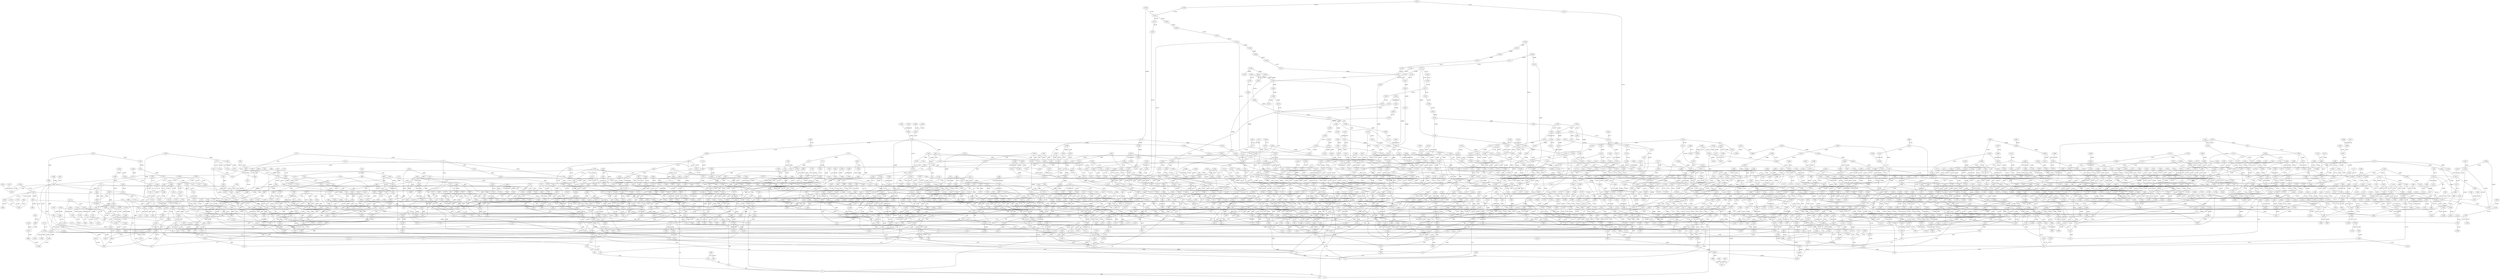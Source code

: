 graph G {
  v1 [pos="97.3995,217.509"];
  v2 [pos="189.502,96.1595"];
  v3 [pos="-1243.67,-1192.08"];
  v4 [pos="-173.303,24.7009"];
  v5 [pos="-672.037,-643.757"];
  v6 [pos="-299.36,-555.04"];
  v7 [pos="-299.034,-210.447"];
  v8 [pos="-40.4374,-210.52"];
  v9 [pos="-506.328,-999.214"];
  v10 [pos="-1067.17,-1004.98"];
  v11 [pos="-125.184,211.451"];
  v12 [pos="-619.842,128.002"];
  v13 [pos="-159.087,-392.311"];
  v14 [pos="39.9706,-3.51388"];
  v15 [pos="-292.521,-105.099"];
  v16 [pos="41.6717,63.1925"];
  v17 [pos="89.5299,123.582"];
  v18 [pos="122.766,76.6959"];
  v19 [pos="-511.302,154.755"];
  v20 [pos="282.271,729.575"];
  v21 [pos="-356.573,-296.529"];
  v22 [pos="-293.247,291.996"];
  v23 [pos="-99.7634,-1246.13"];
  v24 [pos="393.655,-1225.18"];
  v25 [pos="318.46,-1071.16"];
  v26 [pos="-310.455,-1760.43"];
  v27 [pos="254.409,-236.677"];
  v28 [pos="386.922,-485.676"];
  v29 [pos="-157.553,-521.26"];
  v30 [pos="-155.348,-700.431"];
  v31 [pos="-92.7216,-524.766"];
  v32 [pos="-237.494,-888.345"];
  v33 [pos="294.384,-349.833"];
  v34 [pos="482.166,-1288.24"];
  v35 [pos="460.463,-1464.06"];
  v36 [pos="-389.986,-1249.38"];
  v37 [pos="-199.76,-1609.34"];
  v38 [pos="-255.315,-1696.64"];
  v39 [pos="111.636,-586.039"];
  v40 [pos="236.089,-853.253"];
  v41 [pos="570.488,-900.476"];
  v42 [pos="478.071,-918.059"];
  v43 [pos="420.454,-820.249"];
  v44 [pos="324.713,-883.08"];
  v45 [pos="-110.793,-651.38"];
  v46 [pos="-175.203,-967.187"];
  v47 [pos="386.892,-770.604"];
  v48 [pos="0.906815,-413.541"];
  v49 [pos="-52.4773,-575.74"];
  v50 [pos="514.799,-814.203"];
  v51 [pos="534.684,-1040.73"];
  v52 [pos="-8.13244,-1258.67"];
  v53 [pos="58.0885,-1188.31"];
  v54 [pos="436.849,-1021.7"];
  v55 [pos="-242.858,-1859.68"];
  v56 [pos="390.738,188.08"];
  v57 [pos="1009.92,-902.671"];
  v58 [pos="941.138,-957.06"];
  v59 [pos="1685.27,-992.038"];
  v60 [pos="1165.66,585.87"];
  v61 [pos="1472.34,-545.605"];
  v62 [pos="1627.65,-761.289"];
  v63 [pos="1318.64,-898.426"];
  v64 [pos="1258.22,-585.831"];
  v65 [pos="1508.51,-443.249"];
  v66 [pos="442.673,1309.74"];
  v67 [pos="311.455,1098.61"];
  v68 [pos="751.459,1234.17"];
  v69 [pos="1537.99,-213.54"];
  v70 [pos="368.478,10.0222"];
  v71 [pos="1227.74,-484.893"];
  v72 [pos="1215.09,-437.935"];
  v73 [pos="313.727,-153.468"];
  v74 [pos="319.117,-37.9934"];
  v75 [pos="246.991,-22.2608"];
  v76 [pos="328.98,76.2828"];
  v77 [pos="1561.96,-287.269"];
  v78 [pos="850.068,843.006"];
  v79 [pos="914.014,-534.071"];
  v80 [pos="919.525,-1006.81"];
  v81 [pos="990.331,-943.485"];
  v82 [pos="1826.57,-867.407"];
  v83 [pos="1495.85,-49.7163"];
  v84 [pos="1607.74,-211.746"];
  v85 [pos="1166.7,-11.992"];
  v86 [pos="1035.32,-256.309"];
  v87 [pos="658.806,-526.478"];
  v88 [pos="611.095,-616.473"];
  v89 [pos="1224.37,-999.389"];
  v90 [pos="1516.44,-64.0756"];
  v91 [pos="1528.63,-855.443"];
  v92 [pos="760.745,-12.0192"];
  v93 [pos="1087.68,-830.97"];
  v94 [pos="1041.21,-787.974"];
  v95 [pos="1253.81,-929.058"];
  v96 [pos="1220.61,-1061.77"];
  v97 [pos="1612.49,-1626.9"];
  v98 [pos="632.488,-860.039"];
  v99 [pos="509.722,-641.631"];
  v100 [pos="596.834,-512.524"];
  v101 [pos="324.256,-272.88"];
  v102 [pos="1352.81,-1027.49"];
  v103 [pos="1148.67,291.769"];
  v104 [pos="1357.64,254.407"];
  v105 [pos="508.697,219.258"];
  v106 [pos="727.747,122.018"];
  v107 [pos="505.617,136.313"];
  v108 [pos="542.739,-5.70788"];
  v109 [pos="1483.14,-500.537"];
  v110 [pos="1615.12,-804.583"];
  v111 [pos="-503.244,329.838"];
  v112 [pos="-355.938,390.24"];
  v113 [pos="-544.652,1709.12"];
  v114 [pos="-574.477,1766.45"];
  v115 [pos="-471.431,1288.99"];
  v116 [pos="-279.546,1201.93"];
  v117 [pos="-1025.15,709.183"];
  v118 [pos="-2232.68,1568.48"];
  v119 [pos="-2231.67,1530"];
  v120 [pos="-1691.43,1689.06"];
  v121 [pos="-152.542,1688.91"];
  v122 [pos="-198.62,1657.5"];
  v123 [pos="-720.683,568.759"];
  v124 [pos="-611.475,313.51"];
  v125 [pos="-2001.42,1625.31"];
  v126 [pos="-2038.18,1398.26"];
  v127 [pos="-1815.12,1037.94"];
  v128 [pos="-1580.71,982.851"];
  v129 [pos="-1033.56,1127.18"];
  v130 [pos="-1316.49,1602.78"];
  v131 [pos="-689.474,1548.15"];
  v132 [pos="-769.671,1539.08"];
  v133 [pos="-550.908,1465.3"];
  v134 [pos="-630.488,1476.59"];
  v135 [pos="-2234.55,1777.1"];
  v136 [pos="-2200.52,1793.01"];
  v137 [pos="191.742,1068.84"];
  v138 [pos="176.924,1124.14"];
  v139 [pos="-930.336,199.783"];
  v140 [pos="-870.488,353.458"];
  v141 [pos="-1546.75,682.798"];
  v142 [pos="-2267.03,1674.19"];
  v143 [pos="-1115.24,934.253"];
  v144 [pos="-1078.88,891.232"];
  v145 [pos="-1324.37,1006.54"];
  v146 [pos="-1325.19,955.313"];
  v147 [pos="-1000.27,1261.08"];
  v148 [pos="-935.088,1282.89"];
  v149 [pos="-1177.63,918.232"];
  v150 [pos="-401.679,1507.4"];
  v151 [pos="-452.383,1615.94"];
  v152 [pos="164.132,1282.76"];
  v153 [pos="145.47,1212.59"];
  v154 [pos="-1114.03,1482.74"];
  v155 [pos="-1394.82,255.602"];
  v156 [pos="-1745.67,427.934"];
  v157 [pos="-1879.51,701.868"];
  v158 [pos="-1709.25,470.685"];
  v159 [pos="-1386.02,-137.006"];
  v160 [pos="-1520.29,-243.933"];
  v161 [pos="-1545.85,274.665"];
  v162 [pos="-1676.67,334.925"];
  v163 [pos="-1087.49,-322.583"];
  v164 [pos="-1138.04,-171.345"];
  v165 [pos="-883.953,-218.935"];
  v166 [pos="-1261.64,222.284"];
  v167 [pos="-1148.06,149.251"];
  v168 [pos="-1561.43,-592.433"];
  v169 [pos="-1549.75,-807.355"];
  v170 [pos="-1147.25,-700.873"];
  v171 [pos="-1198.5,-950.023"];
  v172 [pos="-1118.97,-284.051"];
  v173 [pos="-1105.05,-224.3"];
  v174 [pos="-1018.03,-172.358"];
  v175 [pos="-1044.85,-118.249"];
  v176 [pos="-1574.27,305.45"];
  v177 [pos="-1497.66,124.68"];
  v178 [pos="-1805.59,522.894"];
  v179 [pos="-1815.5,410.76"];
  v180 [pos="680.637,78.7371"];
  v181 [pos="-288.639,-1951.43"];
  v182 [pos="-614.516,1424.62"];
  v183 [pos="466.097,-1372.74"];
  v184 [pos="1516.1,-396.223"];
  v185 [pos="441.142,150.916"];
  v186 [pos="-2014.67,1486.82"];
  v187 [pos="-771.479,-1550.35"];
  v188 [pos="-1357.19,-1364.77"];
  v189 [pos="-1064.31,-1791.68"];
  v190 [pos="76.7339,343.076"];
  v191 [pos="218.569,294.178"];
  v192 [pos="-875.759,-1501.51"];
  v193 [pos="-841.271,-1402.83"];
  v194 [pos="-927.854,-1541.51"];
  v195 [pos="-908.146,-855.806"];
  v196 [pos="377.089,1615.55"];
  v197 [pos="139.103,1022.95"];
  v198 [pos="-508.62,-150.408"];
  v199 [pos="211.834,519.529"];
  v200 [pos="-816.48,-405.322"];
  v201 [pos="-1249.37,-1275.29"];
  v202 [pos="-795.498,-1463.12"];
  v203 [pos="-604.47,4.92122"];
  v204 [pos="-261.139,382.279"];
  v205 [pos="-435.664,322.049"];
  v206 [pos="-578.481,-179.436"];
  v207 [pos="161.969,185.461"];
  v208 [pos="168.498,-227.885"];
  v209 [pos="-891.546,-622.295"];
  v210 [pos="76.0701,433.5"];
  v211 [pos="-952.52,-780.361"];
  v212 [pos="-1014.17,-1523.95"];
  v213 [pos="-1030.19,-1098.97"];
  v214 [pos="-997.34,-630.838"];
  v215 [pos="-337.973,175.311"];
  v216 [pos="392.603,804.952"];
  v217 [pos="-1158.3,-1304.13"];
  v218 [pos="-1325.56,-1453.91"];
  v219 [pos="-1282.98,-1385.3"];
  v220 [pos="-1318.58,-1206.9"];
  v221 [pos="-1484.65,-1394.33"];
  v222 [pos="-443.396,-0.755105"];
  v223 [pos="-359.574,-860.137"];
  v224 [pos="-549.962,-86.9748"];
  v225 [pos="-1422.86,-1219.37"];
  v226 [pos="-1305.64,-1626.36"];
  v227 [pos="-1333.86,-1560.63"];
  v228 [pos="228.254,171.145"];
  v229 [pos="-69.4107,643.833"];
  v230 [pos="-1569.72,-1359.89"];
  v231 [pos="-199.172,-355.748"];
  v232 [pos="-212.123,-506.417"];
  v233 [pos="-1040.29,-755.582"];
  v234 [pos="187.03,-105.896"];
  v235 [pos="189.91,418.694"];
  v236 [pos="-649.003,-326.441"];
  v237 [pos="-826.2,-213.194"];
  v238 [pos="-465.866,38.7545"];
  v239 [pos="-836.152,-1566.93"];
  v240 [pos="-1414.29,-1429.78"];
  v241 [pos="-711.441,-928.03"];
  v242 [pos="-298.793,-249.548"];
  v243 [pos="-710.329,-851.664"];
  v244 [pos="-844.687,-979.844"];
  v245 [pos="-168.141,141.665"];
  v246 [pos="-268.423,104.018"];
  v247 [pos="200.992,990.495"];
  v248 [pos="-948.732,-1465.86"];
  v249 [pos="-1100.77,-1479.08"];
  v250 [pos="-794.929,-1069.54"];
  v251 [pos="233.444,416.513"];
  v252 [pos="332.014,203.641"];
  v253 [pos="-181.397,260.546"];
  v254 [pos="-130.27,-59.0897"];
  v255 [pos="-1199.3,-1120.1"];
  v256 [pos="-1014.63,-1606.13"];
  v257 [pos="-815.702,-1151.89"];
  v258 [pos="-235.067,788.817"];
  v259 [pos="-848.242,-1225.15"];
  v260 [pos="-381.008,-610.573"];
  v261 [pos="93.3331,533.161"];
  v262 [pos="-508.207,58.1372"];
  v263 [pos="-667.912,-1332.14"];
  v264 [pos="-783.611,-268.442"];
  v265 [pos="-172.229,731.392"];
  v266 [pos="181.829,862.797"];
  v267 [pos="-172.12,626.91"];
  v268 [pos="-474.972,249.977"];
  v269 [pos="-851.123,-1329.21"];
  v270 [pos="-207.536,74.9252"];
  v271 [pos="298.34,670.762"];
  v272 [pos="35.975,572.582"];
  v273 [pos="-343.825,95.2579"];
  v274 [pos="-51.3077,174.352"];
  v275 [pos="-311.297,611.472"];
  v276 [pos="-23.3591,-74.9777"];
  v277 [pos="-35.0829,483.384"];
  v278 [pos="-286.098,513.316"];
  v279 [pos="-415.834,175.7"];
  v280 [pos="-243.744,598.709"];
  v281 [pos="-104.429,99.5707"];
  v282 [pos="-86.7923,408.923"];
  v283 [pos="-125.9,700.763"];
  v284 [pos="-863.897,-1631.7"];
  v285 [pos="-915.264,-936.366"];
  v286 [pos="-983.853,-848.116"];
  v287 [pos="-715.684,-745.815"];
  v288 [pos="-101.026,272.76"];
  v289 [pos="-34.2427,7.27188"];
  v290 [pos="-1052.24,-1248.54"];
  v291 [pos="6.64254,430.114"];
  v292 [pos="-8.60773,550.929"];
  v293 [pos="-47.4009,570.52"];
  v294 [pos="-1080.68,-1392.86"];
  v295 [pos="-673.388,-39.5803"];
  v296 [pos="-111.742,529.224"];
  v297 [pos="70.6618,672.696"];
  v298 [pos="102.934,778.604"];
  v299 [pos="-101.616,10.3448"];
  v300 [pos="-444.332,-1187.04"];
  v301 [pos="-91.9162,675.461"];
  v302 [pos="-670.165,38.1661"];
  v303 [pos="-1090.62,-639.171"];
  v304 [pos="-257.585,177.05"];
  v305 [pos="-1087.13,-1560.12"];
  v306 [pos="-648.951,-773.674"];
  v307 [pos="-674.145,-1212.19"];
  v308 [pos="-933.865,-1636.39"];
  v309 [pos="-766.606,-810.963"];
  v310 [pos="-436.593,-979.365"];
  v311 [pos="-370.633,-1027.8"];
  v312 [pos="-471.109,-1093.7"];
  v313 [pos="-1658.54,-1256.87"];
  v314 [pos="-1263.76,-1502.9"];
  v315 [pos="-1166.82,-856.261"];
  v316 [pos="-28.4973,263.69"];
  v317 [pos="-882.104,-733.645"];
  v318 [pos="-618.362,-656.039"];
  v319 [pos="290.819,132.304"];
  v320 [pos="-1088.54,-1651.3"];
  v321 [pos="-454.397,-475.906"];
  v322 [pos="-506.837,-422.287"];
  v323 [pos="-532.895,-1213.07"];
  v324 [pos="-325.097,-180.362"];
  v325 [pos="-723.705,243.447"];
  v326 [pos="203.906,-284.132"];
  v327 [pos="-1173.95,-1197.97"];
  v328 [pos="-399.601,-22.7868"];
  v329 [pos="-741.179,283.049"];
  v330 [pos="-365.037,-114.669"];
  v331 [pos="-753.017,-0.320865"];
  v332 [pos="-769.484,-1311.77"];
  v333 [pos="-1001.48,-912.827"];
  v334 [pos="-820.559,-478.076"];
  v335 [pos="-1311.1,-1063.58"];
  v336 [pos="-1168.43,-1052.81"];
  v337 [pos="-956.239,-702.214"];
  v338 [pos="-72.8859,-125.816"];
  v339 [pos="-274.596,13.2613"];
  v340 [pos="-1379.14,-1512.14"];
  v341 [pos="-1105.99,-887.646"];
  v342 [pos="67.02,-220.961"];
  v343 [pos="-1115.93,-959.798"];
  v344 [pos="-1153.39,-1393.32"];
  v345 [pos="-1059.84,-1329.25"];
  v346 [pos="-1121.92,-1247.96"];
  v347 [pos="-1106.73,-1100.92"];
  v348 [pos="-1163.05,-1592.16"];
  v349 [pos="-769.876,-977.923"];
  v350 [pos="-243.051,677.179"];
  v351 [pos="-451.071,-251.618"];
  v352 [pos="-106.239,338.444"];
  v353 [pos="114.465,494.241"];
  v354 [pos="164.191,5.41577"];
  v355 [pos="148.056,286.93"];
  v356 [pos="-799.163,-335.173"];
  v357 [pos="-1237.8,-1590.02"];
  v358 [pos="-46.726,890.528"];
  v359 [pos="-710.296,93.8372"];
  v360 [pos="-749.708,-91.2339"];
  v361 [pos="-389.492,-71.5764"];
  v362 [pos="-819.832,-35.8257"];
  v363 [pos="-769.001,-1222.63"];
  v364 [pos="214.097,-349.839"];
  v365 [pos="-237.624,-438.8"];
  v366 [pos="-292.887,-607.017"];
  v367 [pos="55.2407,-93.3264"];
  v368 [pos="32.4887,191.645"];
  v369 [pos="-1269.57,-1109.19"];
  v370 [pos="119.843,-60.4339"];
  v371 [pos="-693.996,178.283"];
  v372 [pos="-335.877,-940.457"];
  v373 [pos="-824.525,-117.26"];
  v374 [pos="-463.156,-185.747"];
  v375 [pos="-698.308,215.148"];
  v376 [pos="43.1926,280.582"];
  v377 [pos="-1059.66,-825.778"];
  v378 [pos="-667.416,147.876"];
  v379 [pos="-948.699,-578.947"];
  v380 [pos="-3.40404,823.303"];
  v381 [pos="-1213.44,-1445.27"];
  v382 [pos="-647.295,-961.636"];
  v383 [pos="-836.731,-558.637"];
  v384 [pos="-648.598,-218.653"];
  v385 [pos="-590.68,-262.625"];
  v386 [pos="-1012.3,-970.87"];
  v387 [pos="-1217.44,-1348.27"];
  v388 [pos="-878.351,-1706.91"];
  v389 [pos="-535.203,-289.802"];
  v390 [pos="308.017,403.626"];
  v391 [pos="-14.5235,353.909"];
  v392 [pos="270.475,243.467"];
  v393 [pos="-790.335,67.1958"];
  v394 [pos="-170.441,-139.063"];
  v395 [pos="-712.655,-351.189"];
  v396 [pos="-200.815,340.119"];
  v397 [pos="-1151.64,-1744.37"];
  v398 [pos="-789.29,-1920.9"];
  v399 [pos="728.383,364.46"];
  v400 [pos="375.069,291.971"];
  v401 [pos="-1452.9,-1337.03"];
  v402 [pos="140.051,373.445"];
  v403 [pos="251.076,-97.2552"];
  v404 [pos="312.786,316.93"];
  v405 [pos="228.321,637.065"];
  v406 [pos="-155.343,423.048"];
  v407 [pos="-172.506,555.702"];
  v408 [pos="229.683,911.405"];
  v409 [pos="-106.993,-250.868"];
  v410 [pos="53.0664,875.179"];
  v411 [pos="-710.606,-1520.06"];
  v412 [pos="-632.367,-1447.18"];
  v413 [pos="-577.168,-1296"];
  v414 [pos="-1447.99,-1507.28"];
  v415 [pos="-1087.42,-1175.11"];
  v416 [pos="-251.379,-348.393"];
  v417 [pos="281.401,890.653"];
  v418 [pos="-687.557,-130.915"];
  v419 [pos="-212.658,-63.38"];
  v420 [pos="-528.601,-1129.75"];
  v421 [pos="-910.521,-408.735"];
  v422 [pos="-191.419,778.022"];
  v423 [pos="-758.261,-1639.35"];
  v424 [pos="-321,-1094.97"];
  v425 [pos="-541.225,-9.03056"];
  v426 [pos="-809.93,-1696.52"];
  v427 [pos="154.314,942.999"];
  v428 [pos="-702.635,-260.844"];
  v429 [pos="48.6197,520.141"];
  v430 [pos="-257.519,-1045.87"];
  v431 [pos="-63.9921,608.742"];
  v432 [pos="-893.124,-485.838"];
  v433 [pos="158.558,459.987"];
  v434 [pos="-1403.51,-1291.24"];
  v435 [pos="-414.959,-922.125"];
  v436 [pos="-905.264,-1283.08"];
  v437 [pos="-1325.91,-1288.76"];
  v438 [pos="-584.235,111.633"];
  v439 [pos="237.474,-417.739"];
  v440 [pos="-246.725,-285.01"];
  v441 [pos="-378.401,243.443"];
  v442 [pos="-1046.81,-680.985"];
  v443 [pos="-933.281,-1848.79"];
  v444 [pos="228.808,579.776"];
  v445 [pos="137.244,-159.171"];
  v446 [pos="201.412,692.163"];
  v447 [pos="283.472,812.962"];
  v448 [pos="409.782,879.046"];
  v449 [pos="41.0154,-160.927"];
  v450 [pos="146.243,717.787"];
  v451 [pos="-311.8,-370.343"];
  v452 [pos="-375.583,-483.92"];
  v453 [pos="-986.68,-1681.48"];
  v454 [pos="-360.943,-405.756"];
  v455 [pos="-601.521,-576.477"];
  v456 [pos="-449.518,-780.086"];
  v457 [pos="-911.775,-1020.28"];
  v458 [pos="-938.135,-1107.77"];
  v459 [pos="-622.535,-106.246"];
  v460 [pos="-1056.34,-1719.52"];
  v461 [pos="-728.947,-1142.35"];
  v462 [pos="-587.916,-1092.72"];
  v463 [pos="-816.992,-756.438"];
  v464 [pos="-633.837,-845.701"];
  v465 [pos="-575.064,-1006.72"];
  v466 [pos="-1532.41,-1436.7"];
  v467 [pos="-532.816,-540.856"];
  v468 [pos="-833.233,-660.836"];
  v469 [pos="341.369,886.181"];
  v470 [pos="730.497,730.064"];
  v471 [pos="-245.619,251.182"];
  v472 [pos="-28.9087,98.2105"];
  v473 [pos="-994.896,-1038.2"];
  v474 [pos="-1020.59,-1441.74"];
  v475 [pos="-490.495,-335.668"];
  v476 [pos="-988.614,-1178.7"];
  v477 [pos="-604.276,-1204.63"];
  v478 [pos="-667.329,-502.697"];
  v479 [pos="-576.436,-371.203"];
  v480 [pos="-416.659,-326.41"];
  v481 [pos="-867.442,-1806"];
  v482 [pos="483.258,892.742"];
  v483 [pos="-709.667,-430.32"];
  v484 [pos="-361.85,-698.754"];
  v485 [pos="-447.259,-555.35"];
  v486 [pos="-865.138,-1089.04"];
  v487 [pos="-866.168,-1894.59"];
  v488 [pos="-754.415,-498.464"];
  v489 [pos="-533.492,-629.143"];
  v490 [pos="-459.136,-628.794"];
  v491 [pos="-433.299,-709.164"];
  v492 [pos="-541.621,93.0809"];
  v493 [pos="-551.868,-781.53"];
  v494 [pos="-448.333,-851.649"];
  v495 [pos="-514.965,-929.523"];
  v496 [pos="-590.866,-904.432"];
  v497 [pos="-760.867,-678.987"];
  v498 [pos="-524.963,-849.599"];
  v499 [pos="-631.642,-426.89"];
  v500 [pos="-591.563,-716.533"];
  v501 [pos="-650.202,-1134.08"];
  v502 [pos="-570.945,-471.148"];
  v503 [pos="-723.603,-1047.02"];
  v504 [pos="-324.35,-510.155"];
  v505 [pos="-511.87,-714.507"];
  v506 [pos="-683.7,-571.278"];
  v507 [pos="-911.801,-1182.89"];
  v508 [pos="-710.405,-1273.23"];
  v509 [pos="-1239.26,-1681.1"];
  v510 [pos="-1368.44,-1158.4"];
  v511 [pos="-921.287,-1393.96"];
  v512 [pos="-1163.46,-1670.09"];
  v513 [pos="-1001.63,-1827.06"];
  v514 [pos="-846.737,-847.059"];
  v515 [pos="-655.838,-1042.82"];
  v516 [pos="-875.716,-328.374"];
  v517 [pos="246.433,43.9153"];
  v518 [pos="-752.549,-1396.9"];
  v519 [pos="-193.272,487.046"];
  v520 [pos="-798.444,-901.876"];
  v521 [pos="-975.599,-1265.15"];
  v522 [pos="-701.919,-1437.59"];
  v523 [pos="-1177.17,-1512.71"];
  v524 [pos="-981.886,-1354.35"];
  v525 [pos="121.78,848.022"];
  v526 [pos="-263.607,450.078"];
  v527 [pos="-363.117,317.353"];
  v528 [pos="70.4584,955.479"];
  v529 [pos="265.395,386.37"];
  v530 [pos="-432.731,-408.915"];
  v531 [pos="-766.014,-591.888"];
  v532 [pos="-127.411,-188.821"];
  v533 [pos="-960.037,-508.215"];
  v534 [pos="-359.34,485.687"];
  v535 [pos="-952.845,-1756.93"];
  v536 [pos="-463.947,-75.1284"];
  v537 [pos="-747.965,-180.313"];
  v538 [pos="-378.713,-170.284"];
  v539 [pos="-305.37,-1527.43"];
  v540 [pos="-260.631,-1389.11"];
  v541 [pos="71.6209,-1128.6"];
  v542 [pos="-435.577,-1757.05"];
  v543 [pos="439.777,-1825.17"];
  v544 [pos="-189.464,-1380.21"];
  v545 [pos="378.463,-1437.16"];
  v546 [pos="275.921,-1652.97"];
  v547 [pos="-509.771,-1764.33"];
  v548 [pos="-94.6755,-423.094"];
  v549 [pos="-80.9442,-1578.42"];
  v550 [pos="-77.7243,-1696.55"];
  v551 [pos="191.129,-737.531"];
  v552 [pos="-712.389,-1729.38"];
  v553 [pos="-637.578,-1537.28"];
  v554 [pos="364.82,-1974.18"];
  v555 [pos="-185.382,-1078.85"];
  v556 [pos="-115.817,-1514.14"];
  v557 [pos="820.102,-1014.75"];
  v558 [pos="754.225,-1051"];
  v559 [pos="-252.149,-1574.49"];
  v560 [pos="448.502,-1768.38"];
  v561 [pos="-354.447,-1936.51"];
  v562 [pos="-530.34,-1934.14"];
  v563 [pos="-495.804,-1984.47"];
  v564 [pos="258.949,-1235.49"];
  v565 [pos="275.482,-1364.62"];
  v566 [pos="-380.246,-2006.18"];
  v567 [pos="98.0877,-493.509"];
  v568 [pos="-391.924,-1867.82"];
  v569 [pos="-440.998,-1922.54"];
  v570 [pos="678.66,-791.58"];
  v571 [pos="-481.752,-2035.45"];
  v572 [pos="-266.615,-1142.77"];
  v573 [pos="-220.839,-620.412"];
  v574 [pos="-30.3623,-314.724"];
  v575 [pos="325.108,-1707.8"];
  v576 [pos="155.634,-1775.43"];
  v577 [pos="78.7381,-1253.37"];
  v578 [pos="-283.144,-687.264"];
  v579 [pos="696.126,-1059.11"];
  v580 [pos="-461.701,-1362.71"];
  v581 [pos="66.6765,-1486.75"];
  v582 [pos="586.134,-1107.44"];
  v583 [pos="591.573,-1744.7"];
  v584 [pos="-130.309,-2012.22"];
  v585 [pos="-93.1212,-1948.12"];
  v586 [pos="159.098,-1521.14"];
  v587 [pos="338.67,-1545.04"];
  v588 [pos="-776.158,-1762.25"];
  v589 [pos="130.698,-673.496"];
  v590 [pos="-2.53548,-1709.8"];
  v591 [pos="231.106,-1917.68"];
  v592 [pos="412.328,-421.481"];
  v593 [pos="455.136,-507.807"];
  v594 [pos="-159.969,-597.18"];
  v595 [pos="-791.389,-1833.99"];
  v596 [pos="240.676,-1858.74"];
  v597 [pos="-199.828,-1940.72"];
  v598 [pos="178.512,-1297.23"];
  v599 [pos="-305.237,-1231.8"];
  v600 [pos="348.194,-1265.05"];
  v601 [pos="-522.259,-1342.6"];
  v602 [pos="244.133,-674.759"];
  v603 [pos="289.283,-804.912"];
  v604 [pos="290.33,-711.712"];
  v605 [pos="362.477,-541.435"];
  v606 [pos="702.002,-1720.14"];
  v607 [pos="654.61,-1815.87"];
  v608 [pos="1016.77,-1023.6"];
  v609 [pos="226.84,-1063.51"];
  v610 [pos="-163.69,-1221.03"];
  v611 [pos="104.051,-942.866"];
  v612 [pos="-402.238,-1093.06"];
  v613 [pos="-282.733,-840.874"];
  v614 [pos="412.737,-670.447"];
  v615 [pos="265.542,-509.398"];
  v616 [pos="530.737,-1710.07"];
  v617 [pos="470.305,-1676.18"];
  v618 [pos="492.265,-1820.81"];
  v619 [pos="543.435,-1630.93"];
  v620 [pos="486.676,-1740.85"];
  v621 [pos="159.98,-437.296"];
  v622 [pos="128.058,-361.176"];
  v623 [pos="-302.113,-1836.09"];
  v624 [pos="106.176,-283.019"];
  v625 [pos="1076.7,-1089.71"];
  v626 [pos="369.313,-621.778"];
  v627 [pos="-274.709,-767.216"];
  v628 [pos="326.025,-1590.99"];
  v629 [pos="125.074,-1969.11"];
  v630 [pos="-555.432,-1418.56"];
  v631 [pos="-600.176,-1789.67"];
  v632 [pos="-465.252,-1611.68"];
  v633 [pos="-417.114,-1536.43"];
  v634 [pos="-356.08,-1470.88"];
  v635 [pos="242.747,-1692.08"];
  v636 [pos="434.467,-1960.52"];
  v637 [pos="267.223,-1560.55"];
  v638 [pos="-333.367,-1369.39"];
  v639 [pos="-296.439,-1305.84"];
  v640 [pos="-394.767,-1338.36"];
  v641 [pos="-579.633,-1575.57"];
  v642 [pos="-75.8784,-1112.49"];
  v643 [pos="-686.308,-1600.42"];
  v644 [pos="-532.126,-1476.85"];
  v645 [pos="-472.745,-1485.55"];
  v646 [pos="-689.798,-1914.56"];
  v647 [pos="-596.709,-1650.65"];
  v648 [pos="-349.912,-1574.3"];
  v649 [pos="-592.424,-1726.32"];
  v650 [pos="-407.16,-1423.58"];
  v651 [pos="-348.019,-1696.02"];
  v652 [pos="-261.207,-1464.99"];
  v653 [pos="-224.137,-1295.63"];
  v654 [pos="240.181,-1418.96"];
  v655 [pos="266.48,-1310.56"];
  v656 [pos="-591.09,-1932.71"];
  v657 [pos="1506.26,-1384.47"];
  v658 [pos="-607.12,-1361.93"];
  v659 [pos="313.048,-1939"];
  v660 [pos="-100.526,-323.141"];
  v661 [pos="-352.161,-783.575"];
  v662 [pos="-150.572,-1738.31"];
  v663 [pos="-213.584,-1757.3"];
  v664 [pos="450.732,-1147.72"];
  v665 [pos="306.451,-587.641"];
  v666 [pos="562.633,-714.277"];
  v667 [pos="206.748,-1984.83"];
  v668 [pos="-132.496,-1303.46"];
  v669 [pos="311.81,-1232.67"];
  v670 [pos="720.281,-1792.03"];
  v671 [pos="-58.0256,-1456.92"];
  v672 [pos="-490.392,-1865.34"];
  v673 [pos="21.5682,-976.181"];
  v674 [pos="-178.298,-1543.25"];
  v675 [pos="108.229,-1345.23"];
  v676 [pos="305.651,-449.977"];
  v677 [pos="218.617,-985.183"];
  v678 [pos="2.41732,-1076.56"];
  v679 [pos="140.987,-1001.08"];
  v680 [pos="384.759,-1095.34"];
  v681 [pos="-18.2782,-487.989"];
  v682 [pos="42.8441,-503.92"];
  v683 [pos="202.653,-920.366"];
  v684 [pos="66.1339,-1042"];
  v685 [pos="134.671,-1095.09"];
  v686 [pos="-662.148,-1682.8"];
  v687 [pos="-52.3168,-1016.83"];
  v688 [pos="530.859,-1118.15"];
  v689 [pos="585.773,-1022.36"];
  v690 [pos="974.137,-1044.74"];
  v691 [pos="-196.725,-820.611"];
  v692 [pos="-166.443,-893.764"];
  v693 [pos="-145.283,-1142.3"];
  v694 [pos="-224.925,-1193.47"];
  v695 [pos="-170.619,-1458.79"];
  v696 [pos="-117.521,-1385.25"];
  v697 [pos="-226.868,-2053.13"];
  v698 [pos="285.942,-2081.03"];
  v699 [pos="310.565,-1776.18"];
  v700 [pos="58.5947,-383.407"];
  v701 [pos="343.555,-1169.22"];
  v702 [pos="312.074,-1995.3"];
  v703 [pos="333.64,-1889.95"];
  v704 [pos="288.502,-2033.49"];
  v705 [pos="-18.913,-745.743"];
  v706 [pos="346.02,-729.162"];
  v707 [pos="465.201,-716.38"];
  v708 [pos="-473.029,-1265.3"];
  v709 [pos="-100.325,-918.699"];
  v710 [pos="31.7851,-297.887"];
  v711 [pos="453.31,-1223.04"];
  v712 [pos="-380.317,-1801.48"];
  v713 [pos="-202.518,-741.068"];
  v714 [pos="391.554,-1371.47"];
  v715 [pos="544.793,-1512.7"];
  v716 [pos="-19.9672,-805.162"];
  v717 [pos="54.267,-614.332"];
  v718 [pos="-104.604,-761.96"];
  v719 [pos="-44.8897,-678.038"];
  v720 [pos="-104.828,-836.161"];
  v721 [pos="112.816,-1713.99"];
  v722 [pos="-357.084,-1170.2"];
  v723 [pos="418.732,-1179.26"];
  v724 [pos="355.471,-1486.7"];
  v725 [pos="305.375,-1498.27"];
  v726 [pos="486.989,-1075.68"];
  v727 [pos="396.194,-1294.22"];
  v728 [pos="0.0640598,-627.88"];
  v729 [pos="485.603,-1123.38"];
  v730 [pos="301.076,-1627.37"];
  v731 [pos="-32.2405,-1178.03"];
  v732 [pos="204.498,-1729.58"];
  v733 [pos="749.415,-908.025"];
  v734 [pos="-514.995,-1562.85"];
  v735 [pos="-516.888,-1678.09"];
  v736 [pos="64.5943,-711.042"];
  v737 [pos="-429.879,-1674.41"];
  v738 [pos="381.069,-358.695"];
  v739 [pos="425.893,-1544.11"];
  v740 [pos="448.321,-1887.06"];
  v741 [pos="361.097,-1790.94"];
  v742 [pos="238.685,-1799.53"];
  v743 [pos="338.554,-1333.15"];
  v744 [pos="393.338,-2053.18"];
  v745 [pos="30.315,-891.783"];
  v746 [pos="168.673,-527.688"];
  v747 [pos="-38.3897,-926.176"];
  v748 [pos="314.658,-1409.74"];
  v749 [pos="638.37,-1016.15"];
  v750 [pos="108.386,-874.071"];
  v751 [pos="-540.502,-1828.81"];
  v752 [pos="397.495,-1868.43"];
  v753 [pos="120.494,-774.949"];
  v754 [pos="-51.7455,-1327.07"];
  v755 [pos="70.3624,-1636.57"];
  v756 [pos="431.792,-1608.5"];
  v757 [pos="193.642,-630.171"];
  v758 [pos="40.1465,-1382.66"];
  v759 [pos="-18.1357,-1383.6"];
  v760 [pos="-141.023,-1666.25"];
  v761 [pos="-49.0579,-1783.91"];
  v762 [pos="209.214,-1475.32"];
  v763 [pos="54.2126,-1929.21"];
  v764 [pos="-33.5033,-1891.4"];
  v765 [pos="107.121,-1546.63"];
  v766 [pos="-218.371,-1998.62"];
  v767 [pos="27.0412,-2006.32"];
  v768 [pos="435.085,-2014.65"];
  v769 [pos="-286.013,-982.528"];
  v770 [pos="-672.281,-1814.85"];
  v771 [pos="-726.957,-1862.8"];
  v772 [pos="465.028,-593.487"];
  v773 [pos="-647.389,-1955.26"];
  v774 [pos="228.393,-566.616"];
  v775 [pos="427.592,-55.8062"];
  v776 [pos="-346.75,-1634.38"];
  v777 [pos="50.6419,-808.03"];
  v778 [pos="-161.628,-1890.11"];
  v779 [pos="474.487,-1930.89"];
  v780 [pos="-45.7095,-1637.43"];
  v781 [pos="-15.233,-1537.28"];
  v782 [pos="-147.226,-1806.68"];
  v783 [pos="-99.541,-1853.52"];
  v784 [pos="177.54,-823.267"];
  v785 [pos="-122.681,-1027.42"];
  v786 [pos="1391.85,-667.001"];
  v787 [pos="1313.11,-228.622"];
  v788 [pos="910.636,-1133.06"];
  v789 [pos="945.942,-1361.1"];
  v790 [pos="918.004,-1399.88"];
  v791 [pos="992.124,-1284.96"];
  v792 [pos="2115.37,-835.978"];
  v793 [pos="2225.59,-1911.19"];
  v794 [pos="1825.96,213.1"];
  v795 [pos="2039.44,-1001.53"];
  v796 [pos="406.387,443.022"];
  v797 [pos="519.673,543.643"];
  v798 [pos="1450.9,127.514"];
  v799 [pos="1514.91,19.1236"];
  v800 [pos="2149.78,498.377"];
  v801 [pos="2179.38,531.171"];
  v802 [pos="540.524,-325.981"];
  v803 [pos="909.944,-1449.06"];
  v804 [pos="1465.63,-1420.38"];
  v805 [pos="2382.07,147.497"];
  v806 [pos="2024.3,70.1676"];
  v807 [pos="1966.34,23.345"];
  v808 [pos="1154.61,441.393"];
  v809 [pos="1718.42,-1567.49"];
  v810 [pos="806.907,-1324.49"];
  v811 [pos="1100.9,-1832.67"];
  v812 [pos="1103.71,-1774.07"];
  v813 [pos="2522.47,-1047.06"];
  v814 [pos="1551.1,-684.684"];
  v815 [pos="1624.17,-590.842"];
  v816 [pos="1849.3,-1336.81"];
  v817 [pos="1837.92,-1287.97"];
  v818 [pos="682.923,1653"];
  v819 [pos="719.43,1603.77"];
  v820 [pos="999.722,-1474.09"];
  v821 [pos="1943.45,-1204.93"];
  v822 [pos="2077.02,-1455.53"];
  v823 [pos="1780.47,618.496"];
  v824 [pos="2135.14,672.808"];
  v825 [pos="1744.39,570.616"];
  v826 [pos="2100.07,640.571"];
  v827 [pos="368.443,1170.16"];
  v828 [pos="1334.15,-1608.67"];
  v829 [pos="1355.31,-1550.13"];
  v830 [pos="2149.09,407.737"];
  v831 [pos="816.289,348.198"];
  v832 [pos="993.799,448.229"];
  v833 [pos="853.315,376.483"];
  v834 [pos="885.92,964.927"];
  v835 [pos="959.772,837.671"];
  v836 [pos="1226.3,696.209"];
  v837 [pos="451.685,519.795"];
  v838 [pos="1065.29,-1512.37"];
  v839 [pos="1027.27,1318.67"];
  v840 [pos="986.917,1274.69"];
  v841 [pos="1818.3,-295.788"];
  v842 [pos="1712.38,-388.927"];
  v843 [pos="1905.28,-1229.41"];
  v844 [pos="2088.48,-1407.47"];
  v845 [pos="1091.24,-626.763"];
  v846 [pos="1325.4,-859.45"];
  v847 [pos="1352.72,-787.517"];
  v848 [pos="1038.97,-724.163"];
  v849 [pos="1400.01,-1493.87"];
  v850 [pos="556.649,-268.566"];
  v851 [pos="1866.97,173.609"];
  v852 [pos="2278.41,226.661"];
  v853 [pos="1243.55,846.068"];
  v854 [pos="1537.82,1234.42"];
  v855 [pos="1249.13,887.19"];
  v856 [pos="1498.1,1175.9"];
  v857 [pos="737.568,889.077"];
  v858 [pos="2388.8,-344.295"];
  v859 [pos="2267.15,-616.157"];
  v860 [pos="1205.36,-1810.59"];
  v861 [pos="1944.14,-1023.77"];
  v862 [pos="2149.61,-617.102"];
  v863 [pos="1598.82,1249.49"];
  v864 [pos="1564.97,1184.42"];
  v865 [pos="1794.56,-1288.09"];
  v866 [pos="2193.11,-38.6928"];
  v867 [pos="1612.38,227.176"];
  v868 [pos="1980.53,-89.1341"];
  v869 [pos="1571.9,182.513"];
  v870 [pos="1072.95,-678.192"];
  v871 [pos="1329,-816.876"];
  v872 [pos="936.082,597.788"];
  v873 [pos="499.854,476.141"];
  v874 [pos="467.149,423.374"];
  v875 [pos="1300.04,1203.69"];
  v876 [pos="1263.82,1100.33"];
  v877 [pos="2591.5,-982.692"];
  v878 [pos="1399.41,-1687.1"];
  v879 [pos="1423.68,-1531.26"];
  v880 [pos="431.381,354.606"];
  v881 [pos="637.659,604.318"];
  v882 [pos="895.348,-1600.43"];
  v883 [pos="2228.1,437.939"];
  v884 [pos="1423.99,873.8"];
  v885 [pos="1433.82,937.593"];
  v886 [pos="799.203,931.394"];
  v887 [pos="971.153,1209.14"];
  v888 [pos="1571.11,58.2885"];
  v889 [pos="2049.13,-1216"];
  v890 [pos="1342.7,854.757"];
  v891 [pos="1574.37,-915.311"];
  v892 [pos="998.85,-62.0031"];
  v893 [pos="979.636,-27.5336"];
  v894 [pos="2192.79,-1725.62"];
  v895 [pos="1962.27,607.033"];
  v896 [pos="1452.29,-870.042"];
  v897 [pos="898.986,1672.74"];
  v898 [pos="958.621,1543.88"];
  v899 [pos="637.85,646.205"];
  v900 [pos="1048.25,444.398"];
  v901 [pos="2116.62,-434.438"];
  v902 [pos="1454.68,-277.647"];
  v903 [pos="1485.45,-235.62"];
  v904 [pos="1655.39,-1565.04"];
  v905 [pos="2211.79,-350.104"];
  v906 [pos="2045.08,-432.108"];
  v907 [pos="1630.44,-1460.71"];
  v908 [pos="1630.22,-1317.18"];
  v909 [pos="1877.82,-58.7187"];
  v910 [pos="1731.13,-620.771"];
  v911 [pos="414.181,1222.88"];
  v912 [pos="528.885,1135.22"];
  v913 [pos="678.45,1007.63"];
  v914 [pos="1546.19,285.83"];
  v915 [pos="1623.54,-356.917"];
  v916 [pos="1646.17,-289.503"];
  v917 [pos="1354.1,-1656.79"];
  v918 [pos="1006.48,-1650.51"];
  v919 [pos="2087.52,-1496.24"];
  v920 [pos="1889.19,-1127.86"];
  v921 [pos="2142.68,-1201.97"];
  v922 [pos="668.284,714.601"];
  v923 [pos="600.408,683.319"];
  v924 [pos="2085.62,-1581.5"];
  v925 [pos="685.187,-1665.22"];
  v926 [pos="691.132,-1599.35"];
  v927 [pos="1686.18,-532.088"];
  v928 [pos="1662.21,-551.788"];
  v929 [pos="2108.47,-894.545"];
  v930 [pos="2037.17,-761.435"];
  v931 [pos="1338.6,1364"];
  v932 [pos="1321.75,1320.98"];
  v933 [pos="1604.32,-395.164"];
  v934 [pos="1642.7,-254.349"];
  v935 [pos="1073.54,667.648"];
  v936 [pos="1088.29,700.165"];
  v937 [pos="1975.91,-243.66"];
  v938 [pos="1947.97,-291.121"];
  v939 [pos="2235.61,-1592.42"];
  v940 [pos="1920.99,638.82"];
  v941 [pos="1853.26,578.788"];
  v942 [pos="1828.55,-423.579"];
  v943 [pos="2130.28,131.858"];
  v944 [pos="1826.22,535.193"];
  v945 [pos="2386.74,-393.504"];
  v946 [pos="2317.94,-573.457"];
  v947 [pos="2133.12,-674.638"];
  v948 [pos="2161.5,-1378.71"];
  v949 [pos="651.431,-170.047"];
  v950 [pos="658.077,1161.56"];
  v951 [pos="673.418,1363.11"];
  v952 [pos="1346.27,-120.827"];
  v953 [pos="1374.04,-70.6066"];
  v954 [pos="635.587,1582.37"];
  v955 [pos="1363.54,1029.02"];
  v956 [pos="1361.99,966.029"];
  v957 [pos="1988.4,-309.942"];
  v958 [pos="810.959,-1700.97"];
  v959 [pos="1572.05,1042.17"];
  v960 [pos="2126.01,-267.092"];
  v961 [pos="2079.71,-307.36"];
  v962 [pos="839.281,1413.14"];
  v963 [pos="1363.13,-636.519"];
  v964 [pos="1540.77,-1471.01"];
  v965 [pos="549.677,1210.94"];
  v966 [pos="1130.84,-1529.15"];
  v967 [pos="1049.34,-1425.94"];
  v968 [pos="699.396,1524.57"];
  v969 [pos="1029.99,249.915"];
  v970 [pos="988.346,558.756"];
  v971 [pos="1055.6,319.39"];
  v972 [pos="1016.81,602.913"];
  v973 [pos="621.358,1283.41"];
  v974 [pos="1912.07,-1459.83"];
  v975 [pos="861.991,-1265.07"];
  v976 [pos="1411.83,1272.66"];
  v977 [pos="1381.16,1232.17"];
  v978 [pos="735.101,1336.58"];
  v979 [pos="692.036,1283.72"];
  v980 [pos="634.463,-1274.75"];
  v981 [pos="669.493,-1189.05"];
  v982 [pos="947.44,-1569.26"];
  v983 [pos="1797.4,303.024"];
  v984 [pos="1917.01,575.352"];
  v985 [pos="1716.24,195.413"];
  v986 [pos="1857.7,507.275"];
  v987 [pos="1614.91,-125.603"];
  v988 [pos="1646.45,1213.94"];
  v989 [pos="1617.96,-62.6808"];
  v990 [pos="1613.95,1166.73"];
  v991 [pos="841.049,1059.62"];
  v992 [pos="1460.36,-774.838"];
  v993 [pos="757.196,1650.17"];
  v994 [pos="814.856,1646.28"];
  v995 [pos="1920.66,47.9196"];
  v996 [pos="1577,-76.3849"];
  v997 [pos="1345.28,997.116"];
  v998 [pos="620.831,1210.37"];
  v999 [pos="1810.11,-169.074"];
  v1000 [pos="1308.68,-1932.14"];
  v1001 [pos="1318.49,-1890.35"];
  v1002 [pos="2239.88,617.557"];
  v1003 [pos="2201.79,586.698"];
  v1004 [pos="679.409,570.044"];
  v1005 [pos="708.538,290.069"];
  v1006 [pos="708.007,533.911"];
  v1007 [pos="662.22,197.511"];
  v1008 [pos="596.908,477.76"];
  v1009 [pos="706.41,494.036"];
  v1010 [pos="768.03,351.454"];
  v1011 [pos="447.162,275.558"];
  v1012 [pos="773.389,244.353"];
  v1013 [pos="1047.13,24.8267"];
  v1014 [pos="1843.86,17.3108"];
  v1015 [pos="1999.42,272.519"];
  v1016 [pos="1751.42,-192.206"];
  v1017 [pos="1890.01,94.1199"];
  v1018 [pos="1768.59,-125.17"];
  v1019 [pos="1942.76,210.26"];
  v1020 [pos="975.26,740.111"];
  v1021 [pos="1559.8,1401.08"];
  v1022 [pos="917.421,377.188"];
  v1023 [pos="818.346,260.442"];
  v1024 [pos="663.22,1453.32"];
  v1025 [pos="556.24,1433.78"];
  v1026 [pos="2309.51,391.923"];
  v1027 [pos="1793.3,-1569.38"];
  v1028 [pos="1825.28,-1500.15"];
  v1029 [pos="1274.69,-1204.67"];
  v1030 [pos="1715.27,-1214.75"];
  v1031 [pos="1729.79,-1384.62"];
  v1032 [pos="1587.3,-1173.16"];
  v1033 [pos="1502.1,-1329.3"];
  v1034 [pos="1313.8,-1133.21"];
  v1035 [pos="1765.78,-1637.16"];
  v1036 [pos="1341.61,-1091.6"];
  v1037 [pos="1554.96,-1246.15"];
  v1038 [pos="1620.8,-1134.26"];
  v1039 [pos="1693.69,-1450.73"];
  v1040 [pos="1682.78,-1251.42"];
  v1041 [pos="1348.81,-1209.19"];
  v1042 [pos="1455.03,-1163.56"];
  v1043 [pos="1317.75,-1284.68"];
  v1044 [pos="1418.95,-1217.91"];
  v1045 [pos="1511.84,352.724"];
  v1046 [pos="2695.91,-873.077"];
  v1047 [pos="2662.94,-936.745"];
  v1048 [pos="2277.79,-1353.74"];
  v1049 [pos="2271.05,-1321.59"];
  v1050 [pos="2651.64,-892.191"];
  v1051 [pos="2157.72,-1775.92"];
  v1052 [pos="2405.52,-1257.11"];
  v1053 [pos="1689.45,-819.208"];
  v1054 [pos="2441.82,-1099.85"];
  v1055 [pos="1685.6,-1400.84"];
  v1056 [pos="1648.05,-913.458"];
  v1057 [pos="1615.85,-892.525"];
  v1058 [pos="1808.06,84.8305"];
  v1059 [pos="1340.68,-518.309"];
  v1060 [pos="1182.71,-510.157"];
  v1061 [pos="2250.99,-140.465"];
  v1062 [pos="1796.12,-368.709"];
  v1063 [pos="2153.52,-216.233"];
  v1064 [pos="1783.66,-1859.23"];
  v1065 [pos="1769.17,-1813.31"];
  v1066 [pos="2003.11,127.599"];
  v1067 [pos="1999.17,412.958"];
  v1068 [pos="2079.12,437.505"];
  v1069 [pos="1957.91,379.19"];
  v1070 [pos="2035.56,409.059"];
  v1071 [pos="2115.8,-1690.33"];
  v1072 [pos="1621.42,-321.112"];
  v1073 [pos="1667.03,-215.846"];
  v1074 [pos="423.32,85.0195"];
  v1075 [pos="1405.67,11.533"];
  v1076 [pos="1990.79,-1213.53"];
  v1077 [pos="2129.12,-1632.43"];
  v1078 [pos="499.252,828.355"];
  v1079 [pos="1781.73,-1329.94"];
  v1080 [pos="1434.63,-160.564"];
  v1081 [pos="1460.5,-113.673"];
  v1082 [pos="1654.51,-712.1"];
  v1083 [pos="1594.65,-842.487"];
  v1084 [pos="1920.45,-911.578"];
  v1085 [pos="980.217,158.978"];
  v1086 [pos="1787.5,6.37897"];
  v1087 [pos="573.115,-202.363"];
  v1088 [pos="758.828,-129.85"];
  v1089 [pos="1803.85,-1244.37"];
  v1090 [pos="1546.39,-1793.22"];
  v1091 [pos="1564.01,-1827.06"];
  v1092 [pos="1541.79,-1739.78"];
  v1093 [pos="1566.27,-1697.33"];
  v1094 [pos="2274.16,459.789"];
  v1095 [pos="1822.27,-341.256"];
  v1096 [pos="1717.97,-425.548"];
  v1097 [pos="412.002,637.009"];
  v1098 [pos="400.21,542.038"];
  v1099 [pos="1558.6,-591.323"];
  v1100 [pos="1610.47,467.837"];
  v1101 [pos="1573.79,436.09"];
  v1102 [pos="1914.65,-1093.35"];
  v1103 [pos="330.279,560.829"];
  v1104 [pos="596.705,-1387.41"];
  v1105 [pos="1261.2,806.594"];
  v1106 [pos="975.495,935.762"];
  v1107 [pos="1940.94,-986.063"];
  v1108 [pos="1999.01,-965.007"];
  v1109 [pos="1279.28,887.277"];
  v1110 [pos="2096.97,224.467"];
  v1111 [pos="1283.42,932.974"];
  v1112 [pos="2129.18,255.685"];
  v1113 [pos="2094.17,-586.332"];
  v1114 [pos="912.76,-1170.94"];
  v1115 [pos="942.977,-1090.03"];
  v1116 [pos="1176.57,-920.597"];
  v1117 [pos="1772.28,458.219"];
  v1118 [pos="1755.38,-805.419"];
  v1119 [pos="1734.96,-753.557"];
  v1120 [pos="494.616,775.834"];
  v1121 [pos="725.927,205.473"];
  v1122 [pos="617.905,949.67"];
  v1123 [pos="481.018,962.653"];
  v1124 [pos="1276.35,1059.62"];
  v1125 [pos="1649.36,-15.1083"];
  v1126 [pos="1654.59,1272.9"];
  v1127 [pos="1262.45,1006.33"];
  v1128 [pos="655.883,278.618"];
  v1129 [pos="625.561,192.979"];
  v1130 [pos="1391.51,495.647"];
  v1131 [pos="1327.44,411.397"];
  v1132 [pos="2034.33,-346.16"];
  v1133 [pos="450.913,7.52492"];
  v1134 [pos="1501.98,245.11"];
  v1135 [pos="1558.89,127.178"];
  v1136 [pos="1498.93,1403.33"];
  v1137 [pos="1852.24,-1878.44"];
  v1138 [pos="2007.46,-812.03"];
  v1139 [pos="2005.38,-862.476"];
  v1140 [pos="2430.3,-1580.73"];
  v1141 [pos="1737.78,-27.6777"];
  v1142 [pos="1359.39,-1346.15"];
  v1143 [pos="519.975,1031.35"];
  v1144 [pos="473.86,-361.546"];
  v1145 [pos="1993.74,80.0109"];
  v1146 [pos="839.793,1498.34"];
  v1147 [pos="2611.67,-763.822"];
  v1148 [pos="982.086,263.665"];
  v1149 [pos="1078.02,-1658.54"];
  v1150 [pos="1838.95,-1670.53"];
  v1151 [pos="1801.12,-1678.5"];
  v1152 [pos="2377.37,427.911"];
  v1153 [pos="2339.31,427.793"];
  v1154 [pos="958.532,403.926"];
  v1155 [pos="2303.82,-1235.27"];
  v1156 [pos="1680.95,-610.016"];
  v1157 [pos="1453.14,1163.96"];
  v1158 [pos="1418.87,1127.14"];
  v1159 [pos="2445.13,-942.726"];
  v1160 [pos="2521.93,-489.642"];
  v1161 [pos="2404.8,-967.006"];
  v1162 [pos="2478.36,-526.352"];
  v1163 [pos="1394.5,207.137"];
  v1164 [pos="1054.24,1031.4"];
  v1165 [pos="1319.25,911.274"];
  v1166 [pos="1094.1,1074.59"];
  v1167 [pos="1319.21,953.168"];
  v1168 [pos="1521.49,1072.57"];
  v1169 [pos="672.981,872.259"];
  v1170 [pos="1051.05,968.946"];
  v1171 [pos="1354.07,-1875.02"];
  v1172 [pos="2087.79,44.8211"];
  v1173 [pos="2443.76,-300.2"];
  v1174 [pos="2269.39,-663.053"];
  v1175 [pos="889.856,1195.12"];
  v1176 [pos="908.879,1063.71"];
  v1177 [pos="904.5,1283.58"];
  v1178 [pos="936.536,1132.25"];
  v1179 [pos="923.362,547.224"];
  v1180 [pos="1267.37,720.686"];
  v1181 [pos="748.608,-1373.55"];
  v1182 [pos="914.619,-210.705"];
  v1183 [pos="1422.39,-627.239"];
  v1184 [pos="1350.64,-211.835"];
  v1185 [pos="1591.61,-1578.99"];
  v1186 [pos="2366.83,-1574.21"];
  v1187 [pos="1871.56,-101.57"];
  v1188 [pos="2379.76,-1523.57"];
  v1189 [pos="1866.1,-147.483"];
  v1190 [pos="652.746,-1490.06"];
  v1191 [pos="1852.17,104.665"];
  v1192 [pos="1846.49,-216.072"];
  v1193 [pos="868.298,247.608"];
  v1194 [pos="1188.56,-589.527"];
  v1195 [pos="2139.99,-321.669"];
  v1196 [pos="2214.45,14.0732"];
  v1197 [pos="2027.46,-1345.15"];
  v1198 [pos="2276,-1715.59"];
  v1199 [pos="2053.65,-1292.06"];
  v1200 [pos="2293.82,-1674.56"];
  v1201 [pos="1625.78,-1410.24"];
  v1202 [pos="1586,-1357.42"];
  v1203 [pos="1575.03,-1314.24"];
  v1204 [pos="1419.4,323.799"];
  v1205 [pos="2316.71,-131.772"];
  v1206 [pos="1026.91,84.0367"];
  v1207 [pos="2097.07,-1219.18"];
  v1208 [pos="1959.51,-76.6895"];
  v1209 [pos="1914.59,-130.951"];
  v1210 [pos="1509.96,-1523.84"];
  v1211 [pos="1486.68,-1661.81"];
  v1212 [pos="522.8,-426.318"];
  v1213 [pos="660.949,-388.111"];
  v1214 [pos="913.662,-625.382"];
  v1215 [pos="1268.14,-1609.41"];
  v1216 [pos="1766.78,-1549.18"];
  v1217 [pos="1301.19,-1188.07"];
  v1218 [pos="588.472,-87.4563"];
  v1219 [pos="573.214,-143.703"];
  v1220 [pos="1686.33,-480.645"];
  v1221 [pos="1436.65,1095.19"];
  v1222 [pos="1402.94,1054.7"];
  v1223 [pos="1730.47,-690.659"];
  v1224 [pos="1237.73,466.833"];
  v1225 [pos="1236.22,520.508"];
  v1226 [pos="1176.26,397.223"];
  v1227 [pos="1201.07,476.877"];
  v1228 [pos="2217.76,-1075.96"];
  v1229 [pos="2095.62,-727.005"];
  v1230 [pos="897.335,325.774"];
  v1231 [pos="767.874,147.591"];
  v1232 [pos="1582.73,522.537"];
  v1233 [pos="936.526,69.1002"];
  v1234 [pos="643.987,7.60642"];
  v1235 [pos="1043.82,640.801"];
  v1236 [pos="1464.36,-318.735"];
  v1237 [pos="1434.77,-567.612"];
  v1238 [pos="1141.99,742.055"];
  v1239 [pos="1153.29,777.389"];
  v1240 [pos="2155.48,-816.801"];
  v1241 [pos="1880.9,-316.289"];
  v1242 [pos="1797.91,-738.156"];
  v1243 [pos="1769.78,-696.905"];
  v1244 [pos="1763.33,128.68"];
  v1245 [pos="1934.57,-220.896"];
  v1246 [pos="2063.96,580.512"];
  v1247 [pos="1923.62,544.471"];
  v1248 [pos="2002.72,529.261"];
  v1249 [pos="1429.51,-1634.95"];
  v1250 [pos="1766.36,-562.311"];
  v1251 [pos="1771.05,-597.586"];
  v1252 [pos="2201.2,-1952.86"];
  v1253 [pos="2212.01,-1982.7"];
  v1254 [pos="2266.8,-1515.28"];
  v1255 [pos="2496,-1697.93"];
  v1256 [pos="2278.02,-1468.03"];
  v1257 [pos="2482.06,-1667.59"];
  v1258 [pos="1087.23,-1724.48"];
  v1259 [pos="677.654,-120.597"];
  v1260 [pos="1275.26,541.574"];
  v1261 [pos="1314.28,561.711"];
  v1262 [pos="293.952,1022.2"];
  v1263 [pos="1119.48,-1601.12"];
  v1264 [pos="958.993,-1722.97"];
  v1265 [pos="971.832,-1613.78"];
  v1266 [pos="1676.71,-759.727"];
  v1267 [pos="807.099,-1212.33"];
  v1268 [pos="1195.7,-1477.39"];
  v1269 [pos="1387.77,-1836.44"];
  v1270 [pos="1836.9,-623.481"];
  v1271 [pos="1792.98,-640.904"];
  v1272 [pos="2166.06,167.456"];
  v1273 [pos="2248.59,337.48"];
  v1274 [pos="2082.8,111.315"];
  v1275 [pos="2215.46,330.989"];
  v1276 [pos="1515.83,442.294"];
  v1277 [pos="983.569,-1206.45"];
  v1278 [pos="2252.12,-258.558"];
  v1279 [pos="1460.17,284.204"];
  v1280 [pos="527.563,-539.902"];
  v1281 [pos="674.796,-453.86"];
  v1282 [pos="1991.39,-190.342"];
  v1283 [pos="597.202,1022.93"];
  v1284 [pos="1834.3,-1811.33"];
  v1285 [pos="1165.48,-872.086"];
  v1286 [pos="1952.94,-147.791"];
  v1287 [pos="1974.44,236.784"];
  v1288 [pos="1914.07,-194.015"];
  v1289 [pos="876.457,1624.68"];
  v1290 [pos="1747.85,-524.772"];
  v1291 [pos="1946.06,-411.932"];
  v1292 [pos="727.574,-1221.05"];
  v1293 [pos="727.602,1163.78"];
  v1294 [pos="724.762,971.048"];
  v1295 [pos="1880.04,-258.931"];
  v1296 [pos="1881.92,-1798.97"];
  v1297 [pos="1208.61,-837.132"];
  v1298 [pos="1204.75,-787.698"];
  v1299 [pos="1468.57,195.597"];
  v1300 [pos="1541.22,72.9893"];
  v1301 [pos="610.55,834.263"];
  v1302 [pos="1711.91,18.6636"];
  v1303 [pos="2437.06,-1734.6"];
  v1304 [pos="1652.53,354.485"];
  v1305 [pos="1807.74,481.756"];
  v1306 [pos="1621.6,301.437"];
  v1307 [pos="1778.38,427.394"];
  v1308 [pos="506.051,1306.82"];
  v1309 [pos="1042.45,1466.72"];
  v1310 [pos="1691.27,-660.013"];
  v1311 [pos="1765.46,53.0002"];
  v1312 [pos="959.183,12.3573"];
  v1313 [pos="1015.26,-1726.03"];
  v1314 [pos="1508.22,-675.959"];
  v1315 [pos="1525.47,-611.022"];
  v1316 [pos="768.25,1507.27"];
  v1317 [pos="830.948,1286.29"];
  v1318 [pos="754.08,1430.96"];
  v1319 [pos="815.278,1353.95"];
  v1320 [pos="1396.43,-1583.57"];
  v1321 [pos="1454.29,1305.57"];
  v1322 [pos="1475.98,1044.99"];
  v1323 [pos="1381.01,1188.09"];
  v1324 [pos="1071.94,-1355.77"];
  v1325 [pos="1467.36,-1480.76"];
  v1326 [pos="1926.35,318.939"];
  v1327 [pos="2013.71,-124.675"];
  v1328 [pos="1868.01,-20.1495"];
  v1329 [pos="1775.93,257.323"];
  v1330 [pos="1737.58,141.766"];
  v1331 [pos="1343.34,-581.017"];
  v1332 [pos="2057.96,360.432"];
  v1333 [pos="1487.43,163.028"];
  v1334 [pos="2007.81,323.79"];
  v1335 [pos="1446.21,82.1014"];
  v1336 [pos="653.814,-242.981"];
  v1337 [pos="374.552,1091.6"];
  v1338 [pos="1575.74,-1411.53"];
  v1339 [pos="1024.53,-1240.47"];
  v1340 [pos="1361.05,595.03"];
  v1341 [pos="1638.93,1435.67"];
  v1342 [pos="566.395,907.064"];
  v1343 [pos="1852.17,-1018.71"];
  v1344 [pos="2007.19,-1103.61"];
  v1345 [pos="1525.41,-1428.59"];
  v1346 [pos="1508.55,-1590.27"];
  v1347 [pos="630.962,50.6843"];
  v1348 [pos="1169.6,-1162.9"];
  v1349 [pos="1071.78,1378.07"];
  v1350 [pos="1591.85,1104.94"];
  v1351 [pos="1237.82,1193.86"];
  v1352 [pos="2248.87,86.193"];
  v1353 [pos="2192.76,53.0299"];
  v1354 [pos="883.996,-1229.62"];
  v1355 [pos="2166.97,-1577.25"];
  v1356 [pos="2109.28,484.383"];
  v1357 [pos="2367.58,-1415.47"];
  v1358 [pos="2362.87,-755.196"];
  v1359 [pos="554.365,-1261.06"];
  v1360 [pos="1475.17,1220.74"];
  v1361 [pos="2282.34,-488.805"];
  v1362 [pos="2232.13,-541.663"];
  v1363 [pos="871.106,29.6012"];
  v1364 [pos="1319.07,806.858"];
  v1365 [pos="1271.72,760.388"];
  v1366 [pos="839.247,-1302.21"];
  v1367 [pos="1662.15,-1495.27"];
  v1368 [pos="2106.53,-951.551"];
  v1369 [pos="2301.69,-860.205"];
  v1370 [pos="648.752,458.63"];
  v1371 [pos="595.814,398.294"];
  v1372 [pos="2297.18,-351.851"];
  v1373 [pos="1639.12,-1250.68"];
  v1374 [pos="1562.36,362.771"];
  v1375 [pos="1880.3,492.926"];
  v1376 [pos="1727.57,430.835"];
  v1377 [pos="2029.14,164.781"];
  v1378 [pos="2056.04,199.088"];
  v1379 [pos="571.48,514.75"];
  v1380 [pos="2103.42,-85.659"];
  v1381 [pos="1384.97,1388.12"];
  v1382 [pos="965.588,203.079"];
  v1383 [pos="1110.75,346.659"];
  v1384 [pos="936.001,489.284"];
  v1385 [pos="1624.31,45.0521"];
  v1386 [pos="1403.55,-1386.78"];
  v1387 [pos="1671.42,-1309.26"];
  v1388 [pos="530.803,392.026"];
  v1389 [pos="1172.29,1042.22"];
  v1390 [pos="2047.89,489.32"];
  v1391 [pos="1668.94,541.818"];
  v1392 [pos="1647.89,497.426"];
  v1393 [pos="914.47,-1488.7"];
  v1394 [pos="868.289,-1405.07"];
  v1395 [pos="1911.37,212.741"];
  v1396 [pos="2470.5,-1565.02"];
  v1397 [pos="1891.83,160.65"];
  v1398 [pos="2253.86,-1857.98"];
  v1399 [pos="2415.87,-1997.71"];
  v1400 [pos="1663.14,-145.894"];
  v1401 [pos="1679.22,-84.6317"];
  v1402 [pos="636.471,-1088.44"];
  v1403 [pos="1740.73,-487.897"];
  v1404 [pos="2064.93,6.40492"];
  v1405 [pos="2191.16,306.225"];
  v1406 [pos="822.672,1584.31"];
  v1407 [pos="905.928,1504.01"];
  v1408 [pos="1134.81,-803.988"];
  v1409 [pos="952.994,-1130.42"];
  v1410 [pos="2198.2,-888.295"];
  v1411 [pos="1107.61,-724.926"];
  v1412 [pos="1342.13,-1788.63"];
  v1413 [pos="1341.05,-1739.58"];
  v1414 [pos="419.09,-112.889"];
  v1415 [pos="1334.68,1146.98"];
  v1416 [pos="2263.09,-1756.83"];
  v1417 [pos="1785.9,-1748.63"];
  v1418 [pos="1186.95,-747.786"];
  v1419 [pos="358.959,480.216"];
  v1420 [pos="478.858,1232.89"];
  v1421 [pos="758.811,-299.02"];
  v1422 [pos="721.854,-218.142"];
  v1423 [pos="801.465,-240.286"];
  v1424 [pos="2036.96,657.617"];
  v1425 [pos="1988.16,-1.29648"];
  v1426 [pos="1417.18,-1427.89"];
  v1427 [pos="1624.06,-1531.96"];
  v1428 [pos="1540.28,-1854.33"];
  v1429 [pos="1571.72,-1761.93"];
  v1430 [pos="419.293,-171.033"];
  v1431 [pos="1742.75,-1421.71"];
  v1432 [pos="1758.08,-1359.69"];
  v1433 [pos="1061.06,389.172"];
  v1434 [pos="780.643,1026.87"];
  v1435 [pos="1939.75,-613.801"];
  v1436 [pos="2436.05,-1177.33"];
  v1437 [pos="2371.97,-1353.9"];
  v1438 [pos="2241.28,-1835.54"];
  v1439 [pos="2358.21,-1322.44"];
  v1440 [pos="2211.06,-1823.35"];
  v1441 [pos="2101.66,307.731"];
  v1442 [pos="2188.59,150.047"];
  v1443 [pos="2051.02,262.472"];
  v1444 [pos="1399.09,-1281.84"];
  v1445 [pos="2000.63,621.142"];
  v1446 [pos="975.085,-234.453"];
  v1447 [pos="971.673,-95.0694"];
  v1448 [pos="964.657,-173.766"];
  v1449 [pos="951.408,-129.482"];
  v1450 [pos="2370.19,-1198.98"];
  v1451 [pos="2001.11,-913.08"];
  v1452 [pos="1207.29,1114.34"];
  v1453 [pos="1359.58,1076.01"];
  v1454 [pos="664.348,1081.7"];
  v1455 [pos="804.088,-455.411"];
  v1456 [pos="746.062,-587.815"];
  v1457 [pos="1535.37,-920.911"];
  v1458 [pos="1388.53,-755.011"];
  v1459 [pos="1542.63,-802.163"];
  v1460 [pos="1381.18,-711.364"];
  v1461 [pos="2229.58,-788.098"];
  v1462 [pos="1628.61,-666.365"];
  v1463 [pos="857.032,-217.998"];
  v1464 [pos="2206.56,-195.237"];
  v1465 [pos="2426.1,-2045.85"];
  v1466 [pos="1139.99,468.423"];
  v1467 [pos="838.882,1133.58"];
  v1468 [pos="1613.48,1393.77"];
  v1469 [pos="816.21,-1627.06"];
  v1470 [pos="880.183,-1673.88"];
  v1471 [pos="495.454,685.697"];
  v1472 [pos="484.771,602.284"];
  v1473 [pos="688.611,-1453.69"];
  v1474 [pos="640.981,-1557.67"];
  v1475 [pos="1909.89,-454.771"];
  v1476 [pos="1474.4,986.754"];
  v1477 [pos="1833.98,-1219.45"];
  v1478 [pos="471.7,1156.68"];
  v1479 [pos="1954.07,-39.0508"];
  v1480 [pos="607.077,1378.92"];
  v1481 [pos="564.29,1325.05"];
  v1482 [pos="1101.3,429.182"];
  v1483 [pos="955.009,-1317.35"];
  v1484 [pos="880.984,-1192.14"];
  v1485 [pos="2552.55,-641.958"];
  v1486 [pos="1564.61,-1648.83"];
  v1487 [pos="1772.55,-509.895"];
  v1488 [pos="1471.22,-691.454"];
  v1489 [pos="1538.23,-1611.84"];
  v1490 [pos="2319.59,490.194"];
  v1491 [pos="2282.46,524.825"];
  v1492 [pos="1749.05,-452.863"];
  v1493 [pos="1296.85,1284.99"];
  v1494 [pos="1275.82,1242.53"];
  v1495 [pos="1753.37,-410.393"];
  v1496 [pos="974.156,359.018"];
  v1497 [pos="841.801,146.291"];
  v1498 [pos="920.707,273.037"];
  v1499 [pos="810.968,47.886"];
  v1500 [pos="997.985,-1107.39"];
  v1501 [pos="807.06,1195.21"];
  v1502 [pos="824.247,-1370.18"];
  v1503 [pos="919.651,-1525.69"];
  v1504 [pos="794.876,-534.021"];
  v1505 [pos="402.172,-293.692"];
  v1506 [pos="2399.34,-1832.74"];
  v1507 [pos="2408.04,-1792.68"];
  v1508 [pos="2445.63,-1764.73"];
  v1509 [pos="1942.17,-568.448"];
  v1510 [pos="1732.13,-341.354"];
  v1511 [pos="1945.03,-527.074"];
  v1512 [pos="1439.56,1402.17"];
  v1513 [pos="2227.02,-1404.27"];
  v1514 [pos="2216.28,-1885.02"];
  v1515 [pos="808.079,-1511.68"];
  v1516 [pos="613.761,1522.74"];
  v1517 [pos="2358.18,-1846.51"];
  v1518 [pos="1932.96,-491.462"];
  v1519 [pos="2090.88,-1050"];
  v1520 [pos="2047.83,-1062.9"];
  v1521 [pos="946.664,642.794"];
  v1522 [pos="974.822,687.665"];
  v1523 [pos="1520.03,-1281.49"];
  v1524 [pos="1592.21,-1202.31"];
  v1525 [pos="2070.7,-815.679"];
  v1526 [pos="916.486,144.901"];
  v1527 [pos="1552.19,-1531.4"];
  v1528 [pos="371.319,1019.45"];
  v1529 [pos="2167.93,-94.204"];
  v1530 [pos="1929.32,-386.453"];
  v1531 [pos="2095.7,-156.16"];
  v1532 [pos="1934.78,-344.57"];
  v1533 [pos="2295.63,-811.822"];
  v1534 [pos="996.311,-520.121"];
  v1535 [pos="1204.96,831.503"];
  v1536 [pos="1412.85,366.987"];
  v1537 [pos="1257.22,1146.64"];
  v1538 [pos="1722.01,353.611"];
  v1539 [pos="2109.41,85.6763"];
  v1540 [pos="2157.33,295.875"];
  v1541 [pos="1972.29,-456.504"];
  v1542 [pos="388.094,-235.109"];
  v1543 [pos="1401.86,-1764.68"];
  v1544 [pos="2241,-1935.13"];
  v1545 [pos="2250.4,394.494"];
  v1546 [pos="1882.45,298.739"];
  v1547 [pos="1695.22,-1835.04"];
  v1548 [pos="1693.01,-1774.11"];
  v1549 [pos="1671.88,-1730.79"];
  v1550 [pos="1213.3,-700.535"];
  v1551 [pos="2256.17,-1792.49"];
  v1552 [pos="518.026,312.695"];
  v1553 [pos="638.199,124.186"];
  v1554 [pos="798.912,-1776.37"];
  v1555 [pos="883.522,-1766.03"];
  v1556 [pos="1311.38,-1835.56"];
  v1557 [pos="500.304,-189.724"];
  v1558 [pos="1950.75,-1150.24"];
  v1559 [pos="2036.46,-1499.55"];
  v1560 [pos="2260.78,158.6"];
  v1561 [pos="2142.31,-540.109"];
  v1562 [pos="1002.12,1402.51"];
  v1563 [pos="677.53,-69.4014"];
  v1564 [pos="662.321,-26.6136"];
  v1565 [pos="1107.74,727.552"];
  v1566 [pos="1977.6,669.148"];
  v1567 [pos="2360.56,-235.458"];
  v1568 [pos="2184.56,-421.531"];
  v1569 [pos="2294.51,-268.014"];
  v1570 [pos="2146.88,-486.088"];
  v1571 [pos="384.238,700.392"];
  v1572 [pos="577.773,1097.79"];
  v1573 [pos="1173.15,809.016"];
  v1574 [pos="1835.51,-1144.5"];
  v1575 [pos="1851.15,-1183.86"];
  v1576 [pos="1012.46,332.188"];
  v1577 [pos="747.759,1094"];
  v1578 [pos="2026.1,-23.7245"];
  v1579 [pos="1595.6,-1703.79"];
  v1580 [pos="919.493,1354.36"];
  v1581 [pos="925.292,1427.59"];
  v1582 [pos="560.427,-472.825"];
  v1583 [pos="2269.09,368.755"];
  v1584 [pos="2385.59,-1934.34"];
  v1585 [pos="1938.46,-1061.1"];
  v1586 [pos="579.173,-386.392"];
  v1587 [pos="1756.38,209.874"];
  v1588 [pos="2247.21,256.208"];
  v1589 [pos="2187.15,217.925"];
  v1590 [pos="2335.7,91.016"];
  v1591 [pos="1888.25,600.702"];
  v1592 [pos="2316.4,111.431"];
  v1593 [pos="712.856,-340.48"];
  v1594 [pos="625.293,-300.528"];
  v1595 [pos="457.696,-249.648"];
  v1596 [pos="358.154,410.654"];
  v1597 [pos="569.34,581.706"];
  v1598 [pos="2441.21,-1663.75"];
  v1599 [pos="1009.4,132.631"];
  v1600 [pos="2146.65,-755.538"];
  v1601 [pos="2251.86,-909.945"];
  v1602 [pos="-166.477,872.21"];
  v1603 [pos="-496.138,401.964"];
  v1604 [pos="-482.06,467.539"];
  v1605 [pos="-419.821,426.6"];
  v1606 [pos="-1513.08,801.922"];
  v1607 [pos="-805.758,322.151"];
  v1608 [pos="-1839.13,1817.54"];
  v1609 [pos="-1309.15,1971.36"];
  v1610 [pos="-381.317,1794.43"];
  v1611 [pos="-343.509,1822.28"];
  v1612 [pos="-2019.77,2056.86"];
  v1613 [pos="-2501.83,1718.55"];
  v1614 [pos="-1686.76,757.544"];
  v1615 [pos="-1842.63,829.001"];
  v1616 [pos="-2072.59,1954.69"];
  v1617 [pos="-804.423,1743.22"];
  v1618 [pos="-694.795,1881.57"];
  v1619 [pos="-678.117,1759.29"];
  v1620 [pos="-44.1418,1820.62"];
  v1621 [pos="4.58798,1920.26"];
  v1622 [pos="-1654.52,1047.65"];
  v1623 [pos="-336.521,1906.94"];
  v1624 [pos="-494.494,1803.07"];
  v1625 [pos="-1205.57,1246.05"];
  v1626 [pos="-1106.68,1667.71"];
  v1627 [pos="-1264.65,2052.54"];
  v1628 [pos="-947.854,1533.61"];
  v1629 [pos="-1483.53,1754.19"];
  v1630 [pos="-842.144,1639.07"];
  v1631 [pos="-599.728,1977.7"];
  v1632 [pos="-2245.65,1940.71"];
  v1633 [pos="-1345.22,1256.02"];
  v1634 [pos="-1122.86,1746.16"];
  v1635 [pos="311.481,1927.38"];
  v1636 [pos="341.474,1970.59"];
  v1637 [pos="29.9298,1551.84"];
  v1638 [pos="35.8166,1466.15"];
  v1639 [pos="-416.453,612.469"];
  v1640 [pos="-1692.7,636.994"];
  v1641 [pos="-2077.8,2032.6"];
  v1642 [pos="-431.796,1372.95"];
  v1643 [pos="-2354.23,1878.9"];
  v1644 [pos="-839.933,632.391"];
  v1645 [pos="-478.784,1456.73"];
  v1646 [pos="-1320.11,723.24"];
  v1647 [pos="-533.259,2048.91"];
  v1648 [pos="-662.713,1932.71"];
  v1649 [pos="-445.356,1337.17"];
  v1650 [pos="-379.762,1382.55"];
  v1651 [pos="-732.003,1850.13"];
  v1652 [pos="-2077.49,1573.1"];
  v1653 [pos="-1406.85,935.172"];
  v1654 [pos="-1600.42,2048.11"];
  v1655 [pos="-1210.72,710.971"];
  v1656 [pos="-1616.83,792.452"];
  v1657 [pos="-1554.63,1030.88"];
  v1658 [pos="-2434.94,2010.44"];
  v1659 [pos="-1540.71,1790.14"];
  v1660 [pos="-545.94,823.601"];
  v1661 [pos="-1867.85,1399.19"];
  v1662 [pos="-1946.09,2047.49"];
  v1663 [pos="-2160.25,1665.93"];
  v1664 [pos="-2147.42,1897.35"];
  v1665 [pos="-2177.46,1878.98"];
  v1666 [pos="-1763.34,1440.11"];
  v1667 [pos="-1749.59,1320.84"];
  v1668 [pos="293.384,2089.66"];
  v1669 [pos="-1504.85,1962.42"];
  v1670 [pos="-1496.25,2020.03"];
  v1671 [pos="-254.842,2133.79"];
  v1672 [pos="76.015,1795.64"];
  v1673 [pos="-1561.35,763.513"];
  v1674 [pos="-1422.74,796.015"];
  v1675 [pos="-1735.47,592.342"];
  v1676 [pos="-2474.1,2022.49"];
  v1677 [pos="-1245.38,1003.7"];
  v1678 [pos="-1471.99,961.88"];
  v1679 [pos="-2647.84,2208.12"];
  v1680 [pos="-2393.56,1689.49"];
  v1681 [pos="-2452.63,1684.54"];
  v1682 [pos="-1365.63,516.969"];
  v1683 [pos="-1509.41,552.702"];
  v1684 [pos="-1660.49,589.752"];
  v1685 [pos="-1110.54,1257.13"];
  v1686 [pos="-1746.52,1751.15"];
  v1687 [pos="-1803.02,1689.26"];
  v1688 [pos="-2757.08,2163.25"];
  v1689 [pos="-1820.36,1869.37"];
  v1690 [pos="-251.643,1053.02"];
  v1691 [pos="-1477.69,1360.79"];
  v1692 [pos="-403.235,1412.29"];
  v1693 [pos="-2314.08,2023.79"];
  v1694 [pos="31.2068,2025.79"];
  v1695 [pos="50.5583,2093.24"];
  v1696 [pos="-1746.02,1872.72"];
  v1697 [pos="-1752.75,1813.79"];
  v1698 [pos="-1144.86,1140.31"];
  v1699 [pos="-422.567,997.843"];
  v1700 [pos="-1399.54,1981.54"];
  v1701 [pos="-2526.84,1754.23"];
  v1702 [pos="-1833.2,1754.22"];
  v1703 [pos="-1858.8,2141.3"];
  v1704 [pos="-708.268,1418.68"];
  v1705 [pos="-1112,1075.81"];
  v1706 [pos="-910.311,1529.4"];
  v1707 [pos="-1205.38,1564.52"];
  v1708 [pos="-1259.04,1521.42"];
  v1709 [pos="-1076.65,1341.39"];
  v1710 [pos="-335.442,1510.47"];
  v1711 [pos="-126.932,2180.12"];
  v1712 [pos="-639.549,612.306"];
  v1713 [pos="-668.827,670.356"];
  v1714 [pos="98.4715,1945.07"];
  v1715 [pos="-102.525,1461.96"];
  v1716 [pos="-1225.55,1105.73"];
  v1717 [pos="-229.043,2016.69"];
  v1718 [pos="-230.642,2066"];
  v1719 [pos="-1188.37,1966.45"];
  v1720 [pos="-1894.73,1792.84"];
  v1721 [pos="88.9713,1643.4"];
  v1722 [pos="243.192,1616.27"];
  v1723 [pos="-431.772,2161.76"];
  v1724 [pos="-1441.38,1072.9"];
  v1725 [pos="-935.804,423.887"];
  v1726 [pos="-368.773,860.992"];
  v1727 [pos="-437.51,842.355"];
  v1728 [pos="-1770.87,674.108"];
  v1729 [pos="-141.448,815.074"];
  v1730 [pos="-339.348,1583.12"];
  v1731 [pos="-485.321,2112.55"];
  v1732 [pos="-599.882,2099.83"];
  v1733 [pos="-481.163,702.026"];
  v1734 [pos="-466.564,1947.13"];
  v1735 [pos="-426.528,669.961"];
  v1736 [pos="348.924,1563.55"];
  v1737 [pos="-515.176,767.255"];
  v1738 [pos="-915.31,613.609"];
  v1739 [pos="-1212.6,1158.36"];
  v1740 [pos="-1051.17,657.108"];
  v1741 [pos="-949.15,320.07"];
  v1742 [pos="243.115,2017.31"];
  v1743 [pos="298.031,2037.12"];
  v1744 [pos="-1365.34,941.286"];
  v1745 [pos="441.677,1033.68"];
  v1746 [pos="-1104.64,1972.16"];
  v1747 [pos="-35.6162,1758.58"];
  v1748 [pos="-119.453,1543.4"];
  v1749 [pos="-913.438,1655.69"];
  v1750 [pos="-1059.67,1284.5"];
  v1751 [pos="-670.96,1408.76"];
  v1752 [pos="-625.662,1291.47"];
  v1753 [pos="-289.483,785.264"];
  v1754 [pos="-851.387,1328.42"];
  v1755 [pos="-908.668,1609.07"];
  v1756 [pos="-403.159,923.461"];
  v1757 [pos="-2573.7,2147.34"];
  v1758 [pos="-1466.73,1829.49"];
  v1759 [pos="-365.875,560.235"];
  v1760 [pos="-590.279,486.133"];
  v1761 [pos="-758.124,491.439"];
  v1762 [pos="-644.622,538.632"];
  v1763 [pos="-670.766,344.42"];
  v1764 [pos="-618.352,431.708"];
  v1765 [pos="-921.871,490.533"];
  v1766 [pos="-317.976,906.812"];
  v1767 [pos="-523.009,1971.22"];
  v1768 [pos="-998.096,1313.49"];
  v1769 [pos="-945.664,1362.96"];
  v1770 [pos="-824.575,1340.93"];
  v1771 [pos="-857.766,1475.47"];
  v1772 [pos="-353.19,776.002"];
  v1773 [pos="-853.679,1570.5"];
  v1774 [pos="-1194.2,1799.93"];
  v1775 [pos="-2070.46,1743.74"];
  v1776 [pos="-558.172,1576.83"];
  v1777 [pos="-602.829,1673.12"];
  v1778 [pos="-905.671,1307.33"];
  v1779 [pos="-877.592,1322.35"];
  v1780 [pos="-1048.1,1488.32"];
  v1781 [pos="-721.068,1307.95"];
  v1782 [pos="-795.667,1305.49"];
  v1783 [pos="-681.265,1312.33"];
  v1784 [pos="-1003,1409.1"];
  v1785 [pos="-801.785,1365.62"];
  v1786 [pos="-1181.27,1673.43"];
  v1787 [pos="-116.349,745.967"];
  v1788 [pos="-1913.51,2108.48"];
  v1789 [pos="-1093.13,1377.59"];
  v1790 [pos="-1178,1445.42"];
  v1791 [pos="-1199.92,1738.56"];
  v1792 [pos="-978.594,1342.19"];
  v1793 [pos="-337.816,1014.17"];
  v1794 [pos="-299.03,945.915"];
  v1795 [pos="-1523.3,1086.22"];
  v1796 [pos="-244.005,1010.96"];
  v1797 [pos="271.11,2115.42"];
  v1798 [pos="277.97,2155.94"];
  v1799 [pos="-134.731,2133.32"];
  v1800 [pos="2.05269,1831.7"];
  v1801 [pos="-332.522,691.125"];
  v1802 [pos="1074.73,1519.51"];
  v1803 [pos="1100.54,1592.09"];
  v1804 [pos="-1961.98,1501.81"];
  v1805 [pos="-568.926,897.976"];
  v1806 [pos="321.856,1517.53"];
  v1807 [pos="-688.505,1670.07"];
  v1808 [pos="-426.528,2031.44"];
  v1809 [pos="-736.218,401.861"];
  v1810 [pos="301.518,1817.28"];
  v1811 [pos="291.523,1764.18"];
  v1812 [pos="270.139,1889.13"];
  v1813 [pos="285.587,1915.23"];
  v1814 [pos="-1117.8,1165.37"];
  v1815 [pos="-1097.88,1197.52"];
  v1816 [pos="-343.393,1472.22"];
  v1817 [pos="-183.598,1588.24"];
  v1818 [pos="-275.885,1651.79"];
  v1819 [pos="-214.152,1837.32"];
  v1820 [pos="-1164.14,1209.05"];
  v1821 [pos="-2344.82,2003.8"];
  v1822 [pos="-1445.76,1691.44"];
  v1823 [pos="-1348.34,1801.19"];
  v1824 [pos="-1406.14,995.661"];
  v1825 [pos="-496.52,891.878"];
  v1826 [pos="-1877.73,1958.45"];
  v1827 [pos="-1662.47,1802.85"];
  v1828 [pos="-1417.12,1785.08"];
  v1829 [pos="-664.978,1627.35"];
  v1830 [pos="-372.309,2036.87"];
  v1831 [pos="-2365.26,1922.67"];
  v1832 [pos="-112.438,2024.21"];
  v1833 [pos="-1109.01,796.979"];
  v1834 [pos="-2502.5,1624.96"];
  v1835 [pos="-2818.81,2204.88"];
  v1836 [pos="-1589.03,1308.72"];
  v1837 [pos="-1695.52,1520.35"];
  v1838 [pos="-394.258,2129.41"];
  v1839 [pos="-750.691,1683.11"];
  v1840 [pos="-812.978,1678.58"];
  v1841 [pos="-1728.57,835.157"];
  v1842 [pos="-2168.55,-294.537"];
  v1843 [pos="-146.636,1063.4"];
  v1844 [pos="207.219,1560.2"];
  v1845 [pos="-2364.29,1966.36"];
  v1846 [pos="-2324.25,1833.68"];
  v1847 [pos="-1222.03,1056.84"];
  v1848 [pos="-2163.03,1987.59"];
  v1849 [pos="-1979.59,1942.8"];
  v1850 [pos="-2614.67,2103.48"];
  v1851 [pos="-1541.54,814.244"];
  v1852 [pos="-1472.16,866.634"];
  v1853 [pos="-1475.34,811.795"];
  v1854 [pos="-1387.74,764.502"];
  v1855 [pos="-697.24,766.187"];
  v1856 [pos="-1301.59,682.634"];
  v1857 [pos="-1398.06,1718.59"];
  v1858 [pos="-2738.65,2289.5"];
  v1859 [pos="-2511.83,1678.74"];
  v1860 [pos="-1132.31,1831.01"];
  v1861 [pos="-1515.66,1433.37"];
  v1862 [pos="-1149.62,1877.23"];
  v1863 [pos="-511.955,539.524"];
  v1864 [pos="-2440.09,1956.92"];
  v1865 [pos="246.356,1867.17"];
  v1866 [pos="241.133,1826.23"];
  v1867 [pos="-1833.6,770.391"];
  v1868 [pos="220.022,1318.77"];
  v1869 [pos="184.793,1346.77"];
  v1870 [pos="-1753.73,733.521"];
  v1871 [pos="60.205,1596.67"];
  v1872 [pos="495.726,1397.92"];
  v1873 [pos="57.7718,1304.17"];
  v1874 [pos="-1409.97,1309.86"];
  v1875 [pos="-42.9883,1154.63"];
  v1876 [pos="-118.876,1101.87"];
  v1877 [pos="100.825,1268.33"];
  v1878 [pos="-201.114,1048.03"];
  v1879 [pos="-200.359,1104.6"];
  v1880 [pos="48.1083,1239.57"];
  v1881 [pos="-39.0033,1189.85"];
  v1882 [pos="-958.831,375.49"];
  v1883 [pos="-930.859,550.234"];
  v1884 [pos="-297.63,1523.72"];
  v1885 [pos="-165.978,2032.58"];
  v1886 [pos="-540.305,2120.94"];
  v1887 [pos="-569.299,2023.62"];
  v1888 [pos="-566.91,577.803"];
  v1889 [pos="-472.769,1740.47"];
  v1890 [pos="-508.428,1717.28"];
  v1891 [pos="141.017,1972.31"];
  v1892 [pos="129.234,2035.56"];
  v1893 [pos="-1511.6,870.696"];
  v1894 [pos="-1600.38,1079.48"];
  v1895 [pos="-1682.16,698.272"];
  v1896 [pos="-227.595,2189.26"];
  v1897 [pos="-127.704,1844.53"];
  v1898 [pos="-441.668,1816.51"];
  v1899 [pos="-418.896,1867.71"];
  v1900 [pos="-1637.25,717.932"];
  v1901 [pos="-1278.43,831.399"];
  v1902 [pos="-1578.16,807.736"];
  v1903 [pos="-1642.66,673.742"];
  v1904 [pos="-2350.72,1675.87"];
  v1905 [pos="-2294.56,1631.14"];
  v1906 [pos="-1326.49,1111.28"];
  v1907 [pos="-1260.55,1066.63"];
  v1908 [pos="-779.325,1392.57"];
  v1909 [pos="-1028.03,1295"];
  v1910 [pos="-1339.87,1878.67"];
  v1911 [pos="-1008.06,1619.59"];
  v1912 [pos="-2570.33,1711.7"];
  v1913 [pos="-2570.67,2050.28"];
  v1914 [pos="-1398.11,1229.82"];
  v1915 [pos="-1404.46,1179.96"];
  v1916 [pos="-743.357,1802.36"];
  v1917 [pos="-1709.33,669.995"];
  v1918 [pos="-1440.56,866.197"];
  v1919 [pos="-929.387,1401.98"];
  v1920 [pos="-749.025,1411.14"];
  v1921 [pos="-2470.61,1753.8"];
  v1922 [pos="-2448.74,1787"];
  v1923 [pos="-1613.52,923.134"];
  v1924 [pos="-1326.01,785.513"];
  v1925 [pos="-1249.8,944.464"];
  v1926 [pos="-1454.96,933.417"];
  v1927 [pos="-1650.65,740.648"];
  v1928 [pos="-1301.88,1162.97"];
  v1929 [pos="-1294.52,1040"];
  v1930 [pos="-490.953,1357.59"];
  v1931 [pos="-308.324,1372"];
  v1932 [pos="75.1939,1407.87"];
  v1933 [pos="-1342.88,895.34"];
  v1934 [pos="-192.627,1944.1"];
  v1935 [pos="-266.611,974.487"];
  v1936 [pos="33.6706,1682.18"];
  v1937 [pos="173.427,1774.9"];
  v1938 [pos="175.835,1695.81"];
  v1939 [pos="-2248.32,2004.14"];
  v1940 [pos="-1209.81,1294.57"];
  v1941 [pos="338.347,1421.36"];
  v1942 [pos="-601.194,1609.26"];
  v1943 [pos="-549.66,647.431"];
  v1944 [pos="-2841.96,2235.53"];
  v1945 [pos="-2503.58,2073.31"];
  v1946 [pos="-1831.28,662.219"];
  v1947 [pos="-140.843,1224"];
  v1948 [pos="-276.311,1275.36"];
  v1949 [pos="300.534,1961.38"];
  v1950 [pos="-1699.22,2102.79"];
  v1951 [pos="-1786.46,2136.67"];
  v1952 [pos="-1475.68,1633.74"];
  v1953 [pos="-1506.01,1576.47"];
  v1954 [pos="-196.498,2129.21"];
  v1955 [pos="-397.341,1227.44"];
  v1956 [pos="-534.259,1307.25"];
  v1957 [pos="-270.71,1963.19"];
  v1958 [pos="-299.842,1928.56"];
  v1959 [pos="-1258.41,1159.45"];
  v1960 [pos="-2459.86,1638.65"];
  v1961 [pos="-538.271,2176.23"];
  v1962 [pos="-1733.39,1623.36"];
  v1963 [pos="185.556,2001.53"];
  v1964 [pos="-666.92,422.853"];
  v1965 [pos="-1290.8,1755.33"];
  v1966 [pos="127.139,1607.18"];
  v1967 [pos="-299.771,1858.86"];
  v1968 [pos="-1250.86,1619.93"];
  v1969 [pos="-1180.16,1137.75"];
  v1970 [pos="-1462.84,1147.66"];
  v1971 [pos="-945.384,724.842"];
  v1972 [pos="221.191,1772.65"];
  v1973 [pos="207.297,2064.68"];
  v1974 [pos="-1099.65,1003.99"];
  v1975 [pos="-1489.44,1255.85"];
  v1976 [pos="-1125.34,864.723"];
  v1977 [pos="-241.072,1390.34"];
  v1978 [pos="240.819,1437.5"];
  v1979 [pos="-567.085,1396.3"];
  v1980 [pos="-584.069,1296.88"];
  v1981 [pos="-378.592,1648.42"];
  v1982 [pos="-309.303,1713.25"];
  v1983 [pos="-1782.85,1558.81"];
  v1984 [pos="-722.962,1946.38"];
  v1985 [pos="-1597.4,1815.29"];
  v1986 [pos="-1471.42,724.12"];
  v1987 [pos="-390.15,1733.35"];
  v1988 [pos="-272.071,1799.85"];
  v1989 [pos="-2767.53,2211.6"];
  v1990 [pos="7.48984,1349.36"];
  v1991 [pos="-2698.35,2161.4"];
  v1992 [pos="-2254.84,1735.15"];
  v1993 [pos="-568.802,719.684"];
  v1994 [pos="115.631,1334.87"];
  v1995 [pos="-2503.37,1833.46"];
  v1996 [pos="-1047.21,1778.97"];
  v1997 [pos="-2418.15,1637.64"];
  v1998 [pos="-2706.89,2259.34"];
  v1999 [pos="-1380.94,1098.14"];
  v2000 [pos="-77.9875,1119.81"];
  v2001 [pos="-273.126,852.229"];
  v2002 [pos="-1563.23,912.425"];
  v2003 [pos="-840.266,1878.93"];
  v2004 [pos="-786.612,1992.3"];
  v2005 [pos="-912.131,1872.26"];
  v2006 [pos="-795.54,1936.4"];
  v2007 [pos="-926.63,1816.44"];
  v2008 [pos="-752.361,2040.01"];
  v2009 [pos="-843.075,1931.67"];
  v2010 [pos="-828.424,1794.82"];
  v2011 [pos="-865.982,1814.58"];
  v2012 [pos="-2412.99,1739.66"];
  v2013 [pos="184.071,1391.69"];
  v2014 [pos="-430.932,1750.71"];
  v2015 [pos="-1789.52,580.414"];
  v2016 [pos="-961.536,261.215"];
  v2017 [pos="-648.051,730.888"];
  v2018 [pos="-1362.1,999.372"];
  v2019 [pos="-1354.98,1056.39"];
  v2020 [pos="-2120.86,1969.47"];
  v2021 [pos="123.769,1850.19"];
  v2022 [pos="-116.51,1380.04"];
  v2023 [pos="-419.742,754.283"];
  v2024 [pos="-2395.76,1881.83"];
  v2025 [pos="316.101,2004.54"];
  v2026 [pos="335.983,2060.15"];
  v2027 [pos="-613.148,2034.83"];
  v2028 [pos="-628.289,1948.32"];
  v2029 [pos="-1199.53,543.031"];
  v2030 [pos="-643.174,1818.34"];
  v2031 [pos="-868.715,1710.09"];
  v2032 [pos="-1672.4,850.178"];
  v2033 [pos="-211.456,1196"];
  v2034 [pos="150.447,1538.82"];
  v2035 [pos="-79.855,1268.38"];
  v2036 [pos="-104.314,1510.77"];
  v2037 [pos="-186.061,1419.35"];
  v2038 [pos="-1549.91,1193.89"];
  v2039 [pos="-59.7302,1573"];
  v2040 [pos="158.252,1915.97"];
  v2041 [pos="57.7625,1911.31"];
  v2042 [pos="-89.4558,1619.74"];
  v2043 [pos="379.451,954.958"];
  v2044 [pos="-2.43985,1625.58"];
  v2045 [pos="133.348,1714.71"];
  v2046 [pos="-1092.82,1283.48"];
  v2047 [pos="-1104.68,721.97"];
  v2048 [pos="-1282.69,1684.11"];
  v2049 [pos="-2804.25,2257.88"];
  v2050 [pos="171.876,1440.48"];
  v2051 [pos="4.77458,1246.98"];
  v2052 [pos="188.218,1822.13"];
  v2053 [pos="-60.8413,1679.53"];
  v2054 [pos="-2121.96,-285.001"];
  v2055 [pos="-167.892,1468.6"];
  v2056 [pos="60.861,1850.99"];
  v2057 [pos="211.031,1883.67"];
  v2058 [pos="128.542,1668.93"];
  v2059 [pos="41.2281,1747.61"];
  v2060 [pos="-270.372,2062.28"];
  v2061 [pos="-225.818,1535.24"];
  v2062 [pos="-1847.31,1894.65"];
  v2063 [pos="-703.399,2039.08"];
  v2064 [pos="-1050.22,608.045"];
  v2065 [pos="287.753,1471.38"];
  v2066 [pos="-807.523,1502.31"];
  v2067 [pos="-1066.53,1434.71"];
  v2068 [pos="-388.763,1458.62"];
  v2069 [pos="-1114.78,1228.2"];
  v2070 [pos="144.4,1478.31"];
  v2071 [pos="-1990.86,1893.97"];
  v2072 [pos="-726.804,1353.63"];
  v2073 [pos="-1616.49,761.098"];
  v2074 [pos="-627.207,1345.6"];
  v2075 [pos="-1605,855.009"];
  v2076 [pos="-1681.66,985.679"];
  v2077 [pos="-542.261,1333.16"];
  v2078 [pos="-2516.24,1919.74"];
  v2079 [pos="-43.4804,1235.21"];
  v2080 [pos="-2407.54,1823.78"];
  v2081 [pos="-1734.28,980.783"];
  v2082 [pos="-89.7912,1738.29"];
  v2083 [pos="568.359,1479.35"];
  v2084 [pos="-1290.58,1817.75"];
  v2085 [pos="-1110.17,1918.59"];
  v2086 [pos="-2673.86,2109.06"];
  v2087 [pos="-1260.79,2000.17"];
  v2088 [pos="994.558,1636.72"];
  v2089 [pos="943.459,1616.04"];
  v2090 [pos="227.799,1678.06"];
  v2091 [pos="183.651,1738.37"];
  v2092 [pos="1036.4,1594.01"];
  v2093 [pos="-1523,1509.29"];
  v2094 [pos="-2560.5,1926.61"];
  v2095 [pos="-1407.57,887.161"];
  v2096 [pos="-2558.38,1669.27"];
  v2097 [pos="-1349.01,1940.55"];
  v2098 [pos="-1412.85,1858.04"];
  v2099 [pos="-1389.95,1917.88"];
  v2100 [pos="-742.189,1746.59"];
  v2101 [pos="-624.85,834.128"];
  v2102 [pos="-1652.07,1409.89"];
  v2103 [pos="-443.98,540.977"];
  v2104 [pos="-1750.39,628.578"];
  v2105 [pos="284.957,1358.64"];
  v2106 [pos="-1547.84,1132.16"];
  v2107 [pos="-1001.15,1499.44"];
  v2108 [pos="-253.455,1911.86"];
  v2109 [pos="-225.385,1976.25"];
  v2110 [pos="-261.194,1565.75"];
  v2111 [pos="-162.277,2091.26"];
  v2112 [pos="-965.224,1484.63"];
  v2113 [pos="-1157.23,1609.46"];
  v2114 [pos="-23.1251,1536.92"];
  v2115 [pos="-2433.63,1837.57"];
  v2116 [pos="-1774.88,-199.356"];
  v2117 [pos="-1657.96,-1174.85"];
  v2118 [pos="-1609.82,-4.12099"];
  v2119 [pos="-1454.28,78.0966"];
  v2120 [pos="-1484.9,-1159.28"];
  v2121 [pos="-2054.75,719.804"];
  v2122 [pos="-2109.69,691.438"];
  v2123 [pos="-1528.91,82.5396"];
  v2124 [pos="-1184.09,-630.344"];
  v2125 [pos="-1797.78,261.939"];
  v2126 [pos="-1431.55,11.9963"];
  v2127 [pos="-1649.34,-823.236"];
  v2128 [pos="-1444.1,-1108.93"];
  v2129 [pos="-1204.19,-557.183"];
  v2130 [pos="-1942.76,-676.849"];
  v2131 [pos="-1606.87,101.971"];
  v2132 [pos="-1356.21,90.07"];
  v2133 [pos="-1707.06,-14.068"];
  v2134 [pos="-1563.7,-19.9896"];
  v2135 [pos="-2176.07,544.991"];
  v2136 [pos="-1709.56,-457.058"];
  v2137 [pos="-1905.47,-654.706"];
  v2138 [pos="-1865.65,103.078"];
  v2139 [pos="-1924.01,126.789"];
  v2140 [pos="-1344.34,-520.678"];
  v2141 [pos="-1137.19,-43.3521"];
  v2142 [pos="-1890.25,-611.256"];
  v2143 [pos="-1044.85,-205.844"];
  v2144 [pos="-1902.22,-492.143"];
  v2145 [pos="-1809.55,-429.013"];
  v2146 [pos="-1980.67,-689.961"];
  v2147 [pos="-1674.97,74.0573"];
  v2148 [pos="-2414.3,460.697"];
  v2149 [pos="-2262.73,346.347"];
  v2150 [pos="-1984.09,341.183"];
  v2151 [pos="-2182.51,508.078"];
  v2152 [pos="-1534.94,-918.004"];
  v2153 [pos="-2414.3,460.697"];
  v2154 [pos="-1080.85,148.699"];
  v2155 [pos="-987.575,134.05"];
  v2156 [pos="-2061.33,900.572"];
  v2157 [pos="-1994.6,869.3"];
  v2158 [pos="-2041.91,797.914"];
  v2159 [pos="-1677.66,-599.436"];
  v2160 [pos="-1769.22,-742.598"];
  v2161 [pos="-1599.06,-690.545"];
  v2162 [pos="-1309.62,-24.4636"];
  v2163 [pos="-1291.99,182.249"];
  v2164 [pos="-2227.36,497.716"];
  v2165 [pos="-1601.6,-280.01"];
  v2166 [pos="-1731.2,-318.933"];
  v2167 [pos="-1797.55,-37.284"];
  v2168 [pos="-1675.11,-194.051"];
  v2169 [pos="-1789.43,60.2796"];
  v2170 [pos="-1778.53,-118.156"];
  v2171 [pos="-1869.66,-392.397"];
  v2172 [pos="-2064.93,-53.229"];
  v2173 [pos="-1982.07,25.9516"];
  v2174 [pos="-1455.31,-915.746"];
  v2175 [pos="-1392.96,-569.192"];
  v2176 [pos="-1193.68,462.636"];
  v2177 [pos="-975.42,-115.346"];
  v2178 [pos="-2098.43,847.517"];
  v2179 [pos="-1932.71,27.9531"];
  v2180 [pos="-2132.41,-95.5148"];
  v2181 [pos="-1246.83,-364.578"];
  v2182 [pos="-1222.33,-420.165"];
  v2183 [pos="-1731.55,-1121.8"];
  v2184 [pos="-1656.23,-113.429"];
  v2185 [pos="-1485.96,-618.231"];
  v2186 [pos="-1261.89,-459.82"];
  v2187 [pos="-1029.65,-365.473"];
  v2188 [pos="-1278.41,-518.78"];
  v2189 [pos="-2019.55,-706.613"];
  v2190 [pos="-2236.57,422.393"];
  v2191 [pos="-1332.38,-786.601"];
  v2192 [pos="-1109.21,401.245"];
  v2193 [pos="-1304.8,-591.211"];
  v2194 [pos="-1510.03,-43.0772"];
  v2195 [pos="-1320.98,-88.2357"];
  v2196 [pos="-1317.99,39.755"];
  v2197 [pos="-1068.84,273.485"];
  v2198 [pos="-1676.3,-1037.69"];
  v2199 [pos="-2097.36,741.127"];
  v2200 [pos="-1018.6,201.588"];
  v2201 [pos="-1238.37,349.14"];
  v2202 [pos="-1223.87,283.76"];
  v2203 [pos="-1801.53,-330.268"];
  v2204 [pos="-1458.76,-191.218"];
  v2205 [pos="-1803.69,-256.045"];
  v2206 [pos="-1868.85,-64.76"];
  v2207 [pos="-2145.81,891.926"];
  v2208 [pos="-2068.77,58.8653"];
  v2209 [pos="-2089.09,938.215"];
  v2210 [pos="-1624.32,-365.09"];
  v2211 [pos="-2087.36,819.455"];
  v2212 [pos="-1402.06,-244.918"];
  v2213 [pos="-2092.68,778.468"];
  v2214 [pos="-2029.91,870.942"];
  v2215 [pos="-1019.67,581.753"];
  v2216 [pos="-1556.55,-1166.43"];
  v2217 [pos="-1066.37,538.744"];
  v2218 [pos="-1500.55,-1250.21"];
  v2219 [pos="-1835.52,-635.761"];
  v2220 [pos="-1373.42,172.963"];
  v2221 [pos="-1185.44,-493.844"];
  v2222 [pos="-1089.65,-381.587"];
  v2223 [pos="-1258.05,-637.349"];
  v2224 [pos="-2147.68,720.472"];
  v2225 [pos="-1067.23,-476.907"];
  v2226 [pos="-879.022,181.307"];
  v2227 [pos="-1158.48,-396.221"];
  v2228 [pos="-1408.52,-829.644"];
  v2229 [pos="-1893.69,287.353"];
  v2230 [pos="-1837.5,294.977"];
  v2231 [pos="-1723.48,-514.003"];
  v2232 [pos="-979.909,-46.6463"];
  v2233 [pos="-1616.81,-113.484"];
  v2234 [pos="-841.75,258.871"];
  v2235 [pos="-1658.64,-1097.92"];
  v2236 [pos="-1616.6,-502.511"];
  v2237 [pos="-1104.48,474.359"];
  v2238 [pos="-1398.39,-665.925"];
  v2239 [pos="-2021.38,624.186"];
  v2240 [pos="-1317.01,-707.513"];
  v2241 [pos="-1861.87,-337.676"];
  v2242 [pos="-1724.85,-942.106"];
  v2243 [pos="-1399.89,-481.576"];
  v2244 [pos="-986.029,468.312"];
  v2245 [pos="-1587.72,-1227.25"];
  v2246 [pos="-1690.29,-984.663"];
  v2247 [pos="-1186.03,406.182"];
  v2248 [pos="-2106.29,-337.725"];
  v2249 [pos="-1133.89,-783.073"];
  v2250 [pos="-1251.51,-706.016"];
  v2251 [pos="-1747.86,-574.066"];
  v2252 [pos="-1533.7,231.261"];
  v2253 [pos="-1171.57,222.806"];
  v2254 [pos="-2044.41,555.171"];
  v2255 [pos="-2000.7,121.536"];
  v2256 [pos="-2002.02,-183.377"];
  v2257 [pos="-1438.99,-977.721"];
  v2258 [pos="-1589.16,-979.101"];
  v2259 [pos="-1586.36,-76.8148"];
  v2260 [pos="-1302.19,-859.982"];
  v2261 [pos="-1365.3,-994.255"];
  v2262 [pos="-1232.04,-858.064"];
  v2263 [pos="-1624.25,-244.908"];
  v2264 [pos="-1530.77,-1059.48"];
  v2265 [pos="-1697.67,374.553"];
  v2266 [pos="-1287.41,-937.321"];
  v2267 [pos="-1474.84,-851.616"];
  v2268 [pos="-2093.79,595.179"];
  v2269 [pos="-1999.55,-320.911"];
  v2270 [pos="-1590.99,-1087.59"];
  v2271 [pos="-1364.88,-914.111"];
  v2272 [pos="-1503.42,-1011"];
  v2273 [pos="-1075.86,358.893"];
  v2274 [pos="-1125.05,274.717"];
  v2275 [pos="-1717.55,-145.645"];
  v2276 [pos="-1130.71,-566.668"];
  v2277 [pos="-2226.27,784.256"];
  v2278 [pos="-974.686,635.996"];
  v2279 [pos="-1779.35,-822.609"];
  v2280 [pos="-1757.25,-887.264"];
  v2281 [pos="-1945.71,-541.897"];
  v2282 [pos="-1739.03,-416.132"];
  v2283 [pos="-2077.71,-257.694"];
  v2284 [pos="-1689.58,-734.485"];
  v2285 [pos="-2284.18,466.856"];
  v2286 [pos="-1722.65,-63.502"];
  v2287 [pos="-1923.25,-140.517"];
  v2288 [pos="-1266.59,-176.249"];
  v2289 [pos="-1038.57,487.171"];
  v2290 [pos="-1611.53,-896.015"];
  v2291 [pos="-2020.79,-612.568"];
  v2292 [pos="-1042.16,-271.212"];
  v2293 [pos="-1963.54,-365.845"];
  v2294 [pos="-1114.61,-108.658"];
  v2295 [pos="-1458.76,-348.335"];
  v2296 [pos="-1600.96,-172.665"];
  v2297 [pos="-1689.78,-285.671"];
  v2298 [pos="-1510.38,-694.69"];
  v2299 [pos="-1872.09,30.1933"];
  v2300 [pos="-1792.7,174.115"];
  v2301 [pos="-1566.85,-1296.37"];
  v2302 [pos="-1284.62,112.698"];
  v2303 [pos="-1160.59,62.3996"];
  v2304 [pos="-1861.81,173.299"];
  v2305 [pos="-1964.35,-595.794"];
  v2306 [pos="-1580.39,166.945"];
  v2307 [pos="-1778.51,113.044"];
  v2308 [pos="-1109.84,-459.695"];
  v2309 [pos="-1333.12,-443.64"];
  v2310 [pos="-1037.02,419.255"];
  v2311 [pos="-1502.44,230.472"];
  v2312 [pos="-2230.75,386.507"];
  v2313 [pos="-2186.24,434.504"];
  v2314 [pos="-2319.78,479.081"];
  v2315 [pos="-2156.66,665.667"];
  v2316 [pos="-1854.57,-556.084"];
  v2317 [pos="-2253.26,599.257"];
  v2318 [pos="-2189.1,623.122"];
  v2319 [pos="-2329.61,392.498"];
  v2320 [pos="-1972.31,-459.751"];
  v2321 [pos="-2120.5,631.347"];
  v2322 [pos="-2066.92,410.599"];
  v2323 [pos="-2110.93,533.593"];
  v2324 [pos="-1453.13,-512.227"];
  v2325 [pos="-1542.13,-644.515"];
  v2326 [pos="-2035.38,-252.226"];
  v2327 [pos="-1878.54,-264.821"];
  v2328 [pos="-1736.41,-363.514"];
  v2329 [pos="-2175.77,581.902"];
  v2330 [pos="-2031.47,-447.145"];
  v2331 [pos="-1262.53,-1002.92"];
  v2332 [pos="-2040.11,11.9919"];
  v2333 [pos="-1004.67,322.376"];
  v2334 [pos="-1814.48,-513.133"];
  v2335 [pos="-1363.39,-753.126"];
  v2336 [pos="-1209.46,2.84102"];
  v2337 [pos="-1563.35,39.9939"];
  v2338 [pos="-1886.51,-442.127"];
  v2339 [pos="-1219.96,-285.926"];
  v2340 [pos="-1173.25,-331.101"];
  v2341 [pos="-2113.26,-35.6843"];
  v2342 [pos="-1308.66,-325.336"];
  v2343 [pos="-1204.49,-192.701"];
  v2344 [pos="-1298.29,-256.852"];
  v2345 [pos="-1203.92,-97.5857"];
  v2346 [pos="-981.917,542.823"];
  v2347 [pos="-1367.48,-380.743"];
  v2348 [pos="-1773.04,-621.456"];
  v2349 [pos="-1435.98,-605.143"];
  v2350 [pos="-2243.91,681.263"];
  v2351 [pos="-2027.27,957.326"];
  v2352 [pos="-1004.8,-259.457"];
  v2353 [pos="-1702.98,285.306"];
  v2354 [pos="-1744.56,232.009"];
  v2355 [pos="-1766.29,346.032"];
  v2356 [pos="-1987.88,-87.618"];
  v2357 [pos="-1043.69,-58.1514"];
  v2358 [pos="-988.618,30.5232"];
  v2359 [pos="-1534.24,-519.95"];
  v2360 [pos="-1015.36,88.4617"];
  v2361 [pos="-948.2,149.809"];
  v2362 [pos="-950.93,77.0412"];
  v2363 [pos="-1029.57,21.0729"];
  v2364 [pos="-1984.88,-244.691"];
  v2365 [pos="-1398.45,-1066.07"];
  v2366 [pos="-2189.74,777.917"];
  v2367 [pos="-1930.67,-203.456"];
  v2368 [pos="-1406.48,-64.6022"];
  v2369 [pos="-1462.92,193.476"];
  v2370 [pos="-1709.53,-247.866"];
  v2371 [pos="-1863.07,-127.594"];
  v2372 [pos="-1072.83,-12.2269"];
  v2373 [pos="-1098.39,60.0198"];
  v2374 [pos="-2364.3,485.524"];
  v2375 [pos="-1647.64,-655.52"];
  v2376 [pos="-1148.34,326.401"];
  v2377 [pos="-1740.33,179.056"];
  v2378 [pos="-1677.53,253.182"];
  v2379 [pos="-1514.46,-447.335"];
  v2380 [pos="-1985.2,613.781"];
  v2381 [pos="-2024.17,474.069"];
  v2382 [pos="-2135.54,428.305"];
  v2383 [pos="-375.42,1890.98"];
  v16 -- v1 [label=e1];
  v355 -- v1 [label=e2];
  v17 -- v2 [label=e3];
  v354 -- v2 [label=e4];
  v10 -- v3 [label=e5];
  v219 -- v3 [label=e6];
  v220 -- v3 [label=e7];
  v7 -- v4 [label=e8];
  v11 -- v4 [label=e9];
  v14 -- v4 [label=e10];
  v16 -- v4 [label=e11];
  v22 -- v4 [label=e12];
  v245 -- v4 [label=e13];
  v246 -- v4 [label=e14];
  v5 -- v6 [label=e15];
  v7 -- v5 [label=e16];
  v10 -- v5 [label=e17];
  v309 -- v5 [label=e18];
  v309 -- v5 [label=e19];
  v6 -- v8 [label=e20];
  v6 -- v9 [label=e21];
  v15 -- v6 [label=e22];
  v31 -- v6 [label=e23];
  v310 -- v6 [label=e24];
  v12 -- v7 [label=e25];
  v13 -- v7 [label=e26];
  v19 -- v7 [label=e27];
  v21 -- v7 [label=e28];
  v29 -- v7 [label=e29];
  v321 -- v7 [label=e30];
  v322 -- v7 [label=e31];
  v8 -- v18 [label=e32];
  v332 -- v9 [label=e33];
  v171 -- v10 [label=e34];
  v346 -- v10 [label=e35];
  v347 -- v10 [label=e36];
  v16 -- v11 [label=e37];
  v17 -- v11 [label=e38];
  v111 -- v11 [label=e39];
  v352 -- v11 [label=e40];
  v353 -- v11 [label=e41];
  v140 -- v12 [label=e42];
  v359 -- v12 [label=e43];
  v360 -- v12 [label=e44];
  v29 -- v13 [label=e45];
  v365 -- v13 [label=e46];
  v366 -- v13 [label=e47];
  v17 -- v14 [label=e48];
  v367 -- v14 [label=e49];
  v368 -- v14 [label=e50];
  v18 -- v15 [label=e51];
  v15 -- v165 [label=e52];
  v374 -- v15 [label=e53];
  v16 -- v18 [label=e54];
  v16 -- v73 [label=e55];
  v17 -- v18 [label=e56];
  v17 -- v74 [label=e57];
  v20 -- v18 [label=e58];
  v75 -- v18 [label=e59];
  v18 -- v76 [label=e60];
  v18 -- v101 [label=e61];
  v124 -- v19 [label=e62];
  v425 -- v19 [label=e63];
  v67 -- v20 [label=e64];
  v447 -- v20 [label=e65];
  v448 -- v20 [label=e66];
  v502 -- v21 [label=e67];
  v112 -- v22 [label=e68];
  v526 -- v22 [label=e69];
  v527 -- v22 [label=e70];
  v37 -- v23 [label=e71];
  v46 -- v23 [label=e72];
  v53 -- v23 [label=e73];
  v540 -- v23 [label=e74];
  v54 -- v24 [label=e75];
  v545 -- v24 [label=e76];
  v41 -- v25 [label=e77];
  v53 -- v25 [label=e78];
  v54 -- v25 [label=e79];
  v564 -- v25 [label=e80];
  v38 -- v26 [label=e81];
  v568 -- v26 [label=e82];
  v28 -- v27 [label=e83];
  v33 -- v27 [label=e84];
  v48 -- v27 [label=e85];
  v27 -- v74 [label=e86];
  v47 -- v28 [label=e87];
  v28 -- v88 [label=e88];
  v30 -- v29 [label=e89];
  v29 -- v32 [label=e90];
  v45 -- v29 [label=e91];
  v48 -- v29 [label=e92];
  v613 -- v29 [label=e93];
  v46 -- v30 [label=e94];
  v49 -- v30 [label=e95];
  v32 -- v31 [label=e96];
  v39 -- v31 [label=e97];
  v36 -- v32 [label=e98];
  v615 -- v33 [label=e99];
  v35 -- v34 [label=e100];
  v34 -- v51 [label=e101];
  v183 -- v34 [label=e102];
  v183 -- v35 [label=e103];
  v617 -- v35 [label=e104];
  v644 -- v36 [label=e105];
  v645 -- v36 [label=e106];
  v38 -- v37 [label=e107];
  v663 -- v37 [label=e108];
  v55 -- v38 [label=e109];
  v40 -- v39 [label=e110];
  v682 -- v39 [label=e111];
  v44 -- v40 [label=e112];
  v679 -- v40 [label=e113];
  v42 -- v41 [label=e114];
  v41 -- v43 [label=e115];
  v80 -- v41 [label=e116];
  v47 -- v42 [label=e117];
  v54 -- v42 [label=e118];
  v689 -- v42 [label=e119];
  v44 -- v43 [label=e120];
  v99 -- v43 [label=e121];
  v50 -- v44 [label=e122];
  v46 -- v45 [label=e123];
  v49 -- v45 [label=e124];
  v706 -- v47 [label=e125];
  v707 -- v47 [label=e126];
  v49 -- v48 [label=e127];
  v717 -- v48 [label=e128];
  v716 -- v49 [label=e129];
  v51 -- v50 [label=e130];
  v98 -- v50 [label=e131];
  v100 -- v50 [label=e132];
  v726 -- v50 [label=e133];
  v727 -- v51 [label=e134];
  v53 -- v52 [label=e135];
  v754 -- v52 [label=e136];
  v181 -- v55 [label=e137];
  v778 -- v55 [label=e138];
  v74 -- v56 [label=e139];
  v796 -- v56 [label=e140];
  v81 -- v57 [label=e141];
  v80 -- v58 [label=e142];
  v63 -- v59 [label=e143];
  v82 -- v59 [label=e144];
  v821 -- v59 [label=e145];
  v60 -- v85 [label=e146];
  v104 -- v60 [label=e147];
  v834 -- v60 [label=e148];
  v836 -- v60 [label=e149];
  v62 -- v61 [label=e150];
  v64 -- v61 [label=e151];
  v109 -- v61 [label=e152];
  v184 -- v61 [label=e153];
  v82 -- v62 [label=e154];
  v110 -- v62 [label=e155];
  v71 -- v63 [label=e156];
  v91 -- v63 [label=e157];
  v94 -- v63 [label=e158];
  v96 -- v63 [label=e159];
  v64 -- v69 [label=e160];
  v79 -- v64 [label=e161];
  v93 -- v64 [label=e162];
  v95 -- v64 [label=e163];
  v90 -- v65 [label=e164];
  v65 -- v91 [label=e165];
  v66 -- v67 [label=e166];
  v66 -- v68 [label=e167];
  v152 -- v66 [label=e168];
  v138 -- v67 [label=e169];
  v911 -- v67 [label=e170];
  v912 -- v67 [label=e171];
  v68 -- v78 [label=e172];
  v978 -- v68 [label=e173];
  v979 -- v68 [label=e174];
  v83 -- v69 [label=e175];
  v995 -- v69 [label=e176];
  v996 -- v69 [label=e177];
  v70 -- v73 [label=e178];
  v107 -- v70 [label=e179];
  v72 -- v71 [label=e180];
  v86 -- v71 [label=e181];
  v1059 -- v71 [label=e182];
  v1060 -- v71 [label=e183];
  v73 -- v75 [label=e184];
  v87 -- v73 [label=e185];
  v74 -- v76 [label=e186];
  v74 -- v108 [label=e187];
  v76 -- v75 [label=e188];
  v76 -- v105 [label=e189];
  v84 -- v77 [label=e190];
  v85 -- v77 [label=e191];
  v1095 -- v77 [label=e192];
  v1096 -- v77 [label=e193];
  v78 -- v103 [label=e194];
  v1106 -- v78 [label=e195];
  v88 -- v79 [label=e196];
  v81 -- v80 [label=e197];
  v80 -- v96 [label=e198];
  v1114 -- v80 [label=e199];
  v93 -- v81 [label=e200];
  v1115 -- v81 [label=e201];
  v1138 -- v82 [label=e202];
  v1139 -- v82 [label=e203];
  v84 -- v83 [label=e204];
  v103 -- v83 [label=e205];
  v1141 -- v83 [label=e206];
  v184 -- v84 [label=e207];
  v1192 -- v84 [label=e208];
  v86 -- v85 [label=e209];
  v1182 -- v85 [label=e210];
  v86 -- v108 [label=e211];
  v1184 -- v86 [label=e212];
  v88 -- v87 [label=e213];
  v94 -- v87 [label=e214];
  v1213 -- v87 [label=e215];
  v89 -- v94 [label=e216];
  v102 -- v89 [label=e217];
  v1217 -- v89 [label=e218];
  v104 -- v90 [label=e219];
  v1244 -- v90 [label=e220];
  v1343 -- v91 [label=e221];
  v100 -- v92 [label=e222];
  v92 -- v106 [label=e223];
  v1382 -- v92 [label=e224];
  v1384 -- v92 [label=e225];
  v94 -- v93 [label=e226];
  v1418 -- v93 [label=e227];
  v96 -- v95 [label=e228];
  v102 -- v95 [label=e229];
  v1426 -- v96 [label=e230];
  v1427 -- v97 [label=e231];
  v99 -- v98 [label=e232];
  v1502 -- v98 [label=e233];
  v101 -- v99 [label=e234];
  v101 -- v100 [label=e235];
  v1504 -- v100 [label=e236];
  v1505 -- v101 [label=e237];
  v1524 -- v102 [label=e238];
  v104 -- v103 [label=e239];
  v103 -- v106 [label=e240];
  v1536 -- v103 [label=e241];
  v1538 -- v104 [label=e242];
  v106 -- v105 [label=e243];
  v105 -- v185 [label=e244];
  v106 -- v180 [label=e245];
  v108 -- v107 [label=e246];
  v1552 -- v107 [label=e247];
  v1553 -- v107 [label=e248];
  v112 -- v111 [label=e249];
  v123 -- v111 [label=e250];
  v124 -- v111 [label=e251];
  v1603 -- v111 [label=e252];
  v113 -- v114 [label=e253];
  v151 -- v113 [label=e254];
  v1623 -- v113 [label=e255];
  v1624 -- v113 [label=e256];
  v114 -- v131 [label=e257];
  v1647 -- v114 [label=e258];
  v116 -- v115 [label=e259];
  v133 -- v115 [label=e260];
  v1649 -- v115 [label=e261];
  v138 -- v116 [label=e262];
  v1650 -- v116 [label=e263];
  v140 -- v117 [label=e264];
  v143 -- v117 [label=e265];
  v1655 -- v117 [label=e266];
  v119 -- v118 [label=e267];
  v126 -- v118 [label=e268];
  v142 -- v118 [label=e269];
  v1680 -- v118 [label=e270];
  v125 -- v120 [label=e271];
  v130 -- v120 [label=e272];
  v1686 -- v120 [label=e273];
  v1687 -- v120 [label=e274];
  v122 -- v121 [label=e275];
  v151 -- v121 [label=e276];
  v1747 -- v121 [label=e277];
  v1748 -- v121 [label=e278];
  v124 -- v123 [label=e279];
  v140 -- v123 [label=e280];
  v144 -- v123 [label=e281];
  v1760 -- v123 [label=e282];
  v1762 -- v123 [label=e283];
  v1764 -- v123 [label=e284];
  v139 -- v124 [label=e285];
  v1761 -- v124 [label=e286];
  v1763 -- v124 [label=e287];
  v126 -- v125 [label=e288];
  v135 -- v125 [label=e289];
  v186 -- v125 [label=e290];
  v1775 -- v125 [label=e291];
  v126 -- v127 [label=e292];
  v186 -- v126 [label=e293];
  v128 -- v127 [label=e294];
  v157 -- v127 [label=e295];
  v145 -- v128 [label=e296];
  v143 -- v129 [label=e297];
  v129 -- v148 [label=e298];
  v1814 -- v129 [label=e299];
  v130 -- v132 [label=e300];
  v130 -- v154 [label=e301];
  v1822 -- v130 [label=e302];
  v1823 -- v130 [label=e303];
  v132 -- v131 [label=e304];
  v131 -- v133 [label=e305];
  v147 -- v131 [label=e306];
  v151 -- v131 [label=e307];
  v1839 -- v131 [label=e308];
  v132 -- v134 [label=e309];
  v148 -- v132 [label=e310];
  v150 -- v132 [label=e311];
  v1840 -- v132 [label=e312];
  v134 -- v133 [label=e313];
  v182 -- v133 [label=e314];
  v182 -- v134 [label=e315];
  v136 -- v135 [label=e316];
  v142 -- v135 [label=e317];
  v1845 -- v135 [label=e318];
  v1846 -- v135 [label=e319];
  v138 -- v137 [label=e320];
  v1880 -- v138 [label=e321];
  v1881 -- v138 [label=e322];
  v140 -- v139 [label=e323];
  v166 -- v139 [label=e324];
  v174 -- v139 [label=e325];
  v167 -- v140 [label=e326];
  v1882 -- v140 [label=e327];
  v144 -- v141 [label=e328];
  v178 -- v141 [label=e329];
  v1902 -- v141 [label=e330];
  v1903 -- v141 [label=e331];
  v1904 -- v142 [label=e332];
  v1905 -- v142 [label=e333];
  v144 -- v143 [label=e334];
  v143 -- v145 [label=e335];
  v149 -- v143 [label=e336];
  v144 -- v147 [label=e337];
  v1907 -- v144 [label=e338];
  v146 -- v145 [label=e339];
  v1906 -- v145 [label=e340];
  v148 -- v147 [label=e341];
  v154 -- v147 [label=e342];
  v1919 -- v147 [label=e343];
  v1920 -- v148 [label=e344];
  v1925 -- v149 [label=e345];
  v151 -- v150 [label=e346];
  v152 -- v150 [label=e347];
  v1987 -- v150 [label=e348];
  v1988 -- v151 [label=e349];
  v153 -- v152 [label=e350];
  v2090 -- v152 [label=e351];
  v2112 -- v154 [label=e352];
  v2113 -- v154 [label=e353];
  v166 -- v155 [label=e354];
  v2134 -- v155 [label=e355];
  v156 -- v158 [label=e356];
  v179 -- v156 [label=e357];
  v158 -- v157 [label=e358];
  v2157 -- v157 [label=e359];
  v176 -- v158 [label=e360];
  v160 -- v159 [label=e361];
  v159 -- v165 [label=e362];
  v159 -- v176 [label=e363];
  v2165 -- v159 [label=e364];
  v168 -- v160 [label=e365];
  v160 -- v177 [label=e366];
  v2166 -- v160 [label=e367];
  v162 -- v161 [label=e368];
  v161 -- v166 [label=e369];
  v2170 -- v161 [label=e370];
  v162 -- v179 [label=e371];
  v2169 -- v162 [label=e372];
  v164 -- v163 [label=e373];
  v163 -- v165 [label=e374];
  v163 -- v172 [label=e375];
  v2188 -- v163 [label=e376];
  v164 -- v167 [label=e377];
  v2186 -- v164 [label=e378];
  v2187 -- v165 [label=e379];
  v167 -- v166 [label=e380];
  v2195 -- v166 [label=e381];
  v2196 -- v167 [label=e382];
  v169 -- v168 [label=e383];
  v2258 -- v169 [label=e384];
  v171 -- v170 [label=e385];
  v170 -- v174 [label=e386];
  v2260 -- v170 [label=e387];
  v2261 -- v171 [label=e388];
  v173 -- v172 [label=e389];
  v2339 -- v172 [label=e390];
  v173 -- v175 [label=e391];
  v2340 -- v173 [label=e392];
  v175 -- v174 [label=e393];
  v2357 -- v174 [label=e394];
  v2357 -- v175 [label=e395];
  v177 -- v176 [label=e396];
  v2377 -- v176 [label=e397];
  v2378 -- v176 [label=e398];
  v179 -- v178 [label=e399];
  v2380 -- v178 [label=e400];
  v2381 -- v179 [label=e401];
  v202 -- v187 [label=e402];
  v423 -- v187 [label=e403];
  v434 -- v188 [label=e404];
  v437 -- v188 [label=e405];
  v443 -- v189 [label=e406];
  v513 -- v189 [label=e407];
  v355 -- v190 [label=e408];
  v376 -- v190 [label=e409];
  v207 -- v191 [label=e410];
  v529 -- v191 [label=e411];
  v193 -- v192 [label=e412];
  v194 -- v192 [label=e413];
  v308 -- v192 [label=e414];
  v453 -- v192 [label=e415];
  v193 -- v332 [label=e416];
  v248 -- v194 [label=e417];
  v256 -- v194 [label=e418];
  v332 -- v194 [label=e419];
  v285 -- v195 [label=e420];
  v514 -- v195 [label=e421];
  v1736 -- v196 [label=e422];
  v197 -- v247 [label=e423];
  v351 -- v198 [label=e424];
  v425 -- v198 [label=e425];
  v433 -- v199 [label=e426];
  v444 -- v199 [label=e427];
  v200 -- v428 [label=e428];
  v533 -- v200 [label=e429];
  v219 -- v201 [label=e430];
  v201 -- v255 [label=e431];
  v239 -- v202 [label=e432];
  v202 -- v332 [label=e433];
  v425 -- v203 [label=e434];
  v203 -- v459 [label=e435];
  v204 -- v526 [label=e436];
  v205 -- v527 [label=e437];
  v224 -- v206 [label=e438];
  v384 -- v206 [label=e439];
  v354 -- v207 [label=e440];
  v208 -- v326 [label=e441];
  v208 -- v342 [label=e442];
  v209 -- v211 [label=e443];
  v334 -- v209 [label=e444];
  v282 -- v210 [label=e445];
  v353 -- v210 [label=e446];
  v233 -- v211 [label=e447];
  v333 -- v211 [label=e448];
  v386 -- v211 [label=e449];
  v305 -- v212 [label=e450];
  v511 -- v212 [label=e451];
  v333 -- v213 [label=e452];
  v343 -- v213 [label=e453];
  v415 -- v213 [label=e454];
  v458 -- v213 [label=e455];
  v473 -- v213 [label=e456];
  v442 -- v214 [label=e457];
  v533 -- v214 [label=e458];
  v2249 -- v214 [label=e459];
  v273 -- v215 [label=e460];
  v279 -- v215 [label=e461];
  v447 -- v216 [label=e462];
  v1120 -- v216 [label=e463];
  v327 -- v217 [label=e464];
  v217 -- v346 [label=e465];
  v219 -- v218 [label=e466];
  v340 -- v218 [label=e467];
  v227 -- v219 [label=e468];
  v437 -- v220 [label=e469];
  v510 -- v220 [label=e470];
  v230 -- v221 [label=e471];
  v240 -- v221 [label=e472];
  v262 -- v222 [label=e473];
  v361 -- v222 [label=e474];
  v372 -- v223 [label=e475];
  v613 -- v223 [label=e476];
  v425 -- v224 [label=e477];
  v225 -- v510 [label=e478];
  v2218 -- v225 [label=e479];
  v227 -- v226 [label=e480];
  v226 -- v348 [label=e481];
  v354 -- v228 [label=e482];
  v392 -- v228 [label=e483];
  v301 -- v229 [label=e484];
  v431 -- v229 [label=e485];
  v466 -- v230 [label=e486];
  v231 -- v365 [label=e487];
  v232 -- v366 [label=e488];
  v341 -- v233 [label=e489];
  v354 -- v234 [label=e490];
  v517 -- v234 [label=e491];
  v251 -- v235 [label=e492];
  v355 -- v235 [label=e493];
  v236 -- v384 [label=e494];
  v236 -- v385 [label=e495];
  v373 -- v237 [label=e496];
  v516 -- v237 [label=e497];
  v238 -- v361 [label=e498];
  v492 -- v238 [label=e499];
  v284 -- v239 [label=e500];
  v340 -- v240 [label=e501];
  v240 -- v401 [label=e502];
  v414 -- v240 [label=e503];
  v241 -- v287 [label=e504];
  v503 -- v241 [label=e505];
  v324 -- v242 [label=e506];
  v440 -- v242 [label=e507];
  v306 -- v243 [label=e508];
  v309 -- v243 [label=e509];
  v486 -- v244 [label=e510];
  v520 -- v244 [label=e511];
  v253 -- v245 [label=e512];
  v254 -- v245 [label=e513];
  v281 -- v245 [label=e514];
  v299 -- v245 [label=e515];
  v396 -- v245 [label=e516];
  v270 -- v246 [label=e517];
  v304 -- v246 [label=e518];
  v339 -- v246 [label=e519];
  v471 -- v246 [label=e520];
  v247 -- v427 [label=e521];
  v474 -- v248 [label=e522];
  v249 -- v294 [label=e523];
  v474 -- v249 [label=e524];
  v259 -- v250 [label=e525];
  v250 -- v349 [label=e526];
  v252 -- v319 [label=e527];
  v352 -- v253 [label=e528];
  v338 -- v254 [label=e529];
  v336 -- v255 [label=e530];
  v369 -- v255 [label=e531];
  v320 -- v256 [label=e532];
  v257 -- v363 [label=e533];
  v458 -- v257 [label=e534];
  v265 -- v258 [label=e535];
  v1753 -- v258 [label=e536];
  v436 -- v259 [label=e537];
  v260 -- v365 [label=e538];
  v493 -- v260 [label=e539];
  v261 -- v272 [label=e540];
  v261 -- v353 [label=e541];
  v438 -- v262 [label=e542];
  v323 -- v263 [label=e543];
  v411 -- v263 [label=e544];
  v516 -- v264 [label=e545];
  v537 -- v264 [label=e546];
  v283 -- v265 [label=e547];
  v422 -- v265 [label=e548];
  v408 -- v266 [label=e549];
  v525 -- v266 [label=e550];
  v280 -- v267 [label=e551];
  v267 -- v519 [label=e552];
  v268 -- v527 [label=e553];
  v332 -- v269 [label=e554];
  v511 -- v269 [label=e555];
  v271 -- v446 [label=e556];
  v272 -- v353 [label=e557];
  v304 -- v273 [label=e558];
  v281 -- v274 [label=e559];
  v288 -- v274 [label=e560];
  v275 -- v280 [label=e561];
  v275 -- v534 [label=e562];
  v276 -- v299 [label=e563];
  v292 -- v277 [label=e564];
  v293 -- v277 [label=e565];
  v406 -- v277 [label=e566];
  v526 -- v278 [label=e567];
  v534 -- v278 [label=e568];
  v441 -- v279 [label=e569];
  v472 -- v281 [label=e570];
  v291 -- v282 [label=e571];
  v471 -- v282 [label=e572];
  v350 -- v283 [label=e573];
  v1787 -- v283 [label=e574];
  v284 -- v308 [label=e575];
  v286 -- v285 [label=e576];
  v286 -- v337 [label=e577];
  v473 -- v286 [label=e578];
  v287 -- v318 [label=e579];
  v352 -- v288 [label=e580];
  v299 -- v289 [label=e581];
  v472 -- v289 [label=e582];
  v294 -- v290 [label=e583];
  v336 -- v290 [label=e584];
  v429 -- v291 [label=e585];
  v296 -- v293 [label=e586];
  v346 -- v294 [label=e587];
  v524 -- v294 [label=e588];
  v302 -- v295 [label=e589];
  v425 -- v295 [label=e590];
  v537 -- v295 [label=e591];
  v519 -- v296 [label=e592];
  v298 -- v297 [label=e593];
  v297 -- v353 [label=e594];
  v525 -- v298 [label=e595];
  v430 -- v300 [label=e596];
  v658 -- v300 [label=e597];
  v708 -- v300 [label=e598];
  v442 -- v303 [label=e599];
  v2124 -- v303 [label=e600];
  v345 -- v305 [label=e601];
  v460 -- v305 [label=e602];
  v512 -- v305 [label=e603];
  v493 -- v306 [label=e604];
  v462 -- v307 [label=e605];
  v508 -- v307 [label=e606];
  v349 -- v309 [label=e607];
  v309 -- v520 [label=e608];
  v312 -- v310 [label=e609];
  v420 -- v310 [label=e610];
  v435 -- v310 [label=e611];
  v477 -- v310 [label=e612];
  v312 -- v311 [label=e613];
  v372 -- v311 [label=e614];
  v323 -- v312 [label=e615];
  v2245 -- v313 [label=e616];
  v381 -- v314 [label=e617];
  v387 -- v314 [label=e618];
  v315 -- v341 [label=e619];
  v2249 -- v315 [label=e620];
  v352 -- v316 [label=e621];
  v391 -- v316 [label=e622];
  v317 -- v468 [label=e623];
  v514 -- v317 [label=e624];
  v318 -- v467 [label=e625];
  v319 -- v517 [label=e626];
  v348 -- v320 [label=e627];
  v451 -- v321 [label=e628];
  v454 -- v321 [label=e629];
  v321 -- v467 [label=e630];
  v485 -- v321 [label=e631];
  v506 -- v321 [label=e632];
  v321 -- v530 [label=e633];
  v351 -- v322 [label=e634];
  v389 -- v322 [label=e635];
  v452 -- v322 [label=e636];
  v455 -- v322 [label=e637];
  v322 -- v475 [label=e638];
  v322 -- v478 [label=e639];
  v490 -- v322 [label=e640];
  v538 -- v324 [label=e641];
  v371 -- v325 [label=e642];
  v375 -- v325 [label=e643];
  v364 -- v326 [label=e644];
  v361 -- v328 [label=e645];
  v375 -- v329 [label=e646];
  v374 -- v330 [label=e647];
  v360 -- v331 [label=e648];
  v395 -- v334 [label=e649];
  v369 -- v335 [label=e650];
  v2331 -- v335 [label=e651];
  v347 -- v336 [label=e652];
  v377 -- v337 [label=e653];
  v379 -- v337 [label=e654];
  v394 -- v338 [label=e655];
  v419 -- v339 [label=e656];
  v342 -- v445 [label=e657];
  v624 -- v342 [label=e658];
  v710 -- v342 [label=e659];
  v377 -- v343 [label=e660];
  v346 -- v344 [label=e661];
  v344 -- v346 [label=e662];
  v381 -- v344 [label=e663];
  v523 -- v344 [label=e664];
  v347 -- v345 [label=e665];
  v386 -- v347 [label=e666];
  v526 -- v350 [label=e667];
  v406 -- v352 [label=e668];
  v429 -- v353 [label=e669];
  v370 -- v354 [label=e670];
  v402 -- v355 [label=e671];
  v360 -- v356 [label=e672];
  v432 -- v356 [label=e673];
  v509 -- v357 [label=e674];
  v523 -- v357 [label=e675];
  v358 -- v380 [label=e676];
  v375 -- v359 [label=e677];
  v378 -- v359 [label=e678];
  v393 -- v359 [label=e679];
  v374 -- v361 [label=e680];
  v362 -- v373 [label=e681];
  v477 -- v363 [label=e682];
  v439 -- v364 [label=e683];
  v416 -- v365 [label=e684];
  v440 -- v365 [label=e685];
  v484 -- v366 [label=e686];
  v504 -- v366 [label=e687];
  v578 -- v366 [label=e688];
  v370 -- v367 [label=e689];
  v445 -- v367 [label=e690];
  v376 -- v368 [label=e691];
  v433 -- v368 [label=e692];
  v378 -- v371 [label=e693];
  v393 -- v373 [label=e694];
  v395 -- v374 [label=e695];
  v428 -- v374 [label=e696];
  v432 -- v379 [label=e697];
  v410 -- v380 [label=e698];
  v1602 -- v380 [label=e699];
  v464 -- v382 [label=e700];
  v383 -- v488 [label=e701];
  v389 -- v385 [label=e702];
  v415 -- v387 [label=e703];
  v481 -- v388 [label=e704];
  v388 -- v518 [label=e705];
  v529 -- v390 [label=e706];
  v404 -- v392 [label=e707];
  v532 -- v394 [label=e708];
  v526 -- v396 [label=e709];
  v512 -- v397 [label=e710];
  v481 -- v398 [label=e711];
  v1129 -- v399 [label=e712];
  v404 -- v400 [label=e713];
  v434 -- v401 [label=e714];
  v403 -- v517 [label=e715];
  v405 -- v444 [label=e716];
  v446 -- v405 [label=e717];
  v407 -- v431 [label=e718];
  v526 -- v407 [label=e719];
  v417 -- v408 [label=e720];
  v532 -- v409 [label=e721];
  v660 -- v409 [label=e722];
  v525 -- v410 [label=e723];
  v412 -- v411 [label=e724];
  v423 -- v411 [label=e725];
  v426 -- v411 [label=e726];
  v413 -- v412 [label=e727];
  v612 -- v413 [label=e728];
  v643 -- v413 [label=e729];
  v451 -- v416 [label=e730];
  v447 -- v417 [label=e731];
  v459 -- v418 [label=e732];
  v477 -- v420 [label=e733];
  v516 -- v421 [label=e734];
  v612 -- v424 [label=e735];
  v722 -- v424 [label=e736];
  v425 -- v438 [label=e737];
  v492 -- v425 [label=e738];
  v536 -- v425 [label=e739];
  v535 -- v426 [label=e740];
  v528 -- v427 [label=e741];
  v613 -- v430 [label=e742];
  v676 -- v439 [label=e743];
  v527 -- v441 [label=e744];
  v487 -- v443 [label=e745];
  v449 -- v445 [label=e746];
  v450 -- v446 [label=e747];
  v469 -- v448 [label=e748];
  v482 -- v448 [label=e749];
  v504 -- v452 [label=e750];
  v464 -- v455 [label=e751];
  v502 -- v455 [label=e752];
  v490 -- v456 [label=e753];
  v494 -- v456 [label=e754];
  v498 -- v456 [label=e755];
  v476 -- v457 [label=e756];
  v514 -- v457 [label=e757];
  v535 -- v460 [label=e758];
  v508 -- v461 [label=e759];
  v515 -- v461 [label=e760];
  v465 -- v462 [label=e761];
  v497 -- v463 [label=e762];
  v514 -- v463 [label=e763];
  v515 -- v464 [label=e764];
  v494 -- v465 [label=e765];
  v468 -- v531 [label=e766];
  v470 -- v923 [label=e767];
  v479 -- v475 [label=e768];
  v507 -- v476 [label=e769];
  v521 -- v476 [label=e770];
  v501 -- v477 [label=e771];
  v518 -- v477 [label=e772];
  v478 -- v531 [label=e773];
  v480 -- v530 [label=e774];
  v487 -- v481 [label=e775];
  v482 -- v1078 [label=e776];
  v2043 -- v482 [label=e777];
  v488 -- v483 [label=e778];
  v483 -- v502 [label=e779];
  v494 -- v484 [label=e780];
  v489 -- v485 [label=e781];
  v507 -- v486 [label=e782];
  v500 -- v489 [label=e783];
  v505 -- v489 [label=e784];
  v491 -- v490 [label=e785];
  v494 -- v491 [label=e786];
  v496 -- v493 [label=e787];
  v500 -- v493 [label=e788];
  v505 -- v493 [label=e789];
  v495 -- v494 [label=e790];
  v497 -- v506 [label=e791];
  v502 -- v499 [label=e792];
  v515 -- v501 [label=e793];
  v515 -- v503 [label=e794];
  v512 -- v509 [label=e795];
  v524 -- v511 [label=e796];
  v518 -- v522 [label=e797];
  v526 -- v519 [label=e798];
  v525 -- v528 [label=e799];
  v538 -- v536 [label=e800];
  v540 -- v539 [label=e801];
  v559 -- v539 [label=e802];
  v633 -- v539 [label=e803];
  v737 -- v539 [label=e804];
  v776 -- v539 [label=e805];
  v544 -- v540 [label=e806];
  v634 -- v540 [label=e807];
  v650 -- v540 [label=e808];
  v652 -- v540 [label=e809];
  v653 -- v540 [label=e810];
  v541 -- v685 [label=e811];
  v712 -- v542 [label=e812];
  v737 -- v542 [label=e813];
  v751 -- v542 [label=e814];
  v560 -- v543 [label=e815];
  v617 -- v543 [label=e816];
  v740 -- v543 [label=e817];
  v544 -- v696 [label=e818];
  v546 -- v545 [label=e819];
  v587 -- v545 [label=e820];
  v727 -- v545 [label=e821];
  v756 -- v545 [label=e822];
  v575 -- v546 [label=e823];
  v725 -- v546 [label=e824];
  v730 -- v546 [label=e825];
  v739 -- v546 [label=e826];
  v755 -- v546 [label=e827];
  v631 -- v547 [label=e828];
  v672 -- v547 [label=e829];
  v751 -- v547 [label=e830];
  v573 -- v548 [label=e831];
  v660 -- v548 [label=e832];
  v550 -- v549 [label=e833];
  v671 -- v549 [label=e834];
  v760 -- v549 [label=e835];
  v761 -- v550 [label=e836];
  v746 -- v551 [label=e837];
  v551 -- v750 [label=e838];
  v757 -- v551 [label=e839];
  v784 -- v551 [label=e840];
  v553 -- v552 [label=e841];
  v588 -- v552 [label=e842];
  v643 -- v552 [label=e843];
  v771 -- v552 [label=e844];
  v658 -- v553 [label=e845];
  v703 -- v554 [label=e846];
  v744 -- v554 [label=e847];
  v555 -- v693 [label=e848];
  v555 -- v785 [label=e849];
  v559 -- v556 [label=e850];
  v674 -- v556 [label=e851];
  v781 -- v556 [label=e852];
  v558 -- v557 [label=e853];
  v690 -- v557 [label=e854];
  v733 -- v557 [label=e855];
  v579 -- v558 [label=e856];
  v617 -- v560 [label=e857];
  v568 -- v561 [label=e858];
  v569 -- v562 [label=e859];
  v569 -- v563 [label=e860];
  v571 -- v563 [label=e861];
  v598 -- v564 [label=e862];
  v655 -- v564 [label=e863];
  v669 -- v564 [label=e864];
  v654 -- v565 [label=e865];
  v655 -- v565 [label=e866];
  v664 -- v565 [label=e867];
  v762 -- v565 [label=e868];
  v568 -- v566 [label=e869];
  v571 -- v566 [label=e870];
  v700 -- v567 [label=e871];
  v716 -- v567 [label=e872];
  v569 -- v568 [label=e873];
  v672 -- v568 [label=e874];
  v712 -- v568 [label=e875];
  v656 -- v569 [label=e876];
  v712 -- v569 [label=e877];
  v666 -- v570 [label=e878];
  v733 -- v570 [label=e879];
  v694 -- v572 [label=e880];
  v722 -- v572 [label=e881];
  v594 -- v573 [label=e882];
  v613 -- v573 [label=e883];
  v710 -- v574 [label=e884];
  v741 -- v575 [label=e885];
  v576 -- v721 [label=e886];
  v732 -- v576 [label=e887];
  v581 -- v577 [label=e888];
  v685 -- v577 [label=e889];
  v661 -- v578 [label=e890];
  v582 -- v579 [label=e891];
  v580 -- v644 [label=e892];
  v755 -- v581 [label=e893];
  v765 -- v581 [label=e894];
  v688 -- v582 [label=e895];
  v749 -- v582 [label=e896];
  v607 -- v583 [label=e897];
  v619 -- v583 [label=e898];
  v584 -- v585 [label=e899];
  v697 -- v584 [label=e900];
  v585 -- v778 [label=e901];
  v762 -- v586 [label=e902];
  v765 -- v586 [label=e903];
  v628 -- v587 [label=e904];
  v595 -- v588 [label=e905];
  v643 -- v588 [label=e906];
  v717 -- v589 [label=e907];
  v753 -- v589 [label=e908];
  v755 -- v590 [label=e909];
  v780 -- v590 [label=e910];
  v591 -- v596 [label=e911];
  v667 -- v591 [label=e912];
  v592 -- v593 [label=e913];
  v592 -- v738 [label=e914];
  v772 -- v593 [label=e915];
  v713 -- v594 [label=e916];
  v771 -- v595 [label=e917];
  v596 -- v742 [label=e918];
  v597 -- v778 [label=e919];
  v675 -- v598 [label=e920];
  v694 -- v599 [label=e921];
  v669 -- v600 [label=e922];
  v727 -- v600 [label=e923];
  v630 -- v601 [label=e924];
  v708 -- v601 [label=e925];
  v604 -- v602 [label=e926];
  v602 -- v615 [label=e927];
  v604 -- v603 [label=e928];
  v706 -- v603 [label=e929];
  v605 -- v615 [label=e930];
  v626 -- v605 [label=e931];
  v606 -- v670 [label=e932];
  v606 -- v926 [label=e933];
  v670 -- v607 [label=e934];
  v690 -- v608 [label=e935];
  v677 -- v609 [label=e936];
  v609 -- v680 [label=e937];
  v668 -- v610 [label=e938];
  v694 -- v610 [label=e939];
  v683 -- v611 [label=e940];
  v750 -- v611 [label=e941];
  v613 -- v612 [label=e942];
  v769 -- v612 [label=e943];
  v627 -- v613 [label=e944];
  v614 -- v626 [label=e945];
  v707 -- v614 [label=e946];
  v665 -- v615 [label=e947];
  v774 -- v615 [label=e948];
  v618 -- v616 [label=e949];
  v616 -- v619 [label=e950];
  v617 -- v620 [label=e951];
  v620 -- v618 [label=e952];
  v756 -- v619 [label=e953];
  v622 -- v621 [label=e954];
  v746 -- v621 [label=e955];
  v624 -- v622 [label=e956];
  v663 -- v623 [label=e957];
  v712 -- v623 [label=e958];
  v690 -- v625 [label=e959];
  v625 -- v1348 [label=e960];
  v691 -- v627 [label=e961];
  v699 -- v628 [label=e962];
  v727 -- v628 [label=e963];
  v667 -- v629 [label=e964];
  v763 -- v629 [label=e965];
  v645 -- v630 [label=e966];
  v645 -- v631 [label=e967];
  v634 -- v632 [label=e968];
  v649 -- v632 [label=e969];
  v634 -- v633 [label=e970];
  v645 -- v633 [label=e971];
  v637 -- v635 [label=e972];
  v732 -- v635 [label=e973];
  v742 -- v635 [label=e974];
  v636 -- v740 [label=e975];
  v744 -- v636 [label=e976];
  v743 -- v637 [label=e977];
  v639 -- v638 [label=e978];
  v650 -- v638 [label=e979];
  v650 -- v639 [label=e980];
  v639 -- v653 [label=e981];
  v640 -- v644 [label=e982];
  v653 -- v640 [label=e983];
  v644 -- v641 [label=e984];
  v645 -- v641 [label=e985];
  v647 -- v641 [label=e986];
  v678 -- v642 [label=e987];
  v785 -- v642 [label=e988];
  v645 -- v644 [label=e989];
  v650 -- v644 [label=e990];
  v686 -- v644 [label=e991];
  v734 -- v644 [label=e992];
  v650 -- v645 [label=e993];
  v646 -- v770 [label=e994];
  v773 -- v646 [label=e995];
  v649 -- v647 [label=e996];
  v651 -- v648 [label=e997];
  v652 -- v648 [label=e998];
  v776 -- v651 [label=e999];
  v655 -- v654 [label=e1000];
  v701 -- v655 [label=e1001];
  v773 -- v656 [label=e1002];
  v1444 -- v657 [label=e1003];
  v1486 -- v657 [label=e1004];
  v659 -- v703 [label=e1005];
  v659 -- v703 [label=e1006];
  v769 -- v661 [label=e1007];
  v663 -- v662 [label=e1008];
  v760 -- v662 [label=e1009];
  v782 -- v662 [label=e1010];
  v778 -- v663 [label=e1011];
  v780 -- v663 [label=e1012];
  v689 -- v664 [label=e1013];
  v676 -- v665 [label=e1014];
  v706 -- v665 [label=e1015];
  v707 -- v666 [label=e1016];
  v703 -- v667 [label=e1017];
  v696 -- v668 [label=e1018];
  v670 -- v1469 [label=e1019];
  v754 -- v671 [label=e1020];
  v750 -- v673 [label=e1021];
  v674 -- v695 [label=e1022];
  v675 -- v758 [label=e1023];
  v679 -- v677 [label=e1024];
  v679 -- v678 [label=e1025];
  v684 -- v678 [label=e1026];
  v731 -- v678 [label=e1027];
  v750 -- v678 [label=e1028];
  v683 -- v679 [label=e1029];
  v684 -- v679 [label=e1030];
  v685 -- v679 [label=e1031];
  v680 -- v688 [label=e1032];
  v680 -- v701 [label=e1033];
  v682 -- v681 [label=e1034];
  v770 -- v686 [label=e1035];
  v745 -- v687 [label=e1036];
  v687 -- v747 [label=e1037];
  v689 -- v688 [label=e1038];
  v1359 -- v688 [label=e1039];
  v749 -- v689 [label=e1040];
  v689 -- v1402 [label=e1041];
  v691 -- v692 [label=e1042];
  v718 -- v692 [label=e1043];
  v694 -- v693 [label=e1044];
  v695 -- v696 [label=e1045];
  v766 -- v697 [label=e1046];
  v698 -- v702 [label=e1047];
  v704 -- v698 [label=e1048];
  v699 -- v703 [label=e1049];
  v710 -- v700 [label=e1050];
  v702 -- v703 [label=e1051];
  v703 -- v704 [label=e1052];
  v709 -- v705 [label=e1053];
  v728 -- v705 [label=e1054];
  v707 -- v706 [label=e1055];
  v772 -- v707 [label=e1056];
  v716 -- v709 [label=e1057];
  v720 -- v709 [label=e1058];
  v714 -- v711 [label=e1059];
  v727 -- v711 [label=e1060];
  v729 -- v711 [label=e1061];
  v720 -- v713 [label=e1062];
  v724 -- v714 [label=e1063];
  v739 -- v715 [label=e1064];
  v715 -- v1190 [label=e1065];
  v717 -- v716 [label=e1066];
  v750 -- v716 [label=e1067];
  v785 -- v716 [label=e1068];
  v719 -- v717 [label=e1069];
  v728 -- v717 [label=e1070];
  v736 -- v717 [label=e1071];
  v719 -- v718 [label=e1072];
  v755 -- v721 [label=e1073];
  v726 -- v723 [label=e1074];
  v748 -- v723 [label=e1075];
  v730 -- v724 [label=e1076];
  v748 -- v725 [label=e1077];
  v727 -- v726 [label=e1078];
  v729 -- v726 [label=e1079];
  v743 -- v726 [label=e1080];
  v754 -- v731 [label=e1081];
  v735 -- v734 [label=e1082];
  v737 -- v735 [label=e1083];
  v777 -- v736 [label=e1084];
  v1430 -- v738 [label=e1085];
  v752 -- v740 [label=e1086];
  v779 -- v740 [label=e1087];
  v752 -- v741 [label=e1088];
  v768 -- v744 [label=e1089];
  v784 -- v745 [label=e1090];
  v777 -- v747 [label=e1091];
  v753 -- v750 [label=e1092];
  v759 -- v754 [label=e1093];
  v781 -- v755 [label=e1094];
  v774 -- v757 [label=e1095];
  v758 -- v759 [label=e1096];
  v764 -- v763 [label=e1097];
  v767 -- v763 [label=e1098];
  v778 -- v764 [label=e1099];
  v778 -- v766 [label=e1100];
  v779 -- v768 [label=e1101];
  v771 -- v770 [label=e1102];
  v775 -- v1133 [label=e1103];
  v775 -- v1414 [label=e1104];
  v783 -- v778 [label=e1105];
  v783 -- v782 [label=e1106];
  v1183 -- v786 [label=e1107];
  v1184 -- v787 [label=e1108];
  v1484 -- v788 [label=e1109];
  v1483 -- v789 [label=e1110];
  v1483 -- v790 [label=e1111];
  v1483 -- v791 [label=e1112];
  v1240 -- v792 [label=e1113];
  v1525 -- v792 [label=e1114];
  v793 -- v1514 [label=e1115];
  v1334 -- v794 [label=e1116];
  v1385 -- v794 [label=e1117];
  v1108 -- v795 [label=e1118];
  v795 -- v1520 [label=e1119];
  v797 -- v796 [label=e1120];
  v880 -- v796 [label=e1121];
  v1011 -- v796 [label=e1122];
  v1103 -- v796 [label=e1123];
  v1419 -- v796 [label=e1124];
  v1596 -- v796 [label=e1125];
  v881 -- v797 [label=e1126];
  v899 -- v797 [label=e1127];
  v1004 -- v797 [label=e1128];
  v1379 -- v797 [label=e1129];
  v1597 -- v797 [label=e1130];
  v799 -- v798 [label=e1131];
  v1134 -- v798 [label=e1132];
  v1163 -- v798 [label=e1133];
  v798 -- v1299 [label=e1134];
  v799 -- v996 [label=e1135];
  v1135 -- v799 [label=e1136];
  v799 -- v1300 [label=e1137];
  v800 -- v1356 [label=e1138];
  v801 -- v1356 [label=e1139];
  v1087 -- v802 [label=e1140];
  v802 -- v1586 [label=e1141];
  v1483 -- v803 [label=e1142];
  v1345 -- v804 [label=e1143];
  v1426 -- v804 [label=e1144];
  v805 -- v1592 [label=e1145];
  v806 -- v807 [label=e1146];
  v807 -- v1328 [label=e1147];
  v807 -- v1479 [label=e1148];
  v808 -- v971 [label=e1149];
  v808 -- v1227 [label=e1150];
  v904 -- v809 [label=e1151];
  v1216 -- v809 [label=e1152];
  v1502 -- v810 [label=e1153];
  v811 -- v812 [label=e1154];
  v812 -- v860 [label=e1155];
  v918 -- v812 [label=e1156];
  v813 -- v877 [label=e1157];
  v813 -- v1054 [label=e1158];
  v1462 -- v814 [label=e1159];
  v1488 -- v814 [label=e1160];
  v928 -- v815 [label=e1161];
  v1156 -- v815 [label=e1162];
  v1315 -- v815 [label=e1163];
  v816 -- v817 [label=e1164];
  v817 -- v1079 [label=e1165];
  v1477 -- v817 [label=e1166];
  v819 -- v818 [label=e1167];
  v819 -- v954 [label=e1168];
  v993 -- v819 [label=e1169];
  v820 -- v838 [label=e1170];
  v1393 -- v820 [label=e1171];
  v822 -- v821 [label=e1172];
  v843 -- v821 [label=e1173];
  v920 -- v821 [label=e1174];
  v1076 -- v821 [label=e1175];
  v1199 -- v821 [label=e1176];
  v1558 -- v821 [label=e1177];
  v844 -- v822 [label=e1178];
  v919 -- v822 [label=e1179];
  v924 -- v822 [label=e1180];
  v1355 -- v822 [label=e1181];
  v1559 -- v822 [label=e1182];
  v825 -- v823 [label=e1183];
  v826 -- v824 [label=e1184];
  v825 -- v1232 [label=e1185];
  v1566 -- v825 [label=e1186];
  v826 -- v1003 [label=e1187];
  v1566 -- v826 [label=e1188];
  v827 -- v911 [label=e1189];
  v1337 -- v827 [label=e1190];
  v828 -- v829 [label=e1191];
  v829 -- v1268 [label=e1192];
  v1489 -- v829 [label=e1193];
  v830 -- v883 [label=e1194];
  v830 -- v1334 [label=e1195];
  v833 -- v831 [label=e1196];
  v1154 -- v832 [label=e1197];
  v833 -- v1230 [label=e1198];
  v1553 -- v833 [label=e1199];
  v886 -- v834 [label=e1200];
  v991 -- v834 [label=e1201];
  v1175 -- v834 [label=e1202];
  v1178 -- v834 [label=e1203];
  v1467 -- v834 [label=e1204];
  v1020 -- v835 [label=e1205];
  v1106 -- v835 [label=e1206];
  v890 -- v836 [label=e1207];
  v1105 -- v836 [label=e1208];
  v836 -- v1365 [label=e1209];
  v837 -- v1097 [label=e1210];
  v1552 -- v837 [label=e1211];
  v966 -- v838 [label=e1212];
  v840 -- v839 [label=e1213];
  v1349 -- v839 [label=e1214];
  v840 -- v887 [label=e1215];
  v1562 -- v840 [label=e1216];
  v841 -- v1095 [label=e1217];
  v842 -- v1096 [label=e1218];
  v845 -- v870 [label=e1219];
  v846 -- v871 [label=e1220];
  v847 -- v871 [label=e1221];
  v848 -- v870 [label=e1222];
  v849 -- v1320 [label=e1223];
  v1426 -- v849 [label=e1224];
  v1087 -- v850 [label=e1225];
  v1594 -- v850 [label=e1226];
  v1066 -- v851 [label=e1227];
  v851 -- v1328 [label=e1228];
  v1538 -- v851 [label=e1229];
  v1560 -- v852 [label=e1230];
  v852 -- v1589 [label=e1231];
  v853 -- v855 [label=e1232];
  v854 -- v856 [label=e1233];
  v855 -- v997 [label=e1234];
  v1573 -- v855 [label=e1235];
  v864 -- v856 [label=e1236];
  v856 -- v997 [label=e1237];
  v857 -- v1169 [label=e1238];
  v1293 -- v857 [label=e1239];
  v858 -- v945 [label=e1240];
  v1162 -- v858 [label=e1241];
  v1173 -- v858 [label=e1242];
  v858 -- v1205 [label=e1243];
  v1372 -- v858 [label=e1244];
  v859 -- v946 [label=e1245];
  v1113 -- v859 [label=e1246];
  v1174 -- v859 [label=e1247];
  v1358 -- v859 [label=e1248];
  v859 -- v1362 [label=e1249];
  v860 -- v1556 [label=e1250];
  v1107 -- v861 [label=e1251];
  v1585 -- v861 [label=e1252];
  v947 -- v862 [label=e1253];
  v1561 -- v862 [label=e1254];
  v864 -- v863 [label=e1255];
  v990 -- v864 [label=e1256];
  v1432 -- v865 [label=e1257];
  v1575 -- v865 [label=e1258];
  v866 -- v1196 [label=e1259];
  v1531 -- v866 [label=e1260];
  v867 -- v869 [label=e1261];
  v1288 -- v868 [label=e1262];
  v888 -- v869 [label=e1263];
  v869 -- v914 [label=e1264];
  v1214 -- v870 [label=e1265];
  v1411 -- v870 [label=e1266];
  v1418 -- v870 [label=e1267];
  v896 -- v871 [label=e1268];
  v1418 -- v871 [label=e1269];
  v1020 -- v872 [label=e1270];
  v872 -- v1384 [label=e1271];
  v873 -- v874 [label=e1272];
  v874 -- v1098 [label=e1273];
  v1552 -- v874 [label=e1274];
  v875 -- v876 [label=e1275];
  v1323 -- v876 [label=e1276];
  v876 -- v1389 [label=e1277];
  v1050 -- v877 [label=e1278];
  v879 -- v878 [label=e1279];
  v1320 -- v878 [label=e1280];
  v1543 -- v878 [label=e1281];
  v879 -- v1325 [label=e1282];
  v1426 -- v879 [label=e1283];
  v1470 -- v882 [label=e1284];
  v882 -- v1503 [label=e1285];
  v1490 -- v883 [label=e1286];
  v885 -- v884 [label=e1287];
  v885 -- v890 [label=e1288];
  v1476 -- v885 [label=e1289];
  v1294 -- v886 [label=e1290];
  v887 -- v1178 [label=e1291];
  v996 -- v888 [label=e1292];
  v1076 -- v889 [label=e1293];
  v1207 -- v889 [label=e1294];
  v891 -- v1057 [label=e1295];
  v1459 -- v891 [label=e1296];
  v893 -- v892 [label=e1297];
  v1013 -- v892 [label=e1298];
  v1206 -- v892 [label=e1299];
  v1448 -- v892 [label=e1300];
  v1312 -- v893 [label=e1301];
  v1449 -- v893 [label=e1302];
  v894 -- v1077 [label=e1303];
  v1514 -- v894 [label=e1304];
  v986 -- v895 [label=e1305];
  v1424 -- v895 [label=e1306];
  v1083 -- v896 [label=e1307];
  v897 -- v898 [label=e1308];
  v898 -- v1289 [label=e1309];
  v2089 -- v898 [label=e1310];
  v923 -- v899 [label=e1311];
  v1230 -- v900 [label=e1312];
  v1482 -- v900 [label=e1313];
  v961 -- v901 [label=e1314];
  v901 -- v1561 [label=e1315];
  v903 -- v902 [label=e1316];
  v903 -- v916 [label=e1317];
  v1184 -- v903 [label=e1318];
  v1201 -- v904 [label=e1319];
  v906 -- v905 [label=e1320];
  v905 -- v1372 [label=e1321];
  v905 -- v1569 [label=e1322];
  v1095 -- v906 [label=e1323];
  v1570 -- v906 [label=e1324];
  v907 -- v1201 [label=e1325];
  v908 -- v1203 [label=e1326];
  v1387 -- v908 [label=e1327];
  v1058 -- v909 [label=e1328];
  v1245 -- v909 [label=e1329];
  v910 -- v1156 [label=e1330];
  v910 -- v1251 [label=e1331];
  v911 -- v979 [label=e1332];
  v911 -- v1478 [label=e1333];
  v912 -- v965 [label=e1334];
  v1025 -- v912 [label=e1335];
  v1293 -- v912 [label=e1336];
  v1294 -- v912 [label=e1337];
  v1420 -- v912 [label=e1338];
  v912 -- v1572 [label=e1339];
  v1454 -- v913 [label=e1340];
  v1577 -- v913 [label=e1341];
  v1279 -- v914 [label=e1342];
  v933 -- v915 [label=e1343];
  v1072 -- v915 [label=e1344];
  v1095 -- v915 [label=e1345];
  v1236 -- v915 [label=e1346];
  v934 -- v916 [label=e1347];
  v1073 -- v916 [label=e1348];
  v1095 -- v916 [label=e1349];
  v917 -- v1413 [label=e1350];
  v1426 -- v917 [label=e1351];
  v1503 -- v918 [label=e1352];
  v974 -- v919 [label=e1353];
  v919 -- v1049 [label=e1354];
  v1077 -- v919 [label=e1355];
  v1102 -- v920 [label=e1356];
  v920 -- v1343 [label=e1357];
  v1575 -- v920 [label=e1358];
  v921 -- v1207 [label=e1359];
  v921 -- v1344 [label=e1360];
  v1513 -- v921 [label=e1361];
  v922 -- v923 [label=e1362];
  v924 -- v1071 [label=e1363];
  v925 -- v926 [label=e1364];
  v926 -- v1190 [label=e1365];
  v927 -- v928 [label=e1366];
  v1220 -- v928 [label=e1367];
  v929 -- v1139 [label=e1368];
  v929 -- v1240 [label=e1369];
  v1410 -- v929 [label=e1370];
  v1138 -- v930 [label=e1371];
  v932 -- v931 [label=e1372];
  v932 -- v1381 [label=e1373];
  v1452 -- v932 [label=e1374];
  v935 -- v936 [label=e1375];
  v1235 -- v936 [label=e1376];
  v936 -- v1565 [label=e1377];
  v937 -- v938 [label=e1378];
  v1095 -- v938 [label=e1379];
  v938 -- v1531 [label=e1380];
  v939 -- v1416 [label=e1381];
  v1513 -- v939 [label=e1382];
  v940 -- v944 [label=e1383];
  v941 -- v944 [label=e1384];
  v957 -- v942 [label=e1385];
  v942 -- v1096 [label=e1386];
  v1274 -- v943 [label=e1387];
  v1539 -- v943 [label=e1388];
  v944 -- v1117 [label=e1389];
  v944 -- v1591 [label=e1390];
  v947 -- v1229 [label=e1391];
  v948 -- v1199 [label=e1392];
  v1256 -- v948 [label=e1393];
  v1087 -- v949 [label=e1394];
  v949 -- v1422 [label=e1395];
  v950 -- v979 [label=e1396];
  v951 -- v978 [label=e1397];
  v953 -- v952 [label=e1398];
  v953 -- v1075 [label=e1399];
  v1184 -- v953 [label=e1400];
  v954 -- v968 [label=e1401];
  v997 -- v955 [label=e1402];
  v997 -- v956 [label=e1403];
  v1063 -- v957 [label=e1404];
  v1469 -- v958 [label=e1405];
  v1168 -- v959 [label=e1406];
  v1350 -- v959 [label=e1407];
  v960 -- v961 [label=e1408];
  v1282 -- v961 [label=e1409];
  v978 -- v962 [label=e1410];
  v1581 -- v962 [label=e1411];
  v963 -- v1331 [label=e1412];
  v1460 -- v963 [label=e1413];
  v1338 -- v964 [label=e1414];
  v964 -- v1345 [label=e1415];
  v965 -- v973 [label=e1416];
  v967 -- v966 [label=e1417];
  v966 -- v1149 [label=e1418];
  v966 -- v1215 [label=e1419];
  v1263 -- v966 [label=e1420];
  v967 -- v982 [label=e1421];
  v1268 -- v967 [label=e1422];
  v967 -- v1324 [label=e1423];
  v967 -- v1502 [label=e1424];
  v979 -- v968 [label=e1425];
  v1025 -- v968 [label=e1426];
  v1516 -- v968 [label=e1427];
  v969 -- v971 [label=e1428];
  v972 -- v970 [label=e1429];
  v971 -- v1382 [label=e1430];
  v972 -- v1235 [label=e1431];
  v1384 -- v972 [label=e1432];
  v979 -- v973 [label=e1433];
  v1480 -- v973 [label=e1434];
  v1481 -- v973 [label=e1435];
  v974 -- v1431 [label=e1436];
  v1354 -- v975 [label=e1437];
  v1366 -- v975 [label=e1438];
  v976 -- v1415 [label=e1439];
  v977 -- v1415 [label=e1440];
  v998 -- v978 [label=e1441];
  v978 -- v1024 [label=e1442];
  v1293 -- v978 [label=e1443];
  v1318 -- v978 [label=e1444];
  v1478 -- v978 [label=e1445];
  v1319 -- v979 [label=e1446];
  v979 -- v1501 [label=e1447];
  v981 -- v980 [label=e1448];
  v981 -- v1292 [label=e1449];
  v1402 -- v981 [label=e1450];
  v982 -- v1470 [label=e1451];
  v985 -- v983 [label=e1452];
  v986 -- v984 [label=e1453];
  v1058 -- v985 [label=e1454];
  v985 -- v1306 [label=e1455];
  v1307 -- v986 [label=e1456];
  v987 -- v989 [label=e1457];
  v988 -- v990 [label=e1458];
  v989 -- v996 [label=e1459];
  v1125 -- v989 [label=e1460];
  v1126 -- v990 [label=e1461];
  v1501 -- v991 [label=e1462];
  v1183 -- v992 [label=e1463];
  v992 -- v1459 [label=e1464];
  v994 -- v993 [label=e1465];
  v994 -- v1289 [label=e1466];
  v1407 -- v994 [label=e1467];
  v1017 -- v995 [label=e1468];
  v1112 -- v995 [label=e1469];
  v1145 -- v995 [label=e1470];
  v1378 -- v995 [label=e1471];
  v1539 -- v995 [label=e1472];
  v1401 -- v996 [label=e1473];
  v1111 -- v997 [label=e1474];
  v1127 -- v997 [label=e1475];
  v1222 -- v997 [label=e1476];
  v1572 -- v998 [label=e1477];
  v1241 -- v999 [label=e1478];
  v999 -- v1311 [label=e1479];
  v1000 -- v1556 [label=e1480];
  v1001 -- v1556 [label=e1481];
  v1002 -- v1003 [label=e1482];
  v1003 -- v1491 [label=e1483];
  v1008 -- v1004 [label=e1484];
  v1005 -- v1007 [label=e1485];
  v1006 -- v1008 [label=e1486];
  v1007 -- v1010 [label=e1487];
  v1553 -- v1007 [label=e1488];
  v1552 -- v1008 [label=e1489];
  v1371 -- v1009 [label=e1490];
  v1552 -- v1011 [label=e1491];
  v1193 -- v1012 [label=e1492];
  v1553 -- v1012 [label=e1493];
  v1014 -- v1017 [label=e1494];
  v1015 -- v1019 [label=e1495];
  v1016 -- v1018 [label=e1496];
  v1191 -- v1017 [label=e1497];
  v1192 -- v1018 [label=e1498];
  v1018 -- v1401 [label=e1499];
  v1019 -- v1191 [label=e1500];
  v1287 -- v1019 [label=e1501];
  v1020 -- v1522 [label=e1502];
  v1021 -- v1136 [label=e1503];
  v1468 -- v1021 [label=e1504];
  v1230 -- v1022 [label=e1505];
  v1231 -- v1023 [label=e1506];
  v1025 -- v1024 [label=e1507];
  v1308 -- v1024 [label=e1508];
  v2083 -- v1024 [label=e1509];
  v1872 -- v1025 [label=e1510];
  v1153 -- v1026 [label=e1511];
  v1583 -- v1026 [label=e1512];
  v1216 -- v1027 [label=e1513];
  v1216 -- v1028 [label=e1514];
  v1217 -- v1029 [label=e1515];
  v1031 -- v1030 [label=e1516];
  v1524 -- v1030 [label=e1517];
  v1216 -- v1031 [label=e1518];
  v1524 -- v1032 [label=e1519];
  v1523 -- v1033 [label=e1520];
  v1217 -- v1034 [label=e1521];
  v1216 -- v1035 [label=e1522];
  v1217 -- v1036 [label=e1523];
  v1523 -- v1037 [label=e1524];
  v1524 -- v1038 [label=e1525];
  v1040 -- v1039 [label=e1526];
  v1216 -- v1039 [label=e1527];
  v1524 -- v1040 [label=e1528];
  v1041 -- v1043 [label=e1529];
  v1044 -- v1042 [label=e1530];
  v1142 -- v1043 [label=e1531];
  v1043 -- v1217 [label=e1532];
  v1044 -- v1217 [label=e1533];
  v1523 -- v1044 [label=e1534];
  v1306 -- v1045 [label=e1535];
  v1536 -- v1045 [label=e1536];
  v1046 -- v1050 [label=e1537];
  v1047 -- v1050 [label=e1538];
  v1048 -- v1049 [label=e1539];
  v1049 -- v1450 [label=e1540];
  v1147 -- v1050 [label=e1541];
  v1071 -- v1051 [label=e1542];
  v1440 -- v1051 [label=e1543];
  v1436 -- v1052 [label=e1544];
  v1439 -- v1052 [label=e1545];
  v1083 -- v1053 [label=e1546];
  v1223 -- v1053 [label=e1547];
  v1243 -- v1053 [label=e1548];
  v1266 -- v1053 [label=e1549];
  v1161 -- v1054 [label=e1550];
  v1436 -- v1054 [label=e1551];
  v1450 -- v1054 [label=e1552];
  v1055 -- v1079 [label=e1553];
  v1489 -- v1055 [label=e1554];
  v1056 -- v1057 [label=e1555];
  v1057 -- v1083 [label=e1556];
  v1237 -- v1059 [label=e1557];
  v1059 -- v1331 [label=e1558];
  v1061 -- v1063 [label=e1559];
  v1062 -- v1095 [label=e1560];
  v1464 -- v1063 [label=e1561];
  v1064 -- v1065 [label=e1562];
  v1065 -- v1284 [label=e1563];
  v1549 -- v1065 [label=e1564];
  v1425 -- v1066 [label=e1565];
  v1589 -- v1066 [label=e1566];
  v1067 -- v1069 [label=e1567];
  v1070 -- v1068 [label=e1568];
  v1069 -- v1390 [label=e1569];
  v1546 -- v1069 [label=e1570];
  v1070 -- v1326 [label=e1571];
  v1356 -- v1070 [label=e1572];
  v1133 -- v1074 [label=e1573];
  v1552 -- v1074 [label=e1574];
  v1335 -- v1075 [label=e1575];
  v1120 -- v1078 [label=e1576];
  v1080 -- v1081 [label=e1577];
  v1184 -- v1081 [label=e1578];
  v1081 -- v1385 [label=e1579];
  v1099 -- v1082 [label=e1580];
  v1119 -- v1082 [label=e1581];
  v1082 -- v1266 [label=e1582];
  v1138 -- v1084 [label=e1583];
  v1084 -- v1343 [label=e1584];
  v1233 -- v1085 [label=e1585];
  v1244 -- v1086 [label=e1586];
  v1086 -- v1328 [label=e1587];
  v1087 -- v1557 [label=e1588];
  v1088 -- v1182 [label=e1589];
  v1088 -- v1219 [label=e1590];
  v1088 -- v1593 [label=e1591];
  v1431 -- v1089 [label=e1592];
  v1574 -- v1089 [label=e1593];
  v1090 -- v1092 [label=e1594];
  v1091 -- v1093 [label=e1595];
  v1428 -- v1092 [label=e1596];
  v1092 -- v1489 [label=e1597];
  v1429 -- v1093 [label=e1598];
  v1093 -- v1489 [label=e1599];
  v1094 -- v1491 [label=e1600];
  v1545 -- v1094 [label=e1601];
  v1511 -- v1095 [label=e1602];
  v1095 -- v1532 [label=e1603];
  v1220 -- v1096 [label=e1604];
  v1096 -- v1403 [label=e1605];
  v1096 -- v1492 [label=e1606];
  v1495 -- v1096 [label=e1607];
  v1096 -- v1510 [label=e1608];
  v1098 -- v1097 [label=e1609];
  v1120 -- v1097 [label=e1610];
  v1097 -- v1471 [label=e1611];
  v1098 -- v1419 [label=e1612];
  v1098 -- v1472 [label=e1613];
  v1237 -- v1099 [label=e1614];
  v1100 -- v1101 [label=e1615];
  v1101 -- v1232 [label=e1616];
  v1374 -- v1101 [label=e1617];
  v1102 -- v1585 [label=e1618];
  v1571 -- v1103 [label=e1619];
  v1104 -- v1190 [label=e1620];
  v1359 -- v1104 [label=e1621];
  v1167 -- v1105 [label=e1622];
  v1166 -- v1106 [label=e1623];
  v1170 -- v1106 [label=e1624];
  v1108 -- v1107 [label=e1625];
  v1107 -- v1343 [label=e1626];
  v1108 -- v1451 [label=e1627];
  v1111 -- v1109 [label=e1628];
  v1112 -- v1110 [label=e1629];
  v1535 -- v1111 [label=e1630];
  v1275 -- v1112 [label=e1631];
  v1113 -- v1511 [label=e1632];
  v1114 -- v1267 [label=e1633];
  v1114 -- v1354 [label=e1634];
  v1114 -- v1409 [label=e1635];
  v1483 -- v1114 [label=e1636];
  v1115 -- v1181 [label=e1637];
  v1484 -- v1115 [label=e1638];
  v1500 -- v1115 [label=e1639];
  v1285 -- v1116 [label=e1640];
  v1117 -- v1538 [label=e1641];
  v1118 -- v1119 [label=e1642];
  v1271 -- v1119 [label=e1643];
  v1301 -- v1120 [label=e1644];
  v1571 -- v1120 [label=e1645];
  v1121 -- v1231 [label=e1646];
  v1121 -- v1553 [label=e1647];
  v1143 -- v1122 [label=e1648];
  v1169 -- v1122 [label=e1649];
  v1283 -- v1122 [label=e1650];
  v1342 -- v1123 [label=e1651];
  v1528 -- v1123 [label=e1652];
  v1127 -- v1124 [label=e1653];
  v1452 -- v1127 [label=e1654];
  v1128 -- v1129 [label=e1655];
  v1553 -- v1129 [label=e1656];
  v1130 -- v1131 [label=e1657];
  v1232 -- v1131 [label=e1658];
  v1131 -- v1383 [label=e1659];
  v1132 -- v1195 [label=e1660];
  v1532 -- v1132 [label=e1661];
  v1430 -- v1133 [label=e1662];
  v1512 -- v1136 [label=e1663];
  v1284 -- v1137 [label=e1664];
  v1368 -- v1138 [label=e1665];
  v1435 -- v1138 [label=e1666];
  v1525 -- v1138 [label=e1667];
  v1600 -- v1138 [label=e1668];
  v1229 -- v1139 [label=e1669];
  v1451 -- v1139 [label=e1670];
  v1140 -- v1188 [label=e1671];
  v1257 -- v1140 [label=e1672];
  v1357 -- v1140 [label=e1673];
  v1396 -- v1140 [label=e1674];
  v1598 -- v1140 [label=e1675];
  v1189 -- v1141 [label=e1676];
  v1191 -- v1141 [label=e1677];
  v1191 -- v1141 [label=e1678];
  v1302 -- v1141 [label=e1679];
  v1397 -- v1141 [label=e1680];
  v1142 -- v1426 [label=e1681];
  v1143 -- v1745 [label=e1682];
  v1212 -- v1144 [label=e1683];
  v1595 -- v1144 [label=e1684];
  v1145 -- v1274 [label=e1685];
  v1146 -- v1318 [label=e1686];
  v1581 -- v1146 [label=e1687];
  v1485 -- v1147 [label=e1688];
  v1382 -- v1148 [label=e1689];
  v1576 -- v1148 [label=e1690];
  v1258 -- v1149 [label=e1691];
  v1313 -- v1149 [label=e1692];
  v1151 -- v1150 [label=e1693];
  v1151 -- v1216 [label=e1694];
  v1417 -- v1151 [label=e1695];
  v1153 -- v1152 [label=e1696];
  v1490 -- v1153 [label=e1697];
  v1193 -- v1154 [label=e1698];
  v1228 -- v1155 [label=e1699];
  v1357 -- v1155 [label=e1700];
  v1157 -- v1158 [label=e1701];
  v1158 -- v1222 [label=e1702];
  v1453 -- v1158 [label=e1703];
  v1161 -- v1159 [label=e1704];
  v1162 -- v1160 [label=e1705];
  v1358 -- v1161 [label=e1706];
  v1485 -- v1162 [label=e1707];
  v1536 -- v1163 [label=e1708];
  v1164 -- v1166 [label=e1709];
  v1165 -- v1167 [label=e1710];
  v1452 -- v1166 [label=e1711];
  v1453 -- v1167 [label=e1712];
  v1476 -- v1168 [label=e1713];
  v1389 -- v1170 [label=e1714];
  v1269 -- v1171 [label=e1715];
  v1556 -- v1171 [label=e1716];
  v1172 -- v1539 [label=e1717];
  v1175 -- v1580 [label=e1718];
  v1176 -- v1178 [label=e1719];
  v1177 -- v1580 [label=e1720];
  v1384 -- v1179 [label=e1721];
  v1522 -- v1179 [label=e1722];
  v1365 -- v1180 [label=e1723];
  v1181 -- v1190 [label=e1724];
  v1182 -- v1448 [label=e1725];
  v1182 -- v1449 [label=e1726];
  v1463 -- v1182 [label=e1727];
  v1194 -- v1183 [label=e1728];
  v1183 -- v1315 [label=e1729];
  v1183 -- v1460 [label=e1730];
  v1183 -- v1488 [label=e1731];
  v1236 -- v1184 [label=e1732];
  v1367 -- v1185 [label=e1733];
  v1489 -- v1185 [label=e1734];
  v1188 -- v1186 [label=e1735];
  v1187 -- v1189 [label=e1736];
  v1188 -- v1256 [label=e1737];
  v1380 -- v1189 [label=e1738];
  v1473 -- v1190 [label=e1739];
  v1474 -- v1190 [label=e1740];
  v1209 -- v1192 [label=e1741];
  v1192 -- v1282 [label=e1742];
  v1192 -- v1288 [label=e1743];
  v1192 -- v1578 [label=e1744];
  v1576 -- v1193 [label=e1745];
  v1534 -- v1194 [label=e1746];
  v1195 -- v1278 [label=e1747];
  v1353 -- v1196 [label=e1748];
  v1199 -- v1197 [label=e1749];
  v1200 -- v1198 [label=e1750];
  v1200 -- v1355 [label=e1751];
  v1517 -- v1200 [label=e1752];
  v1202 -- v1201 [label=e1753];
  v1373 -- v1201 [label=e1754];
  v1527 -- v1201 [label=e1755];
  v1202 -- v1338 [label=e1756];
  v1523 -- v1202 [label=e1757];
  v1325 -- v1203 [label=e1758];
  v1203 -- v1345 [label=e1759];
  v1524 -- v1203 [label=e1760];
  v1204 -- v1279 [label=e1761];
  v1536 -- v1204 [label=e1762];
  v1205 -- v1380 [label=e1763];
  v1599 -- v1206 [label=e1764];
  v1208 -- v1209 [label=e1765];
  v1479 -- v1209 [label=e1766];
  v1210 -- v1345 [label=e1767];
  v1211 -- v1346 [label=e1768];
  v1213 -- v1212 [label=e1769];
  v1280 -- v1212 [label=e1770];
  v1212 -- v1582 [label=e1771];
  v1281 -- v1213 [label=e1772];
  v1336 -- v1213 [label=e1773];
  v1213 -- v1593 [label=e1774];
  v1594 -- v1213 [label=e1775];
  v1214 -- v1504 [label=e1776];
  v1249 -- v1215 [label=e1777];
  v1348 -- v1217 [label=e1778];
  v1444 -- v1217 [label=e1779];
  v1219 -- v1218 [label=e1780];
  v1219 -- v1505 [label=e1781];
  v1222 -- v1221 [label=e1782];
  v1250 -- v1223 [label=e1783];
  v1224 -- v1226 [label=e1784];
  v1225 -- v1227 [label=e1785];
  v1261 -- v1226 [label=e1786];
  v1226 -- v1383 [label=e1787];
  v1227 -- v1260 [label=e1788];
  v1228 -- v1368 [label=e1789];
  v1498 -- v1230 [label=e1790];
  v1499 -- v1231 [label=e1791];
  v1233 -- v1312 [label=e1792];
  v1363 -- v1233 [label=e1793];
  v1233 -- v1382 [label=e1794];
  v1526 -- v1233 [label=e1795];
  v1599 -- v1233 [label=e1796];
  v1347 -- v1234 [label=e1797];
  v1564 -- v1234 [label=e1798];
  v1239 -- v1238 [label=e1799];
  v1239 -- v1535 [label=e1800];
  v1565 -- v1239 [label=e1801];
  v1518 -- v1241 [label=e1802];
  v1243 -- v1242 [label=e1803];
  v1251 -- v1243 [label=e1804];
  v1244 -- v1311 [label=e1805];
  v1244 -- v1326 [label=e1806];
  v1244 -- v1330 [label=e1807];
  v1546 -- v1244 [label=e1808];
  v1291 -- v1245 [label=e1809];
  v1327 -- v1245 [label=e1810];
  v1245 -- v1425 [label=e1811];
  v1246 -- v1248 [label=e1812];
  v1247 -- v1375 [label=e1813];
  v1248 -- v1375 [label=e1814];
  v1390 -- v1248 [label=e1815];
  v1427 -- v1249 [label=e1816];
  v1251 -- v1250 [label=e1817];
  v1250 -- v1271 [label=e1818];
  v1290 -- v1250 [label=e1819];
  v1310 -- v1250 [label=e1820];
  v1250 -- v1403 [label=e1821];
  v1251 -- v1487 [label=e1822];
  v1514 -- v1252 [label=e1823];
  v1514 -- v1253 [label=e1824];
  v1253 -- v1544 [label=e1825];
  v1256 -- v1254 [label=e1826];
  v1257 -- v1255 [label=e1827];
  v1508 -- v1257 [label=e1828];
  v1259 -- v1336 [label=e1829];
  v1259 -- v1563 [label=e1830];
  v1260 -- v1261 [label=e1831];
  v1340 -- v1261 [label=e1832];
  v1337 -- v1262 [label=e1833];
  v1528 -- v1262 [label=e1834];
  v1264 -- v1265 [label=e1835];
  v1313 -- v1265 [label=e1836];
  v1265 -- v1503 [label=e1837];
  v1292 -- v1267 [label=e1838];
  v1543 -- v1269 [label=e1839];
  v1270 -- v1271 [label=e1840];
  v1272 -- v1274 [label=e1841];
  v1273 -- v1275 [label=e1842];
  v1545 -- v1275 [label=e1843];
  v1392 -- v1276 [label=e1844];
  v1536 -- v1276 [label=e1845];
  v1277 -- v1339 [label=e1846];
  v1500 -- v1277 [label=e1847];
  v1569 -- v1278 [label=e1848];
  v1454 -- v1283 [label=e1849];
  v1296 -- v1284 [label=e1850];
  v1417 -- v1284 [label=e1851];
  v1298 -- v1285 [label=e1852];
  v1285 -- v1408 [label=e1853];
  v1286 -- v1288 [label=e1854];
  v1290 -- v1495 [label=e1855];
  v1291 -- v1435 [label=e1856];
  v1467 -- v1293 [label=e1857];
  v1577 -- v1293 [label=e1858];
  v1577 -- v1294 [label=e1859];
  v1295 -- v1328 [label=e1860];
  v1475 -- v1295 [label=e1861];
  v1297 -- v1298 [label=e1862];
  v1418 -- v1298 [label=e1863];
  v1342 -- v1301 [label=e1864];
  v1507 -- v1303 [label=e1865];
  v1303 -- v1598 [label=e1866];
  v1306 -- v1304 [label=e1867];
  v1305 -- v1307 [label=e1868];
  v1538 -- v1307 [label=e1869];
  v1308 -- v1420 [label=e1870];
  v1309 -- v1562 [label=e1871];
  v1309 -- v1802 [label=e1872];
  v1462 -- v1310 [label=e1873];
  v1311 -- v1329 [label=e1874];
  v1315 -- v1314 [label=e1875];
  v1318 -- v1316 [label=e1876];
  v1319 -- v1317 [label=e1877];
  v1580 -- v1319 [label=e1878];
  v1321 -- v1323 [label=e1879];
  v1322 -- v1476 [label=e1880];
  v1360 -- v1323 [label=e1881];
  v1538 -- v1329 [label=e1882];
  v1587 -- v1329 [label=e1883];
  v1330 -- v1587 [label=e1884];
  v1334 -- v1332 [label=e1885];
  v1333 -- v1335 [label=e1886];
  v1374 -- v1335 [label=e1887];
  v1503 -- v1339 [label=e1888];
  v1341 -- v1468 [label=e1889];
  v1344 -- v1343 [label=e1890];
  v1574 -- v1343 [label=e1891];
  v1520 -- v1344 [label=e1892];
  v1426 -- v1346 [label=e1893];
  v1527 -- v1346 [label=e1894];
  v1579 -- v1346 [label=e1895];
  v1553 -- v1347 [label=e1896];
  v1452 -- v1351 [label=e1897];
  v1494 -- v1351 [label=e1898];
  v1352 -- v1353 [label=e1899];
  v1539 -- v1353 [label=e1900];
  v1356 -- v1390 [label=e1901];
  v1476 -- v1360 [label=e1902];
  v1362 -- v1361 [label=e1903];
  v1362 -- v1570 [label=e1904];
  v1363 -- v1499 [label=e1905];
  v1364 -- v1365 [label=e1906];
  v1502 -- v1366 [label=e1907];
  v1432 -- v1367 [label=e1908];
  v1533 -- v1369 [label=e1909];
  v1369 -- v1601 [label=e1910];
  v1371 -- v1370 [label=e1911];
  v1552 -- v1371 [label=e1912];
  v1524 -- v1373 [label=e1913];
  v1376 -- v1375 [label=e1914];
  v1445 -- v1375 [label=e1915];
  v1376 -- v1392 [label=e1916];
  v1376 -- v1538 [label=e1917];
  v1377 -- v1378 [label=e1918];
  v1540 -- v1378 [label=e1919];
  v1388 -- v1379 [label=e1920];
  v1381 -- v1512 [label=e1921];
  v1383 -- v1382 [label=e1922];
  v1383 -- v1482 [label=e1923];
  v1576 -- v1383 [label=e1924];
  v1384 -- v1565 [label=e1925];
  v1426 -- v1386 [label=e1926];
  v1552 -- v1388 [label=e1927];
  v1537 -- v1389 [label=e1928];
  v1391 -- v1392 [label=e1929];
  v1394 -- v1393 [label=e1930];
  v1502 -- v1394 [label=e1931];
  v1395 -- v1397 [label=e1932];
  v1443 -- v1397 [label=e1933];
  v1416 -- v1398 [label=e1934];
  v1398 -- v1544 [label=e1935];
  v1465 -- v1399 [label=e1936];
  v1584 -- v1399 [label=e1937];
  v1400 -- v1401 [label=e1938];
  v1539 -- v1404 [label=e1939];
  v1540 -- v1405 [label=e1940];
  v1406 -- v1407 [label=e1941];
  v1581 -- v1407 [label=e1942];
  v1411 -- v1408 [label=e1943];
  v1410 -- v1601 [label=e1944];
  v1412 -- v1413 [label=e1945];
  v1413 -- v1556 [label=e1946];
  v1430 -- v1414 [label=e1947];
  v1415 -- v1453 [label=e1948];
  v1537 -- v1415 [label=e1949];
  v1416 -- v1440 [label=e1950];
  v1514 -- v1416 [label=e1951];
  v1551 -- v1416 [label=e1952];
  v1417 -- v1548 [label=e1953];
  v1550 -- v1418 [label=e1954];
  v1422 -- v1421 [label=e1955];
  v1421 -- v1423 [label=e1956];
  v1423 -- v1463 [label=e1957];
  v1445 -- v1424 [label=e1958];
  v1489 -- v1426 [label=e1959];
  v1431 -- v1427 [label=e1960];
  v1432 -- v1427 [label=e1961];
  v1595 -- v1430 [label=e1962];
  v1432 -- v1431 [label=e1963];
  v1489 -- v1431 [label=e1964];
  v1576 -- v1433 [label=e1965];
  v1577 -- v1434 [label=e1966];
  v1475 -- v1435 [label=e1967];
  v1435 -- v1518 [label=e1968];
  v1439 -- v1437 [label=e1969];
  v1440 -- v1438 [label=e1970];
  v1513 -- v1439 [label=e1971];
  v1441 -- v1443 [label=e1972];
  v1539 -- v1442 [label=e1973];
  v1540 -- v1443 [label=e1974];
  v1448 -- v1446 [label=e1975];
  v1449 -- v1447 [label=e1976];
  v1455 -- v1504 [label=e1977];
  v1456 -- v1504 [label=e1978];
  v1457 -- v1459 [label=e1979];
  v1460 -- v1458 [label=e1980];
  v1533 -- v1461 [label=e1981];
  v1600 -- v1461 [label=e1982];
  v1466 -- v1482 [label=e1983];
  v1470 -- v1469 [label=e1984];
  v1469 -- v1515 [label=e1985];
  v1469 -- v1554 [label=e1986];
  v1470 -- v1555 [label=e1987];
  v1477 -- v1574 [label=e1988];
  v1503 -- v1483 [label=e1989];
  v1502 -- v1484 [label=e1990];
  v1549 -- v1486 [label=e1991];
  v1492 -- v1487 [label=e1992];
  v1491 -- v1490 [label=e1993];
  v1493 -- v1494 [label=e1994];
  v1537 -- v1494 [label=e1995];
  v1496 -- v1498 [label=e1996];
  v1497 -- v1499 [label=e1997];
  v1526 -- v1498 [label=e1998];
  v1503 -- v1502 [label=e1999];
  v1515 -- v1502 [label=e2000];
  v1534 -- v1504 [label=e2001];
  v1542 -- v1505 [label=e2002];
  v1505 -- v1557 [label=e2003];
  v1508 -- v1506 [label=e2004];
  v1517 -- v1506 [label=e2005];
  v1517 -- v1507 [label=e2006];
  v1509 -- v1511 [label=e2007];
  v1517 -- v1584 [label=e2008];
  v1541 -- v1518 [label=e2009];
  v1519 -- v1520 [label=e2010];
  v1521 -- v1522 [label=e2011];
  v1529 -- v1531 [label=e2012];
  v1530 -- v1532 [label=e2013];
  v1583 -- v1540 [label=e2014];
  v1548 -- v1547 [label=e2015];
  v1548 -- v1579 [label=e2016];
  v1578 -- v1560 [label=e2017];
  v1592 -- v1560 [label=e2018];
  v1563 -- v1564 [label=e2019];
  v1565 -- v1573 [label=e2020];
  v1567 -- v1569 [label=e2021];
  v1568 -- v1570 [label=e2022];
  v1581 -- v1580 [label=e2023];
  v1586 -- v1582 [label=e2024];
  v1588 -- v1589 [label=e2025];
  v1590 -- v1592 [label=e2026];
  v1729 -- v1602 [label=e2027];
  v2001 -- v1602 [label=e2028];
  v1605 -- v1603 [label=e2029];
  v1759 -- v1603 [label=e2030];
  v2103 -- v1603 [label=e2031];
  v1604 -- v1605 [label=e2032];
  v1606 -- v1673 [label=e2033];
  v2095 -- v1606 [label=e2034];
  v1809 -- v1607 [label=e2035];
  v2226 -- v1607 [label=e2036];
  v1687 -- v1608 [label=e2037];
  v1826 -- v1608 [label=e2038];
  v1700 -- v1609 [label=e2039];
  v1823 -- v1609 [label=e2040];
  v2087 -- v1609 [label=e2041];
  v1611 -- v1610 [label=e2042];
  v1623 -- v1610 [label=e2043];
  v1987 -- v1610 [label=e2044];
  v1641 -- v1612 [label=e2045];
  v1662 -- v1612 [label=e2046];
  v1613 -- v1859 [label=e2047];
  v1921 -- v1613 [label=e2048];
  v1656 -- v1614 [label=e2049];
  v1867 -- v1615 [label=e2050];
  v1848 -- v1616 [label=e2051];
  v1616 -- v2071 [label=e2052];
  v1618 -- v1617 [label=e2053];
  v1840 -- v1617 [label=e2054];
  v2031 -- v1617 [label=e2055];
  v1619 -- v1618 [label=e2056];
  v1651 -- v1618 [label=e2057];
  v1984 -- v1618 [label=e2058];
  v1777 -- v1619 [label=e2059];
  v1839 -- v1619 [label=e2060];
  v2030 -- v1619 [label=e2061];
  v1621 -- v1620 [label=e2062];
  v1897 -- v1620 [label=e2063];
  v1620 -- v2059 [label=e2064];
  v1622 -- v1894 [label=e2065];
  v1622 -- v2076 [label=e2066];
  v1830 -- v1623 [label=e2067];
  v1832 -- v1623 [label=e2068];
  v2383 -- v1623 [label=e2069];
  v1734 -- v1624 [label=e2070];
  v1889 -- v1624 [label=e2071];
  v1624 -- v1898 [label=e2072];
  v2383 -- v1624 [label=e2073];
  v1820 -- v1625 [label=e2074];
  v1940 -- v1625 [label=e2075];
  v1626 -- v2113 [label=e2076];
  v1627 -- v2087 [label=e2077];
  v2107 -- v1628 [label=e2078];
  v2112 -- v1628 [label=e2079];
  v1659 -- v1629 [label=e2080];
  v1823 -- v1629 [label=e2081];
  v1840 -- v1630 [label=e2082];
  v1631 -- v1647 [label=e2083];
  v1632 -- v1664 [label=e2084];
  v1693 -- v1632 [label=e2085];
  v1633 -- v1874 [label=e2086];
  v1633 -- v1906 [label=e2087];
  v1860 -- v1634 [label=e2088];
  v1634 -- v2113 [label=e2089];
  v1636 -- v1635 [label=e2090];
  v1743 -- v1635 [label=e2091];
  v1810 -- v1635 [label=e2092];
  v1748 -- v1637 [label=e2093];
  v1871 -- v1637 [label=e2094];
  v1932 -- v1637 [label=e2095];
  v2045 -- v1637 [label=e2096];
  v1990 -- v1638 [label=e2097];
  v2044 -- v1638 [label=e2098];
  v2070 -- v1638 [label=e2099];
  v1735 -- v1639 [label=e2100];
  v1639 -- v2103 [label=e2101];
  v1903 -- v1640 [label=e2102];
  v2015 -- v1640 [label=e2103];
  v2020 -- v1641 [label=e2104];
  v1649 -- v1642 [label=e2105];
  v1692 -- v1642 [label=e2106];
  v1846 -- v1643 [label=e2107];
  v2024 -- v1643 [label=e2108];
  v1761 -- v1644 [label=e2109];
  v1971 -- v1644 [label=e2110];
  v1645 -- v1650 [label=e2111];
  v1776 -- v1645 [label=e2112];
  v1655 -- v1646 [label=e2113];
  v1674 -- v1646 [label=e2114];
  v1648 -- v1647 [label=e2115];
  v1731 -- v1647 [label=e2116];
  v1767 -- v1647 [label=e2117];
  v1886 -- v1647 [label=e2118];
  v1887 -- v1647 [label=e2119];
  v2027 -- v1647 [label=e2120];
  v2028 -- v1647 [label=e2121];
  v1752 -- v1649 [label=e2122];
  v1884 -- v1649 [label=e2123];
  v1948 -- v1649 [label=e2124];
  v1956 -- v1649 [label=e2125];
  v1930 -- v1650 [label=e2126];
  v1931 -- v1650 [label=e2127];
  v2068 -- v1650 [label=e2128];
  v1650 -- v2077 [label=e2129];
  v1916 -- v1651 [label=e2130];
  v1663 -- v1652 [label=e2131];
  v1804 -- v1652 [label=e2132];
  v1918 -- v1653 [label=e2133];
  v2018 -- v1653 [label=e2134];
  v1669 -- v1654 [label=e2135];
  v1950 -- v1654 [label=e2136];
  v1901 -- v1655 [label=e2137];
  v1673 -- v1656 [label=e2138];
  v1917 -- v1656 [label=e2139];
  v1657 -- v2002 [label=e2140];
  v2106 -- v1657 [label=e2141];
  v1693 -- v1658 [label=e2142];
  v1845 -- v1658 [label=e2143];
  v1913 -- v1658 [label=e2144];
  v1658 -- v2078 [label=e2145];
  v1985 -- v1659 [label=e2146];
  v1737 -- v1660 [label=e2147];
  v1805 -- v1660 [label=e2148];
  v1667 -- v1661 [label=e2149];
  v1804 -- v1661 [label=e2150];
  v1788 -- v1662 [label=e2151];
  v1826 -- v1662 [label=e2152];
  v1992 -- v1663 [label=e2153];
  v1665 -- v1664 [label=e2154];
  v1664 -- v1775 [label=e2155];
  v2020 -- v1664 [label=e2156];
  v1667 -- v1666 [label=e2157];
  v1983 -- v1666 [label=e2158];
  v2038 -- v1667 [label=e2159];
  v1668 -- v1743 [label=e2160];
  v1797 -- v1668 [label=e2161];
  v1670 -- v1669 [label=e2162];
  v1700 -- v1669 [label=e2163];
  v1758 -- v1669 [label=e2164];
  v1671 -- v2060 [label=e2165];
  v2059 -- v1672 [label=e2166];
  v1851 -- v1673 [label=e2167];
  v1986 -- v1673 [label=e2168];
  v1854 -- v1674 [label=e2169];
  v1893 -- v1674 [label=e2170];
  v1918 -- v1674 [label=e2171];
  v1684 -- v1675 [label=e2172];
  v1675 -- v1917 [label=e2173];
  v1864 -- v1676 [label=e2174];
  v1945 -- v1676 [label=e2175];
  v1907 -- v1677 [label=e2176];
  v1926 -- v1678 [label=e2177];
  v1757 -- v1679 [label=e2178];
  v1998 -- v1679 [label=e2179];
  v1681 -- v1680 [label=e2180];
  v1921 -- v1680 [label=e2181];
  v1960 -- v1680 [label=e2182];
  v1997 -- v1680 [label=e2183];
  v2012 -- v1680 [label=e2184];
  v1834 -- v1681 [label=e2185];
  v1859 -- v1681 [label=e2186];
  v1904 -- v1681 [label=e2187];
  v2096 -- v1681 [label=e2188];
  v1683 -- v1682 [label=e2189];
  v2029 -- v1682 [label=e2190];
  v1684 -- v1683 [label=e2191];
  v2015 -- v1684 [label=e2192];
  v2069 -- v1685 [label=e2193];
  v1697 -- v1686 [label=e2194];
  v1720 -- v1686 [label=e2195];
  v1827 -- v1686 [label=e2196];
  v1962 -- v1686 [label=e2197];
  v1702 -- v1687 [label=e2198];
  v1983 -- v1687 [label=e2199];
  v1835 -- v1688 [label=e2200];
  v2086 -- v1688 [label=e2201];
  v1689 -- v1702 [label=e2202];
  v1689 -- v2062 [label=e2203];
  v1690 -- v1878 [label=e2204];
  v1879 -- v1690 [label=e2205];
  v1861 -- v1691 [label=e2206];
  v1874 -- v1691 [label=e2207];
  v1695 -- v1694 [label=e2208];
  v1832 -- v1694 [label=e2209];
  v1963 -- v1694 [label=e2210];
  v1696 -- v1697 [label=e2211];
  v1698 -- v1814 [label=e2212];
  v1793 -- v1699 [label=e2213];
  v1912 -- v1701 [label=e2214];
  v1922 -- v1701 [label=e2215];
  v1788 -- v1703 [label=e2216];
  v1951 -- v1703 [label=e2217];
  v1956 -- v1704 [label=e2218];
  v2112 -- v1704 [label=e2219];
  v1705 -- v1814 [label=e2220];
  v1974 -- v1705 [label=e2221];
  v1706 -- v2112 [label=e2222];
  v1707 -- v2113 [label=e2223];
  v2113 -- v1708 [label=e2224];
  v2046 -- v1709 [label=e2225];
  v2112 -- v1709 [label=e2226];
  v1710 -- v1884 [label=e2227];
  v1711 -- v1885 [label=e2228];
  v1713 -- v1712 [label=e2229];
  v1760 -- v1712 [label=e2230];
  v1762 -- v1712 [label=e2231];
  v2017 -- v1712 [label=e2232];
  v2056 -- v1714 [label=e2233];
  v1748 -- v1715 [label=e2234];
  v1715 -- v2022 [label=e2235];
  v1739 -- v1716 [label=e2236];
  v1847 -- v1716 [label=e2237];
  v1718 -- v1717 [label=e2238];
  v1717 -- v1954 [label=e2239];
  v1717 -- v1967 [label=e2240];
  v1717 -- v2108 [label=e2241];
  v2085 -- v1719 [label=e2242];
  v2087 -- v1719 [label=e2243];
  v2071 -- v1720 [label=e2244];
  v1871 -- v1721 [label=e2245];
  v1722 -- v1844 [label=e2246];
  v1731 -- v1723 [label=e2247];
  v1838 -- v1723 [label=e2248];
  v1795 -- v1724 [label=e2249];
  v1906 -- v1724 [label=e2250];
  v1725 -- v1882 [label=e2251];
  v1727 -- v1726 [label=e2252];
  v1756 -- v1726 [label=e2253];
  v1766 -- v1726 [label=e2254];
  v1825 -- v1727 [label=e2255];
  v1870 -- v1728 [label=e2256];
  v2104 -- v1728 [label=e2257];
  v1787 -- v1729 [label=e2258];
  v1884 -- v1730 [label=e2259];
  v1981 -- v1730 [label=e2260];
  v2027 -- v1732 [label=e2261];
  v1735 -- v1733 [label=e2262];
  v1737 -- v1733 [label=e2263];
  v1767 -- v1734 [label=e2264];
  v1808 -- v1734 [label=e2265];
  v1830 -- v1734 [label=e2266];
  v2065 -- v1736 [label=e2267];
  v1993 -- v1737 [label=e2268];
  v1738 -- v1883 [label=e2269];
  v1959 -- v1739 [label=e2270];
  v1969 -- v1739 [label=e2271];
  v1740 -- v2064 [label=e2272];
  v1741 -- v1882 [label=e2273];
  v1743 -- v1742 [label=e2274];
  v1963 -- v1742 [label=e2275];
  v1901 -- v1744 [label=e2276];
  v1906 -- v1744 [label=e2277];
  v1999 -- v1744 [label=e2278];
  v2043 -- v1745 [label=e2279];
  v1862 -- v1746 [label=e2280];
  v1746 -- v2085 [label=e2281];
  v1800 -- v1747 [label=e2282];
  v2041 -- v1747 [label=e2283];
  v2044 -- v1747 [label=e2284];
  v2056 -- v1747 [label=e2285];
  v2082 -- v1747 [label=e2286];
  v2042 -- v1748 [label=e2287];
  v2055 -- v1748 [label=e2288];
  v2061 -- v1748 [label=e2289];
  v2114 -- v1748 [label=e2290];
  v1749 -- v1755 [label=e2291];
  v1750 -- v1919 [label=e2292];
  v1751 -- v2072 [label=e2293];
  v1783 -- v1752 [label=e2294];
  v1772 -- v1753 [label=e2295];
  v1754 -- v1920 [label=e2296];
  v1755 -- v1773 [label=e2297];
  v1794 -- v1756 [label=e2298];
  v1945 -- v1757 [label=e2299];
  v1822 -- v1758 [label=e2300];
  v1801 -- v1759 [label=e2301];
  v1764 -- v1760 [label=e2302];
  v1863 -- v1760 [label=e2303];
  v1888 -- v1760 [label=e2304];
  v1964 -- v1760 [label=e2305];
  v1763 -- v1761 [label=e2306];
  v1855 -- v1761 [label=e2307];
  v1883 -- v1761 [label=e2308];
  v2234 -- v1761 [label=e2309];
  v1765 -- v1883 [label=e2310];
  v1935 -- v1766 [label=e2311];
  v1768 -- v1919 [label=e2312];
  v1769 -- v1919 [label=e2313];
  v1770 -- v1920 [label=e2314];
  v1771 -- v2066 [label=e2315];
  v1772 -- v1801 [label=e2316];
  v1773 -- v2066 [label=e2317];
  v1791 -- v1774 [label=e2318];
  v1777 -- v1776 [label=e2319];
  v1942 -- v1776 [label=e2320];
  v1782 -- v1778 [label=e2321];
  v1919 -- v1778 [label=e2322];
  v1920 -- v1779 [label=e2323];
  v2067 -- v1780 [label=e2324];
  v1920 -- v1781 [label=e2325];
  v2077 -- v1781 [label=e2326];
  v1783 -- v1782 [label=e2327];
  v1784 -- v1919 [label=e2328];
  v2067 -- v1784 [label=e2329];
  v1920 -- v1785 [label=e2330];
  v1791 -- v1786 [label=e2331];
  v2113 -- v1786 [label=e2332];
  v1790 -- v1789 [label=e2333];
  v1919 -- v1789 [label=e2334];
  v2113 -- v1790 [label=e2335];
  v1792 -- v1919 [label=e2336];
  v1796 -- v1793 [label=e2337];
  v1796 -- v1794 [label=e2338];
  v1894 -- v1795 [label=e2339];
  v1796 -- v1843 [label=e2340];
  v1878 -- v1796 [label=e2341];
  v1798 -- v1797 [label=e2342];
  v1885 -- v1799 [label=e2343];
  v1803 -- v1802 [label=e2344];
  v1802 -- v2092 [label=e2345];
  v2065 -- v1806 [label=e2346];
  v1829 -- v1807 [label=e2347];
  v1839 -- v1807 [label=e2348];
  v1964 -- v1809 [label=e2349];
  v1811 -- v1810 [label=e2350];
  v2090 -- v1810 [label=e2351];
  v1813 -- v1812 [label=e2352];
  v1865 -- v1812 [label=e2353];
  v1865 -- v1812 [label=e2354];
  v1815 -- v1814 [label=e2355];
  v1820 -- v1814 [label=e2356];
  v1969 -- v1814 [label=e2357];
  v2069 -- v1814 [label=e2358];
  v1816 -- v2068 [label=e2359];
  v1817 -- v2061 [label=e2360];
  v1819 -- v1818 [label=e2361];
  v1818 -- v2068 [label=e2362];
  v1885 -- v1819 [label=e2363];
  v1845 -- v1821 [label=e2364];
  v1828 -- v1822 [label=e2365];
  v1857 -- v1822 [label=e2366];
  v1952 -- v1822 [label=e2367];
  v1910 -- v1823 [label=e2368];
  v2084 -- v1823 [label=e2369];
  v1824 -- v1906 [label=e2370];
  v1926 -- v1824 [label=e2371];
  v1825 -- v2101 [label=e2372];
  v1985 -- v1827 [label=e2373];
  v2098 -- v1828 [label=e2374];
  v1942 -- v1829 [label=e2375];
  v1838 -- v1830 [label=e2376];
  v1846 -- v1831 [label=e2377];
  v1864 -- v1831 [label=e2378];
  v1976 -- v1833 [label=e2379];
  v2047 -- v1833 [label=e2380];
  v1960 -- v1834 [label=e2381];
  v1944 -- v1835 [label=e2382];
  v1975 -- v1836 [label=e2383];
  v2102 -- v1836 [label=e2384];
  v1962 -- v1837 [label=e2385];
  v2102 -- v1837 [label=e2386];
  v2010 -- v1839 [label=e2387];
  v2100 -- v1839 [label=e2388];
  v2010 -- v1840 [label=e2389];
  v2032 -- v1841 [label=e2390];
  v1842 -- v2054 [label=e2391];
  v2000 -- v1843 [label=e2392];
  v2070 -- v1844 [label=e2393];
  v1939 -- v1845 [label=e2394];
  v1945 -- v1845 [label=e2395];
  v1992 -- v1846 [label=e2396];
  v2080 -- v1846 [label=e2397];
  v1925 -- v1847 [label=e2398];
  v1939 -- v1848 [label=e2399];
  v1849 -- v2071 [label=e2400];
  v1945 -- v1850 [label=e2401];
  v1991 -- v1850 [label=e2402];
  v1918 -- v1852 [label=e2403];
  v1926 -- v1853 [label=e2404];
  v1986 -- v1853 [label=e2405];
  v1924 -- v1854 [label=e2406];
  v2101 -- v1855 [label=e2407];
  v1986 -- v1856 [label=e2408];
  v2047 -- v1856 [label=e2409];
  v1858 -- v1998 [label=e2410];
  v1862 -- v1860 [label=e2411];
  v2093 -- v1861 [label=e2412];
  v2023 -- v1863 [label=e2413];
  v1866 -- v1865 [label=e2414];
  v1949 -- v1865 [label=e2415];
  v1963 -- v1865 [label=e2416];
  v2090 -- v1865 [label=e2417];
  v1946 -- v1867 [label=e2418];
  v1880 -- v1868 [label=e2419];
  v2105 -- v1868 [label=e2420];
  v1877 -- v1869 [label=e2421];
  v1978 -- v1869 [label=e2422];
  v1881 -- v1873 [label=e2423];
  v1994 -- v1873 [label=e2424];
  v2013 -- v1873 [label=e2425];
  v1873 -- v2070 [label=e2426];
  v1876 -- v1875 [label=e2427];
  v1877 -- v1875 [label=e2428];
  v1878 -- v1876 [label=e2429];
  v1877 -- v1880 [label=e2430];
  v2065 -- v1877 [label=e2431];
  v1935 -- v1878 [label=e2432];
  v1932 -- v1880 [label=e2433];
  v1947 -- v1880 [label=e2434];
  v2050 -- v1880 [label=e2435];
  v2000 -- v1881 [label=e2436];
  v2033 -- v1881 [label=e2437];
  v2035 -- v1881 [label=e2438];
  v2079 -- v1881 [label=e2439];
  v2016 -- v1882 [label=e2440];
  v2273 -- v1882 [label=e2441];
  v2333 -- v1882 [label=e2442];
  v2064 -- v1883 [label=e2443];
  v2244 -- v1883 [label=e2444];
  v2278 -- v1883 [label=e2445];
  v1884 -- v2061 [label=e2446];
  v2110 -- v1884 [label=e2447];
  v1934 -- v1885 [label=e2448];
  v2111 -- v1885 [label=e2449];
  v1961 -- v1886 [label=e2450];
  v1943 -- v1888 [label=e2451];
  v1890 -- v1889 [label=e2452];
  v1987 -- v1889 [label=e2453];
  v1892 -- v1891 [label=e2454];
  v2021 -- v1891 [label=e2455];
  v2041 -- v1892 [label=e2456];
  v1923 -- v1893 [label=e2457];
  v1900 -- v1895 [label=e2458];
  v1927 -- v1895 [label=e2459];
  v1896 -- v2060 [label=e2460];
  v1897 -- v1988 [label=e2461];
  v1899 -- v1898 [label=e2462];
  v2014 -- v1898 [label=e2463];
  v1903 -- v1900 [label=e2464];
  v2073 -- v1900 [label=e2465];
  v1901 -- v1924 [label=e2466];
  v1902 -- v2002 [label=e2467];
  v2073 -- v1902 [label=e2468];
  v2075 -- v1902 [label=e2469];
  v2104 -- v1903 [label=e2470];
  v1907 -- v1906 [label=e2471];
  v1906 -- v1928 [label=e2472];
  v1959 -- v1906 [label=e2473];
  v1914 -- v1907 [label=e2474];
  v1907 -- v1929 [label=e2475];
  v1908 -- v1920 [label=e2476];
  v1909 -- v1919 [label=e2477];
  v2097 -- v1910 [label=e2478];
  v1996 -- v1911 [label=e2479];
  v2112 -- v1911 [label=e2480];
  v2096 -- v1912 [label=e2481];
  v2086 -- v1913 [label=e2482];
  v1915 -- v1914 [label=e2483];
  v1975 -- v1914 [label=e2484];
  v2038 -- v1914 [label=e2485];
  v2100 -- v1916 [label=e2486];
  v2066 -- v1920 [label=e2487];
  v2072 -- v1920 [label=e2488];
  v1922 -- v1921 [label=e2489];
  v1995 -- v1921 [label=e2490];
  v2012 -- v1922 [label=e2491];
  v2080 -- v1922 [label=e2492];
  v2076 -- v1923 [label=e2493];
  v1933 -- v1925 [label=e2494];
  v2073 -- v1927 [label=e2495];
  v2018 -- v1929 [label=e2496];
  v1930 -- v2074 [label=e2497];
  v1977 -- v1931 [label=e2498];
  v2095 -- v1933 [label=e2499];
  v1988 -- v1934 [label=e2500];
  v1936 -- v2044 [label=e2501];
  v1937 -- v2045 [label=e2502];
  v1938 -- v2091 [label=e2503];
  v1941 -- v2105 [label=e2504];
  v1993 -- v1943 [label=e2505];
  v2049 -- v1944 [label=e2506];
  v2015 -- v1946 [label=e2507];
  v1948 -- v1947 [label=e2508];
  v2025 -- v1949 [label=e2509];
  v1951 -- v1950 [label=e2510];
  v1953 -- v1952 [label=e2511];
  v1953 -- v2093 [label=e2512];
  v1956 -- v1955 [label=e2513];
  v2033 -- v1955 [label=e2514];
  v1958 -- v1957 [label=e2515];
  v1957 -- v1987 [label=e2516];
  v2060 -- v1957 [label=e2517];
  v1973 -- v1963 [label=e2518];
  v2048 -- v1965 [label=e2519];
  v2084 -- v1965 [label=e2520];
  v1966 -- v2090 [label=e2521];
  v2114 -- v1966 [label=e2522];
  v1987 -- v1967 [label=e2523];
  v2048 -- v1968 [label=e2524];
  v1968 -- v2113 [label=e2525];
  v1999 -- v1970 [label=e2526];
  v2038 -- v1970 [label=e2527];
  v2047 -- v1971 [label=e2528];
  v2091 -- v1972 [label=e2529];
  v1976 -- v1974 [label=e2530];
  v2037 -- v1977 [label=e2531];
  v1978 -- v2013 [label=e2532];
  v1979 -- v2074 [label=e2533];
  v1980 -- v2077 [label=e2534];
  v1982 -- v1981 [label=e2535];
  v1987 -- v1981 [label=e2536];
  v2063 -- v1984 [label=e2537];
  v1987 -- v2014 [label=e2538];
  v1988 -- v2108 [label=e2539];
  v1991 -- v1989 [label=e2540];
  v2049 -- v1989 [label=e2541];
  v1990 -- v2079 [label=e2542];
  v2078 -- v1995 [label=e2543];
  v2085 -- v1996 [label=e2544];
  v2023 -- v2001 [label=e2545];
  v2011 -- v2003 [label=e2546];
  v2006 -- v2004 [label=e2547];
  v2007 -- v2005 [label=e2548];
  v2008 -- v2006 [label=e2549];
  v2010 -- v2006 [label=e2550];
  v2009 -- v2007 [label=e2551];
  v2010 -- v2007 [label=e2552];
  v2011 -- v2010 [label=e2553];
  v2019 -- v2018 [label=e2554];
  v2040 -- v2021 [label=e2555];
  v2056 -- v2021 [label=e2556];
  v2058 -- v2021 [label=e2557];
  v2035 -- v2022 [label=e2558];
  v2037 -- v2022 [label=e2559];
  v2026 -- v2025 [label=e2560];
  v2029 -- v2064 [label=e2561];
  v2075 -- v2032 [label=e2562];
  v2050 -- v2034 [label=e2563];
  v2058 -- v2034 [label=e2564];
  v2037 -- v2036 [label=e2565];
  v2036 -- v2039 [label=e2566];
  v2055 -- v2037 [label=e2567];
  v2106 -- v2038 [label=e2568];
  v2053 -- v2042 [label=e2569];
  v2052 -- v2045 [label=e2570];
  v2069 -- v2046 [label=e2571];
  v2051 -- v2079 [label=e2572];
  v2057 -- v2052 [label=e2573];
  v2248 -- v2054 [label=e2574];
  v2059 -- v2091 [label=e2575];
  v2067 -- v2107 [label=e2576];
  v2074 -- v2072 [label=e2577];
  v2081 -- v2076 [label=e2578];
  v2094 -- v2078 [label=e2579];
  v2115 -- v2080 [label=e2580];
  v2089 -- v2088 [label=e2581];
  v2092 -- v2088 [label=e2582];
  v2091 -- v2090 [label=e2583];
  v2099 -- v2097 [label=e2584];
  v2099 -- v2098 [label=e2585];
  v2109 -- v2108 [label=e2586];
  v2166 -- v2116 [label=e2587];
  v2116 -- v2167 [label=e2588];
  v2216 -- v2117 [label=e2589];
  v2117 -- v2235 [label=e2590];
  v2118 -- v2131 [label=e2591];
  v2118 -- v2134 [label=e2592];
  v2123 -- v2119 [label=e2593];
  v2119 -- v2220 [label=e2594];
  v2119 -- v2311 [label=e2595];
  v2368 -- v2119 [label=e2596];
  v2368 -- v2119 [label=e2597];
  v2369 -- v2119 [label=e2598];
  v2245 -- v2120 [label=e2599];
  v2120 -- v2365 [label=e2600];
  v2122 -- v2121 [label=e2601];
  v2121 -- v2158 [label=e2602];
  v2199 -- v2121 [label=e2603];
  v2121 -- v2380 [label=e2604];
  v2122 -- v2315 [label=e2605];
  v2306 -- v2123 [label=e2606];
  v2124 -- v2129 [label=e2607];
  v2250 -- v2124 [label=e2608];
  v2124 -- v2308 [label=e2609];
  v2229 -- v2125 [label=e2610];
  v2125 -- v2377 [label=e2611];
  v2126 -- v2132 [label=e2612];
  v2194 -- v2126 [label=e2613];
  v2127 -- v2284 [label=e2614];
  v2290 -- v2127 [label=e2615];
  v2128 -- v2365 [label=e2616];
  v2129 -- v2193 [label=e2617];
  v2130 -- v2137 [label=e2618];
  v2131 -- v2306 [label=e2619];
  v2132 -- v2196 [label=e2620];
  v2134 -- v2133 [label=e2621];
  v2269 -- v2133 [label=e2622];
  v2194 -- v2134 [label=e2623];
  v2337 -- v2134 [label=e2624];
  v2164 -- v2135 [label=e2625];
  v2135 -- v2268 [label=e2626];
  v2251 -- v2136 [label=e2627];
  v2136 -- v2282 [label=e2628];
  v2137 -- v2142 [label=e2629];
  v2146 -- v2137 [label=e2630];
  v2137 -- v2348 [label=e2631];
  v2139 -- v2138 [label=e2632];
  v2138 -- v2169 [label=e2633];
  v2173 -- v2138 [label=e2634];
  v2138 -- v2377 [label=e2635];
  v2255 -- v2139 [label=e2636];
  v2139 -- v2304 [label=e2637];
  v2140 -- v2339 [label=e2638];
  v2349 -- v2140 [label=e2639];
  v2349 -- v2140 [label=e2640];
  v2345 -- v2141 [label=e2641];
  v2141 -- v2357 [label=e2642];
  v2142 -- v2316 [label=e2643];
  v2143 -- v2187 [label=e2644];
  v2294 -- v2143 [label=e2645];
  v2145 -- v2144 [label=e2646];
  v2145 -- v2328 [label=e2647];
  v2189 -- v2146 [label=e2648];
  v2169 -- v2147 [label=e2649];
  v2147 -- v2233 [label=e2650];
  v2148 -- v2374 [label=e2651];
  v2313 -- v2149 [label=e2652];
  v2229 -- v2150 [label=e2653];
  v2150 -- v2322 [label=e2654];
  v2164 -- v2151 [label=e2655];
  v2151 -- v2323 [label=e2656];
  v2152 -- v2260 [label=e2657];
  v2290 -- v2152 [label=e2658];
  v2374 -- v2153 [label=e2659];
  v2154 -- v2200 [label=e2660];
  v2154 -- v2303 [label=e2661];
  v2360 -- v2155 [label=e2662];
  v2155 -- v2362 [label=e2663];
  v2156 -- v2157 [label=e2664];
  v2366 -- v2156 [label=e2665];
  v2158 -- v2157 [label=e2666];
  v2214 -- v2157 [label=e2667];
  v2351 -- v2157 [label=e2668];
  v2213 -- v2158 [label=e2669];
  v2160 -- v2159 [label=e2670];
  v2159 -- v2165 [label=e2671];
  v2159 -- v2251 [label=e2672];
  v2284 -- v2159 [label=e2673];
  v2375 -- v2159 [label=e2674];
  v2279 -- v2160 [label=e2675];
  v2298 -- v2161 [label=e2676];
  v2161 -- v2375 [label=e2677];
  v2162 -- v2195 [label=e2678];
  v2163 -- v2196 [label=e2679];
  v2233 -- v2165 [label=e2680];
  v2165 -- v2263 [label=e2681];
  v2296 -- v2165 [label=e2682];
  v2328 -- v2165 [label=e2683];
  v2166 -- v2168 [label=e2684];
  v2171 -- v2166 [label=e2685];
  v2282 -- v2166 [label=e2686];
  v2297 -- v2166 [label=e2687];
  v2338 -- v2166 [label=e2688];
  v2167 -- v2169 [label=e2689];
  v2286 -- v2167 [label=e2690];
  v2167 -- v2287 [label=e2691];
  v2167 -- v2371 [label=e2692];
  v2263 -- v2168 [label=e2693];
  v2168 -- v2275 [label=e2694];
  v2168 -- v2370 [label=e2695];
  v2299 -- v2169 [label=e2696];
  v2307 -- v2169 [label=e2697];
  v2205 -- v2170 [label=e2698];
  v2206 -- v2170 [label=e2699];
  v2241 -- v2170 [label=e2700];
  v2275 -- v2170 [label=e2701];
  v2170 -- v2327 [label=e2702];
  v2367 -- v2170 [label=e2703];
  v2330 -- v2171 [label=e2704];
  v2173 -- v2172 [label=e2705];
  v2180 -- v2172 [label=e2706];
  v2172 -- v2341 [label=e2707];
  v2172 -- v2356 [label=e2708];
  v2173 -- v2179 [label=e2709];
  v2173 -- v2332 [label=e2710];
  v2174 -- v2257 [label=e2711];
  v2267 -- v2174 [label=e2712];
  v2185 -- v2175 [label=e2713];
  v2175 -- v2186 [label=e2714];
  v2176 -- v2247 [label=e2715];
  v2177 -- v2232 [label=e2716];
  v2352 -- v2177 [label=e2717];
  v2178 -- v2199 [label=e2718];
  v2209 -- v2178 [label=e2719];
  v2179 -- v2299 [label=e2720];
  v2332 -- v2180 [label=e2721];
  v2181 -- v2339 [label=e2722];
  v2182 -- v2340 [label=e2723];
  v2183 -- v2235 [label=e2724];
  v2184 -- v2286 [label=e2725];
  v2296 -- v2184 [label=e2726];
  v2325 -- v2185 [label=e2727];
  v2188 -- v2186 [label=e2728];
  v2193 -- v2186 [label=e2729];
  v2309 -- v2186 [label=e2730];
  v2221 -- v2187 [label=e2731];
  v2225 -- v2187 [label=e2732];
  v2352 -- v2187 [label=e2733];
  v2221 -- v2188 [label=e2734];
  v2324 -- v2188 [label=e2735];
  v2285 -- v2190 [label=e2736];
  v2190 -- v2382 [label=e2737];
  v2228 -- v2191 [label=e2738];
  v2250 -- v2191 [label=e2739];
  v2191 -- v2276 [label=e2740];
  v2191 -- v2335 [label=e2741];
  v2192 -- v2237 [label=e2742];
  v2274 -- v2192 [label=e2743];
  v2196 -- v2195 [label=e2744];
  v2212 -- v2195 [label=e2745];
  v2336 -- v2195 [label=e2746];
  v2368 -- v2195 [label=e2747];
  v2204 -- v2196 [label=e2748];
  v2220 -- v2196 [label=e2749];
  v2302 -- v2196 [label=e2750];
  v2274 -- v2197 [label=e2751];
  v2197 -- v2333 [label=e2752];
  v2198 -- v2258 [label=e2753];
  v2198 -- v2272 [label=e2754];
  v2200 -- v2361 [label=e2755];
  v2202 -- v2201 [label=e2756];
  v2202 -- v2376 [label=e2757];
  v2203 -- v2205 [label=e2758];
  v2320 -- v2203 [label=e2759];
  v2328 -- v2203 [label=e2760];
  v2210 -- v2204 [label=e2761];
  v2356 -- v2206 [label=e2762];
  v2207 -- v2209 [label=e2763];
  v2208 -- v2255 [label=e2764];
  v2341 -- v2208 [label=e2765];
  v2209 -- v2351 [label=e2766];
  v2316 -- v2210 [label=e2767];
  v2211 -- v2214 [label=e2768];
  v2224 -- v2211 [label=e2769];
  v2295 -- v2212 [label=e2770];
  v2224 -- v2213 [label=e2771];
  v2215 -- v2217 [label=e2772];
  v2278 -- v2215 [label=e2773];
  v2218 -- v2216 [label=e2774];
  v2237 -- v2217 [label=e2775];
  v2245 -- v2218 [label=e2776];
  v2301 -- v2218 [label=e2777];
  v2219 -- v2251 [label=e2778];
  v2223 -- v2221 [label=e2779];
  v2221 -- v2238 [label=e2780];
  v2222 -- v2227 [label=e2781];
  v2222 -- v2352 [label=e2782];
  v2240 -- v2223 [label=e2783];
  v2224 -- v2318 [label=e2784];
  v2276 -- v2225 [label=e2785];
  v2362 -- v2226 [label=e2786];
  v2227 -- v2339 [label=e2787];
  v2267 -- v2228 [label=e2788];
  v2230 -- v2229 [label=e2789];
  v2355 -- v2230 [label=e2790];
  v2231 -- v2236 [label=e2791];
  v2334 -- v2231 [label=e2792];
  v2292 -- v2232 [label=e2793];
  v2232 -- v2362 [label=e2794];
  v2233 -- v2259 [label=e2795];
  v2233 -- v2259 [label=e2796];
  v2234 -- v2361 [label=e2797];
  v2235 -- v2257 [label=e2798];
  v2236 -- v2359 [label=e2799];
  v2247 -- v2237 [label=e2800];
  v2273 -- v2237 [label=e2801];
  v2238 -- v2298 [label=e2802];
  v2268 -- v2239 [label=e2803];
  v2239 -- v2380 [label=e2804];
  v2335 -- v2240 [label=e2805];
  v2338 -- v2241 [label=e2806];
  v2246 -- v2242 [label=e2807];
  v2242 -- v2280 [label=e2808];
  v2309 -- v2243 [label=e2809];
  v2324 -- v2243 [label=e2810];
  v2310 -- v2244 [label=e2811];
  v2346 -- v2244 [label=e2812];
  v2246 -- v2258 [label=e2813];
  v2248 -- v2269 [label=e2814];
  v2249 -- v2262 [label=e2815];
  v2252 -- v2311 [label=e2816];
  v2253 -- v2274 [label=e2817];
  v2323 -- v2254 [label=e2818];
  v2254 -- v2380 [label=e2819];
  v2256 -- v2283 [label=e2820];
  v2287 -- v2256 [label=e2821];
  v2258 -- v2257 [label=e2822];
  v2257 -- v2260 [label=e2823];
  v2262 -- v2257 [label=e2824];
  v2258 -- v2261 [label=e2825];
  v2261 -- v2260 [label=e2826];
  v2271 -- v2260 [label=e2827];
  v2331 -- v2260 [label=e2828];
  v2266 -- v2261 [label=e2829];
  v2272 -- v2261 [label=e2830];
  v2365 -- v2261 [label=e2831];
  v2270 -- v2264 [label=e2832];
  v2264 -- v2271 [label=e2833];
  v2355 -- v2265 [label=e2834];
  v2265 -- v2378 [label=e2835];
  v2272 -- v2270 [label=e2836];
  v2274 -- v2273 [label=e2837];
  v2310 -- v2273 [label=e2838];
  v2376 -- v2273 [label=e2839];
  v2277 -- v2366 [label=e2840];
  v2280 -- v2279 [label=e2841];
  v2281 -- v2334 [label=e2842];
  v2338 -- v2281 [label=e2843];
  v2283 -- v2326 [label=e2844];
  v2285 -- v2314 [label=e2845];
  v2288 -- v2344 [label=e2846];
  v2288 -- v2345 [label=e2847];
  v2310 -- v2289 [label=e2848];
  v2291 -- v2305 [label=e2849];
  v2308 -- v2292 [label=e2850];
  v2327 -- v2293 [label=e2851];
  v2293 -- v2330 [label=e2852];
  v2336 -- v2294 [label=e2853];
  v2379 -- v2295 [label=e2854];
  v2304 -- v2300 [label=e2855];
  v2300 -- v2353 [label=e2856];
  v2354 -- v2300 [label=e2857];
  v2303 -- v2343 [label=e2858];
  v2305 -- v2316 [label=e2859];
  v2312 -- v2313 [label=e2860];
  v2319 -- v2313 [label=e2861];
  v2313 -- v2381 [label=e2862];
  v2329 -- v2317 [label=e2863];
  v2317 -- v2350 [label=e2864];
  v2318 -- v2321 [label=e2865];
  v2374 -- v2319 [label=e2866];
  v2321 -- v2323 [label=e2867];
  v2322 -- v2323 [label=e2868];
  v2323 -- v2329 [label=e2869];
  v2323 -- v2380 [label=e2870];
  v2359 -- v2324 [label=e2871];
  v2324 -- v2379 [label=e2872];
  v2326 -- v2367 [label=e2873];
  v2340 -- v2339 [label=e2874];
  v2342 -- v2339 [label=e2875];
  v2343 -- v2339 [label=e2876];
  v2342 -- v2343 [label=e2877];
  v2344 -- v2342 [label=e2878];
  v2347 -- v2342 [label=e2879];
  v2347 -- v2342 [label=e2880];
  v2348 -- v2379 [label=e2881];
  v2350 -- v2366 [label=e2882];
  v2353 -- v2378 [label=e2883];
  v2354 -- v2377 [label=e2884];
  v2358 -- v2357 [label=e2885];
  v2357 -- v2363 [label=e2886];
  v2357 -- v2372 [label=e2887];
  v2357 -- v2372 [label=e2888];
  v2358 -- v2361 [label=e2889];
  v2363 -- v2360 [label=e2890];
  v2362 -- v2361 [label=e2891];
  v2364 -- v2367 [label=e2892];
  v2373 -- v2372 [label=e2893];
  v2378 -- v2377 [label=e2894];
  v2381 -- v2380 [label=e2895];
  v2382 -- v2381 [label=e2896];
}
